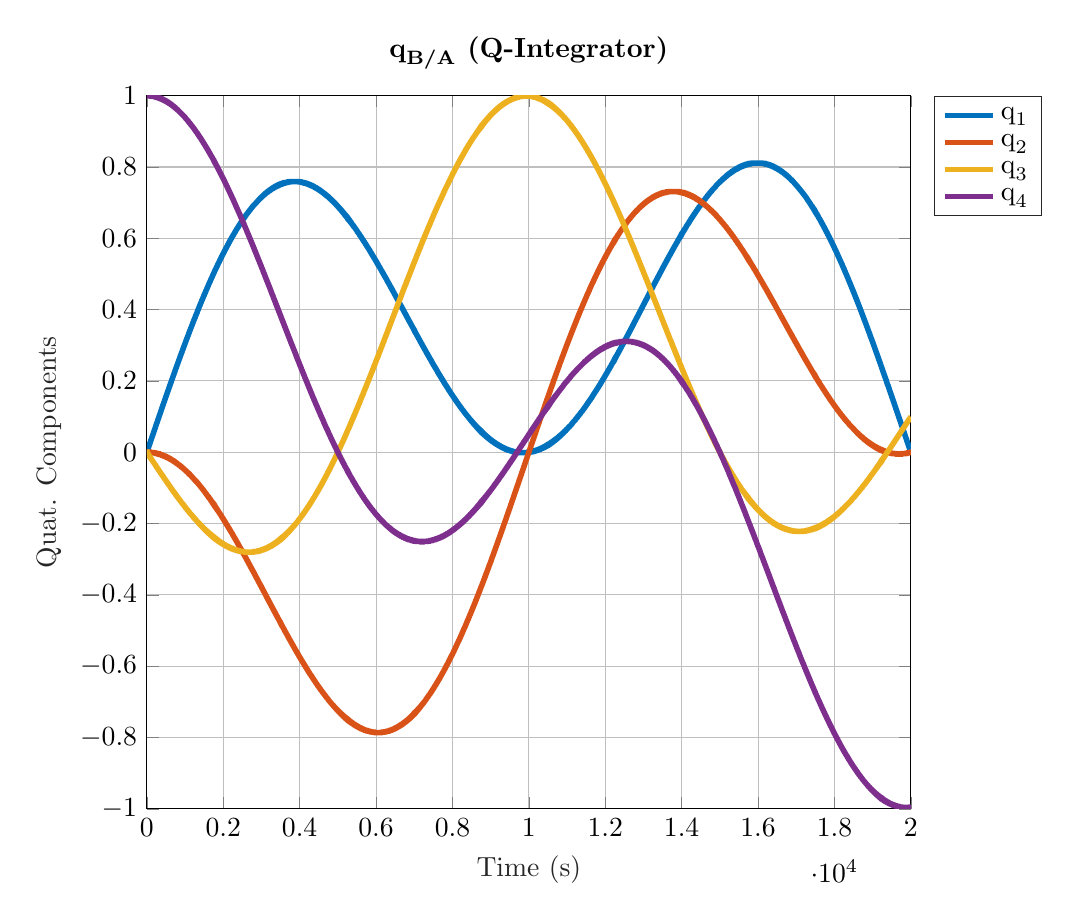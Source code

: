 % This file was created by matlab2tikz.
%
%The latest updates can be retrieved from
%  http://www.mathworks.com/matlabcentral/fileexchange/22022-matlab2tikz-matlab2tikz
%where you can also make suggestions and rate matlab2tikz.
%
\definecolor{mycolor1}{rgb}{0.0,0.447,0.741}%
\definecolor{mycolor2}{rgb}{0.85,0.325,0.098}%
\definecolor{mycolor3}{rgb}{0.929,0.694,0.125}%
\definecolor{mycolor4}{rgb}{0.494,0.184,0.556}%
%
\begin{tikzpicture}

\begin{axis}[%
width=3.82in,
height=3.566in,
at={(0.641in,0.481in)},
scale only axis,
xmin=0,
xmax=20000,
xlabel style={font=\color{white!15!black}},
xlabel={Time (s)},
ymin=-1,
ymax=1,
ylabel style={font=\color{white!15!black}},
ylabel={Quat. Components},
axis background/.style={fill=white},
title style={font=\bfseries},
title={$\text{q}_{\text{B/A}}\text{ (Q-Integrator)}$},
xmajorgrids,
ymajorgrids,
legend style={at={(1.03,1)}, anchor=north west, legend cell align=left, align=left, draw=white!15!black}
]
\addplot [color=mycolor1, line width=2.0pt]
  table[row sep=crcr]{%
0	0\\
3.707e-07	1.165e-10\\
7.415e-07	2.329e-10\\
1.112e-06	3.494e-10\\
1.483e-06	4.659e-10\\
3.337e-06	1.048e-09\\
5.19e-06	1.631e-09\\
7.044e-06	2.213e-09\\
8.898e-06	2.795e-09\\
1.817e-05	5.707e-09\\
2.743e-05	8.619e-09\\
3.67e-05	1.153e-08\\
4.597e-05	1.444e-08\\
9.231e-05	2.9e-08\\
0.0	4.356e-08\\
0.0	5.812e-08\\
0.0	7.268e-08\\
0.0	1.455e-07\\
0.001	2.183e-07\\
0.001	2.911e-07\\
0.001	3.638e-07\\
0.002	7.278e-07\\
0.003	1.092e-06\\
0.005	1.456e-06\\
0.006	1.82e-06\\
0.012	3.64e-06\\
0.017	5.459e-06\\
0.023	7.279e-06\\
0.029	9.099e-06\\
0.058	1.82e-05\\
0.087	2.73e-05\\
0.116	3.64e-05\\
0.145	4.55e-05\\
0.29	9.099e-05\\
0.434	0.0\\
0.579	0.0\\
0.724	0.0\\
1.448	0.0\\
2.172	0.001\\
2.896	0.001\\
3.62	0.001\\
6.559	0.002\\
9.499	0.003\\
12.438	0.004\\
15.377	0.005\\
19.302	0.006\\
23.227	0.007\\
27.152	0.009\\
31.077	0.01\\
35.595	0.011\\
40.114	0.013\\
44.632	0.014\\
49.15	0.015\\
54.103	0.017\\
59.056	0.019\\
64.009	0.02\\
68.961	0.022\\
74.262	0.023\\
79.563	0.025\\
84.864	0.027\\
90.164	0.028\\
95.758	0.03\\
101.352	0.032\\
106.946	0.034\\
112.54	0.035\\
118.389	0.037\\
124.238	0.039\\
130.088	0.041\\
135.937	0.043\\
142.014	0.045\\
148.09	0.046\\
154.167	0.048\\
160.244	0.05\\
166.526	0.052\\
172.809	0.054\\
179.092	0.056\\
185.374	0.058\\
191.846	0.06\\
198.318	0.062\\
204.79	0.064\\
211.262	0.066\\
217.91	0.068\\
224.557	0.07\\
231.205	0.073\\
237.852	0.075\\
244.664	0.077\\
251.476	0.079\\
258.288	0.081\\
265.1	0.083\\
272.067	0.085\\
279.034	0.087\\
286.001	0.09\\
292.968	0.092\\
300.082	0.094\\
307.197	0.096\\
314.311	0.098\\
321.426	0.101\\
328.681	0.103\\
335.936	0.105\\
343.191	0.107\\
350.446	0.11\\
357.837	0.112\\
365.227	0.114\\
372.618	0.117\\
380.008	0.119\\
387.529	0.121\\
395.05	0.124\\
402.571	0.126\\
410.092	0.128\\
417.74	0.131\\
425.388	0.133\\
433.035	0.135\\
440.683	0.138\\
448.454	0.14\\
456.225	0.142\\
463.996	0.145\\
471.767	0.147\\
479.658	0.15\\
487.55	0.152\\
495.441	0.155\\
503.332	0.157\\
511.342	0.159\\
519.352	0.162\\
527.362	0.164\\
535.372	0.167\\
543.498	0.169\\
551.624	0.172\\
559.751	0.174\\
567.877	0.177\\
576.119	0.179\\
584.361	0.182\\
592.603	0.184\\
600.844	0.187\\
609.201	0.189\\
617.557	0.192\\
625.913	0.194\\
634.269	0.197\\
642.74	0.199\\
651.21	0.202\\
659.681	0.205\\
668.151	0.207\\
676.735	0.21\\
685.32	0.212\\
693.904	0.215\\
702.489	0.217\\
711.188	0.22\\
719.887	0.223\\
728.586	0.225\\
737.285	0.228\\
746.099	0.231\\
754.914	0.233\\
763.728	0.236\\
772.543	0.238\\
781.474	0.241\\
790.405	0.244\\
799.337	0.246\\
808.268	0.249\\
817.318	0.252\\
826.368	0.254\\
835.418	0.257\\
844.468	0.26\\
853.639	0.262\\
862.81	0.265\\
871.981	0.268\\
881.152	0.271\\
890.399	0.273\\
899.646	0.276\\
908.893	0.279\\
918.141	0.281\\
927.272	0.284\\
936.403	0.287\\
945.534	0.289\\
954.665	0.292\\
963.681	0.295\\
972.698	0.297\\
981.714	0.3\\
990.731	0.302\\
999.634	0.305\\
1008.538	0.307\\
1017.442	0.31\\
1026.345	0.313\\
1035.138	0.315\\
1043.93	0.318\\
1052.722	0.32\\
1061.515	0.323\\
1070.196	0.325\\
1078.878	0.327\\
1087.56	0.33\\
1096.242	0.332\\
1104.814	0.335\\
1113.385	0.337\\
1121.957	0.34\\
1130.529	0.342\\
1138.99	0.344\\
1147.452	0.347\\
1155.914	0.349\\
1164.375	0.351\\
1172.727	0.354\\
1181.078	0.356\\
1189.429	0.358\\
1197.781	0.361\\
1206.021	0.363\\
1214.261	0.365\\
1222.501	0.367\\
1230.741	0.37\\
1238.869	0.372\\
1246.997	0.374\\
1255.125	0.376\\
1263.253	0.378\\
1271.266	0.381\\
1279.28	0.383\\
1287.294	0.385\\
1295.308	0.387\\
1303.206	0.389\\
1311.103	0.391\\
1319.001	0.393\\
1326.899	0.396\\
1334.678	0.398\\
1342.457	0.4\\
1350.236	0.402\\
1358.015	0.404\\
1365.673	0.406\\
1373.33	0.408\\
1380.987	0.41\\
1388.645	0.412\\
1396.176	0.414\\
1403.708	0.416\\
1411.24	0.418\\
1418.771	0.42\\
1426.173	0.422\\
1433.575	0.424\\
1440.976	0.426\\
1448.378	0.427\\
1455.644	0.429\\
1462.911	0.431\\
1470.177	0.433\\
1477.443	0.435\\
1484.568	0.437\\
1491.692	0.439\\
1498.817	0.44\\
1505.942	0.442\\
1512.917	0.444\\
1519.893	0.446\\
1526.868	0.447\\
1533.844	0.449\\
1540.661	0.451\\
1547.478	0.453\\
1554.296	0.454\\
1561.113	0.456\\
1567.762	0.458\\
1574.411	0.459\\
1581.059	0.461\\
1587.708	0.463\\
1594.174	0.464\\
1600.641	0.466\\
1607.107	0.467\\
1613.574	0.469\\
1619.842	0.471\\
1626.11	0.472\\
1632.378	0.474\\
1638.646	0.475\\
1644.694	0.477\\
1650.742	0.478\\
1656.791	0.479\\
1662.839	0.481\\
1668.64	0.482\\
1674.441	0.484\\
1680.242	0.485\\
1686.043	0.487\\
1691.557	0.488\\
1697.072	0.489\\
1702.586	0.49\\
1708.101	0.492\\
1713.271	0.493\\
1718.441	0.494\\
1723.61	0.495\\
1728.78	0.497\\
1733.506	0.498\\
1738.232	0.499\\
1742.958	0.5\\
1747.684	0.501\\
1751.745	0.502\\
1755.807	0.503\\
1759.868	0.504\\
1763.93	0.505\\
1767.93	0.506\\
1771.93	0.507\\
1775.93	0.508\\
1779.93	0.509\\
1784.5	0.51\\
1789.071	0.511\\
1793.641	0.512\\
1798.212	0.513\\
1803.205	0.514\\
1808.198	0.515\\
1813.191	0.516\\
1818.185	0.517\\
1823.519	0.519\\
1828.853	0.52\\
1834.187	0.521\\
1839.521	0.522\\
1845.144	0.523\\
1850.767	0.525\\
1856.39	0.526\\
1862.012	0.527\\
1867.887	0.529\\
1873.762	0.53\\
1879.636	0.531\\
1885.511	0.532\\
1891.611	0.534\\
1897.71	0.535\\
1903.81	0.536\\
1909.909	0.538\\
1916.213	0.539\\
1922.516	0.541\\
1928.82	0.542\\
1935.124	0.543\\
1941.615	0.545\\
1948.106	0.546\\
1954.597	0.548\\
1961.089	0.549\\
1967.754	0.55\\
1974.42	0.552\\
1981.085	0.553\\
1987.751	0.555\\
1994.58	0.556\\
2001.408	0.557\\
2008.237	0.559\\
2015.066	0.56\\
2022.049	0.562\\
2029.032	0.563\\
2036.015	0.565\\
2042.999	0.566\\
2050.128	0.568\\
2057.258	0.569\\
2064.388	0.571\\
2071.517	0.572\\
2078.787	0.573\\
2086.057	0.575\\
2093.327	0.576\\
2100.597	0.578\\
2108.002	0.579\\
2115.406	0.581\\
2122.811	0.582\\
2130.215	0.584\\
2137.75	0.585\\
2145.285	0.587\\
2152.819	0.588\\
2160.354	0.59\\
2168.015	0.591\\
2175.676	0.593\\
2183.337	0.594\\
2190.998	0.596\\
2198.782	0.597\\
2206.566	0.599\\
2214.349	0.6\\
2222.133	0.602\\
2230.038	0.603\\
2237.942	0.605\\
2245.846	0.606\\
2253.75	0.607\\
2261.772	0.609\\
2269.795	0.61\\
2277.817	0.612\\
2285.839	0.613\\
2293.978	0.615\\
2302.117	0.616\\
2310.256	0.618\\
2318.394	0.619\\
2326.648	0.621\\
2334.902	0.622\\
2343.156	0.624\\
2351.41	0.625\\
2359.779	0.627\\
2368.147	0.628\\
2376.516	0.629\\
2384.884	0.631\\
2393.367	0.632\\
2401.849	0.634\\
2410.332	0.635\\
2418.814	0.637\\
2427.411	0.638\\
2436.008	0.639\\
2444.604	0.641\\
2453.201	0.642\\
2461.912	0.644\\
2470.623	0.645\\
2479.335	0.647\\
2488.046	0.648\\
2496.873	0.649\\
2505.7	0.651\\
2514.527	0.652\\
2523.353	0.654\\
2532.297	0.655\\
2541.241	0.656\\
2550.185	0.658\\
2559.129	0.659\\
2568.191	0.66\\
2577.254	0.662\\
2586.317	0.663\\
2595.38	0.665\\
2604.564	0.666\\
2613.748	0.667\\
2622.932	0.669\\
2632.116	0.67\\
2641.351	0.671\\
2650.585	0.673\\
2659.82	0.674\\
2669.055	0.675\\
2678.174	0.676\\
2687.293	0.678\\
2696.412	0.679\\
2705.53	0.68\\
2714.535	0.681\\
2723.539	0.683\\
2732.544	0.684\\
2741.548	0.685\\
2750.44	0.686\\
2759.332	0.687\\
2768.224	0.689\\
2777.116	0.69\\
2785.896	0.691\\
2794.677	0.692\\
2803.457	0.693\\
2812.238	0.694\\
2820.908	0.695\\
2829.578	0.696\\
2838.248	0.697\\
2846.918	0.698\\
2855.478	0.699\\
2864.038	0.7\\
2872.598	0.701\\
2881.159	0.702\\
2889.609	0.703\\
2898.059	0.704\\
2906.509	0.705\\
2914.959	0.706\\
2923.298	0.707\\
2931.638	0.708\\
2939.977	0.709\\
2948.317	0.71\\
2956.545	0.711\\
2964.774	0.712\\
2973.002	0.712\\
2981.23	0.713\\
2989.346	0.714\\
2997.462	0.715\\
3005.578	0.716\\
3013.694	0.717\\
3021.695	0.717\\
3029.697	0.718\\
3037.698	0.719\\
3045.7	0.72\\
3053.585	0.721\\
3061.471	0.721\\
3069.356	0.722\\
3077.241	0.723\\
3085.008	0.724\\
3092.774	0.724\\
3100.541	0.725\\
3108.307	0.726\\
3115.951	0.726\\
3123.595	0.727\\
3131.239	0.728\\
3138.884	0.728\\
3146.402	0.729\\
3153.92	0.73\\
3161.438	0.73\\
3168.956	0.731\\
3176.344	0.731\\
3183.731	0.732\\
3191.119	0.733\\
3198.507	0.733\\
3205.758	0.734\\
3213.01	0.734\\
3220.261	0.735\\
3227.513	0.735\\
3234.622	0.736\\
3241.731	0.736\\
3248.841	0.737\\
3255.95	0.738\\
3262.909	0.738\\
3269.868	0.739\\
3276.828	0.739\\
3283.787	0.739\\
3290.587	0.74\\
3297.387	0.74\\
3304.187	0.741\\
3310.987	0.741\\
3317.617	0.742\\
3324.247	0.742\\
3330.877	0.743\\
3337.507	0.743\\
3343.953	0.743\\
3350.4	0.744\\
3356.846	0.744\\
3363.292	0.745\\
3369.538	0.745\\
3375.784	0.745\\
3382.03	0.746\\
3388.276	0.746\\
3394.299	0.746\\
3400.323	0.747\\
3406.347	0.747\\
3412.37	0.747\\
3418.143	0.748\\
3423.915	0.748\\
3429.688	0.748\\
3435.461	0.748\\
3440.942	0.749\\
3446.423	0.749\\
3451.904	0.749\\
3457.386	0.75\\
3462.514	0.75\\
3467.643	0.75\\
3472.772	0.75\\
3477.9	0.751\\
3482.57	0.751\\
3487.24	0.751\\
3491.909	0.751\\
3496.579	0.751\\
3500.542	0.752\\
3504.506	0.752\\
3508.47	0.752\\
3512.433	0.752\\
3516.501	0.752\\
3520.569	0.752\\
3524.637	0.753\\
3528.704	0.753\\
3533.322	0.753\\
3537.941	0.753\\
3542.559	0.753\\
3547.177	0.753\\
3552.207	0.754\\
3557.238	0.754\\
3562.268	0.754\\
3567.299	0.754\\
3572.664	0.754\\
3578.03	0.754\\
3583.395	0.755\\
3588.76	0.755\\
3594.41	0.755\\
3600.059	0.755\\
3605.709	0.755\\
3611.358	0.756\\
3617.257	0.756\\
3623.155	0.756\\
3629.054	0.756\\
3634.952	0.756\\
3641.073	0.756\\
3647.194	0.756\\
3653.315	0.757\\
3659.436	0.757\\
3665.759	0.757\\
3672.082	0.757\\
3678.405	0.757\\
3684.728	0.757\\
3691.238	0.757\\
3697.747	0.758\\
3704.256	0.758\\
3710.766	0.758\\
3717.448	0.758\\
3724.131	0.758\\
3730.813	0.758\\
3737.495	0.758\\
3744.34	0.758\\
3751.185	0.758\\
3758.03	0.759\\
3764.875	0.759\\
3771.873	0.759\\
3778.871	0.759\\
3785.869	0.759\\
3792.867	0.759\\
3800.011	0.759\\
3807.156	0.759\\
3814.3	0.759\\
3821.444	0.759\\
3828.727	0.759\\
3836.011	0.759\\
3843.295	0.759\\
3850.578	0.759\\
3857.996	0.759\\
3865.414	0.759\\
3872.832	0.759\\
3880.25	0.759\\
3887.798	0.759\\
3895.345	0.759\\
3902.893	0.759\\
3910.44	0.759\\
3918.114	0.759\\
3925.787	0.759\\
3933.461	0.759\\
3941.134	0.759\\
3948.93	0.759\\
3956.726	0.759\\
3964.522	0.759\\
3972.318	0.759\\
3980.235	0.758\\
3988.151	0.758\\
3996.067	0.758\\
4003.983	0.758\\
4012.017	0.758\\
4020.051	0.758\\
4028.085	0.758\\
4036.119	0.758\\
4044.27	0.757\\
4052.42	0.757\\
4060.571	0.757\\
4068.721	0.757\\
4076.987	0.757\\
4085.252	0.756\\
4093.518	0.756\\
4101.783	0.756\\
4110.163	0.756\\
4118.543	0.755\\
4126.923	0.755\\
4135.303	0.755\\
4143.797	0.755\\
4152.291	0.754\\
4160.785	0.754\\
4169.279	0.754\\
4177.887	0.754\\
4186.495	0.753\\
4195.103	0.753\\
4203.712	0.753\\
4212.434	0.752\\
4221.157	0.752\\
4229.88	0.752\\
4238.603	0.751\\
4247.442	0.751\\
4256.28	0.75\\
4265.119	0.75\\
4273.957	0.75\\
4282.913	0.749\\
4291.869	0.749\\
4300.824	0.748\\
4309.78	0.748\\
4318.855	0.747\\
4327.93	0.747\\
4337.004	0.747\\
4346.079	0.746\\
4355.276	0.746\\
4364.472	0.745\\
4373.669	0.745\\
4382.865	0.744\\
4392.088	0.743\\
4401.311	0.743\\
4410.534	0.742\\
4419.757	0.742\\
4428.865	0.741\\
4437.972	0.741\\
4447.079	0.74\\
4456.186	0.739\\
4465.179	0.739\\
4474.173	0.738\\
4483.166	0.738\\
4492.159	0.737\\
4501.039	0.736\\
4509.92	0.736\\
4518.801	0.735\\
4527.681	0.735\\
4536.451	0.734\\
4545.22	0.733\\
4553.99	0.733\\
4562.759	0.732\\
4571.418	0.731\\
4580.077	0.731\\
4588.736	0.73\\
4597.395	0.729\\
4605.944	0.729\\
4614.494	0.728\\
4623.043	0.727\\
4631.592	0.726\\
4640.031	0.726\\
4648.47	0.725\\
4656.909	0.724\\
4665.348	0.724\\
4673.676	0.723\\
4682.004	0.722\\
4690.333	0.721\\
4698.661	0.721\\
4706.879	0.72\\
4715.096	0.719\\
4723.313	0.718\\
4731.53	0.718\\
4739.634	0.717\\
4747.739	0.716\\
4755.843	0.715\\
4763.948	0.715\\
4771.938	0.714\\
4779.928	0.713\\
4787.918	0.712\\
4795.908	0.711\\
4803.782	0.711\\
4811.655	0.71\\
4819.529	0.709\\
4827.402	0.708\\
4835.156	0.707\\
4842.911	0.707\\
4850.665	0.706\\
4858.419	0.705\\
4866.051	0.704\\
4873.683	0.703\\
4881.314	0.703\\
4888.946	0.702\\
4896.452	0.701\\
4903.957	0.7\\
4911.462	0.699\\
4918.967	0.699\\
4926.342	0.698\\
4933.716	0.697\\
4941.09	0.696\\
4948.464	0.695\\
4955.702	0.694\\
4962.939	0.694\\
4970.177	0.693\\
4977.415	0.692\\
4984.509	0.691\\
4991.604	0.69\\
4998.698	0.689\\
5005.793	0.689\\
5012.737	0.688\\
5019.68	0.687\\
5026.624	0.686\\
5033.568	0.685\\
5040.351	0.684\\
5047.135	0.684\\
5053.918	0.683\\
5060.702	0.682\\
5067.314	0.681\\
5073.926	0.68\\
5080.539	0.68\\
5087.151	0.679\\
5093.578	0.678\\
5100.005	0.677\\
5106.432	0.676\\
5112.859	0.676\\
5119.084	0.675\\
5125.308	0.674\\
5131.533	0.673\\
5137.758	0.672\\
5143.758	0.672\\
5149.757	0.671\\
5155.757	0.67\\
5161.757	0.669\\
5167.503	0.668\\
5173.248	0.668\\
5178.994	0.667\\
5184.739	0.666\\
5190.188	0.665\\
5195.637	0.665\\
5201.087	0.664\\
5206.536	0.663\\
5211.624	0.663\\
5216.713	0.662\\
5221.801	0.661\\
5226.89	0.661\\
5231.504	0.66\\
5236.118	0.659\\
5240.733	0.659\\
5245.347	0.658\\
5249.209	0.657\\
5253.071	0.657\\
5256.933	0.656\\
5260.795	0.656\\
5264.92	0.655\\
5269.046	0.655\\
5273.171	0.654\\
5277.296	0.654\\
5281.956	0.653\\
5286.615	0.652\\
5291.274	0.652\\
5295.933	0.651\\
5300.996	0.65\\
5306.059	0.65\\
5311.122	0.649\\
5316.185	0.648\\
5321.577	0.647\\
5326.97	0.647\\
5332.362	0.646\\
5337.755	0.645\\
5343.428	0.644\\
5349.101	0.643\\
5354.774	0.643\\
5360.447	0.642\\
5366.366	0.641\\
5372.285	0.64\\
5378.204	0.639\\
5384.123	0.638\\
5390.263	0.637\\
5396.403	0.636\\
5402.543	0.635\\
5408.682	0.635\\
5415.023	0.634\\
5421.363	0.633\\
5427.703	0.632\\
5434.044	0.631\\
5440.569	0.63\\
5447.094	0.629\\
5453.62	0.628\\
5460.145	0.627\\
5466.842	0.626\\
5473.539	0.625\\
5480.237	0.624\\
5486.934	0.623\\
5493.793	0.622\\
5500.652	0.621\\
5507.51	0.619\\
5514.369	0.618\\
5521.381	0.617\\
5528.392	0.616\\
5535.404	0.615\\
5542.415	0.614\\
5549.572	0.613\\
5556.729	0.612\\
5563.885	0.611\\
5571.042	0.609\\
5578.338	0.608\\
5585.634	0.607\\
5592.93	0.606\\
5600.226	0.605\\
5607.655	0.604\\
5615.085	0.602\\
5622.514	0.601\\
5629.944	0.6\\
5637.503	0.599\\
5645.062	0.597\\
5652.621	0.596\\
5660.18	0.595\\
5667.864	0.594\\
5675.549	0.592\\
5683.233	0.591\\
5690.918	0.59\\
5698.724	0.589\\
5706.531	0.587\\
5714.338	0.586\\
5722.145	0.585\\
5730.072	0.583\\
5737.999	0.582\\
5745.925	0.581\\
5753.852	0.579\\
5761.897	0.578\\
5769.941	0.576\\
5777.986	0.575\\
5786.03	0.574\\
5794.191	0.572\\
5802.352	0.571\\
5810.512	0.57\\
5818.673	0.568\\
5826.949	0.567\\
5835.225	0.565\\
5843.5	0.564\\
5851.776	0.562\\
5860.166	0.561\\
5868.556	0.559\\
5876.946	0.558\\
5885.337	0.556\\
5893.841	0.555\\
5902.345	0.553\\
5910.849	0.552\\
5919.353	0.55\\
5927.972	0.549\\
5936.59	0.547\\
5945.208	0.546\\
5953.827	0.544\\
5962.56	0.543\\
5971.293	0.541\\
5980.026	0.539\\
5988.759	0.538\\
5997.608	0.536\\
6006.457	0.535\\
6015.306	0.533\\
6024.155	0.531\\
6033.121	0.53\\
6042.087	0.528\\
6051.054	0.526\\
6060.02	0.525\\
6069.105	0.523\\
6078.191	0.521\\
6087.276	0.52\\
6096.362	0.518\\
6105.569	0.516\\
6114.777	0.515\\
6123.984	0.513\\
6133.192	0.511\\
6142.404	0.509\\
6151.617	0.508\\
6160.83	0.506\\
6170.042	0.504\\
6179.139	0.503\\
6188.236	0.501\\
6197.333	0.499\\
6206.43	0.497\\
6215.413	0.496\\
6224.396	0.494\\
6233.379	0.492\\
6242.362	0.491\\
6251.233	0.489\\
6260.104	0.487\\
6268.975	0.486\\
6277.845	0.484\\
6286.605	0.482\\
6295.365	0.48\\
6304.124	0.479\\
6312.884	0.477\\
6321.533	0.475\\
6330.182	0.474\\
6338.832	0.472\\
6347.481	0.47\\
6356.02	0.469\\
6364.559	0.467\\
6373.099	0.465\\
6381.638	0.464\\
6390.067	0.462\\
6398.496	0.461\\
6406.925	0.459\\
6415.355	0.457\\
6423.673	0.456\\
6431.992	0.454\\
6440.31	0.452\\
6448.629	0.451\\
6456.836	0.449\\
6465.043	0.448\\
6473.25	0.446\\
6481.457	0.444\\
6489.552	0.443\\
6497.646	0.441\\
6505.741	0.44\\
6513.835	0.438\\
6521.815	0.436\\
6529.795	0.435\\
6537.774	0.433\\
6545.754	0.432\\
6553.617	0.43\\
6561.48	0.429\\
6569.343	0.427\\
6577.206	0.426\\
6584.95	0.424\\
6592.693	0.423\\
6600.437	0.421\\
6608.18	0.419\\
6615.801	0.418\\
6623.422	0.416\\
6631.042	0.415\\
6638.663	0.413\\
6646.157	0.412\\
6653.651	0.41\\
6661.144	0.409\\
6668.638	0.408\\
6676.001	0.406\\
6683.363	0.405\\
6690.725	0.403\\
6698.087	0.402\\
6705.313	0.4\\
6712.538	0.399\\
6719.763	0.397\\
6726.988	0.396\\
6734.07	0.395\\
6741.151	0.393\\
6748.232	0.392\\
6755.314	0.39\\
6762.244	0.389\\
6769.174	0.388\\
6776.103	0.386\\
6783.033	0.385\\
6789.802	0.384\\
6796.571	0.382\\
6803.34	0.381\\
6810.109	0.379\\
6816.705	0.378\\
6823.301	0.377\\
6829.898	0.376\\
6836.494	0.374\\
6842.904	0.373\\
6849.314	0.372\\
6855.723	0.37\\
6862.133	0.369\\
6868.339	0.368\\
6874.545	0.367\\
6880.75	0.366\\
6886.956	0.364\\
6892.934	0.363\\
6898.913	0.362\\
6904.892	0.361\\
6910.87	0.36\\
6916.591	0.358\\
6922.312	0.357\\
6928.033	0.356\\
6933.754	0.355\\
6939.174	0.354\\
6944.595	0.353\\
6950.015	0.352\\
6955.435	0.351\\
6960.487	0.35\\
6965.539	0.349\\
6970.591	0.348\\
6975.643	0.347\\
6980.206	0.346\\
6984.769	0.345\\
6989.332	0.344\\
6993.895	0.343\\
6997.658	0.342\\
7001.421	0.342\\
7005.184	0.341\\
7008.947	0.34\\
7013.119	0.339\\
7017.29	0.339\\
7021.462	0.338\\
7025.633	0.337\\
7030.326	0.336\\
7035.018	0.335\\
7039.71	0.334\\
7044.403	0.333\\
7049.492	0.332\\
7054.582	0.331\\
7059.671	0.33\\
7064.761	0.329\\
7070.175	0.328\\
7075.59	0.327\\
7081.004	0.326\\
7086.419	0.325\\
7092.111	0.324\\
7097.803	0.323\\
7103.496	0.322\\
7109.188	0.321\\
7115.124	0.319\\
7121.061	0.318\\
7126.997	0.317\\
7132.933	0.316\\
7139.088	0.315\\
7145.243	0.314\\
7151.399	0.312\\
7157.554	0.311\\
7163.908	0.31\\
7170.263	0.309\\
7176.617	0.307\\
7182.972	0.306\\
7189.51	0.305\\
7196.049	0.304\\
7202.587	0.302\\
7209.125	0.301\\
7215.835	0.3\\
7222.544	0.299\\
7229.254	0.297\\
7235.963	0.296\\
7242.834	0.295\\
7249.704	0.293\\
7256.575	0.292\\
7263.445	0.291\\
7270.467	0.289\\
7277.49	0.288\\
7284.512	0.287\\
7291.535	0.285\\
7298.702	0.284\\
7305.869	0.283\\
7313.036	0.281\\
7320.204	0.28\\
7327.51	0.278\\
7334.815	0.277\\
7342.121	0.276\\
7349.427	0.274\\
7356.867	0.273\\
7364.306	0.271\\
7371.745	0.27\\
7379.185	0.269\\
7386.753	0.267\\
7394.321	0.266\\
7401.889	0.264\\
7409.458	0.263\\
7417.151	0.261\\
7424.845	0.26\\
7432.539	0.259\\
7440.232	0.257\\
7448.048	0.256\\
7455.864	0.254\\
7463.68	0.253\\
7471.496	0.251\\
7479.431	0.25\\
7487.367	0.248\\
7495.302	0.247\\
7503.238	0.245\\
7511.291	0.244\\
7519.344	0.242\\
7527.397	0.241\\
7535.45	0.24\\
7543.619	0.238\\
7551.789	0.237\\
7559.958	0.235\\
7568.127	0.234\\
7576.411	0.232\\
7584.696	0.231\\
7592.98	0.229\\
7601.264	0.228\\
7609.663	0.226\\
7618.061	0.224\\
7626.46	0.223\\
7634.858	0.221\\
7643.371	0.22\\
7651.883	0.218\\
7660.396	0.217\\
7668.909	0.215\\
7677.535	0.214\\
7686.162	0.212\\
7694.789	0.211\\
7703.416	0.209\\
7712.158	0.208\\
7720.899	0.206\\
7729.641	0.205\\
7738.382	0.203\\
7747.24	0.202\\
7756.098	0.2\\
7764.955	0.199\\
7773.813	0.197\\
7782.788	0.195\\
7791.762	0.194\\
7800.737	0.192\\
7809.712	0.191\\
7818.807	0.189\\
7827.901	0.188\\
7836.996	0.186\\
7846.09	0.185\\
7855.307	0.183\\
7864.523	0.182\\
7873.74	0.18\\
7882.956	0.178\\
7892.16	0.177\\
7901.365	0.175\\
7910.569	0.174\\
7919.773	0.172\\
7928.861	0.171\\
7937.95	0.169\\
7947.038	0.168\\
7956.127	0.166\\
7965.101	0.165\\
7974.076	0.163\\
7983.051	0.162\\
7992.025	0.161\\
8000.888	0.159\\
8009.75	0.158\\
8018.613	0.156\\
8027.475	0.155\\
8036.227	0.153\\
8044.978	0.152\\
8053.73	0.151\\
8062.481	0.149\\
8071.122	0.148\\
8079.763	0.147\\
8088.404	0.145\\
8097.046	0.144\\
8105.577	0.143\\
8114.108	0.141\\
8122.639	0.14\\
8131.17	0.139\\
8139.591	0.137\\
8148.012	0.136\\
8156.433	0.135\\
8164.854	0.134\\
8173.164	0.132\\
8181.475	0.131\\
8189.785	0.13\\
8198.096	0.129\\
8206.295	0.127\\
8214.493	0.126\\
8222.692	0.125\\
8230.891	0.124\\
8238.977	0.123\\
8247.063	0.121\\
8255.149	0.12\\
8263.235	0.119\\
8271.206	0.118\\
8279.177	0.117\\
8287.149	0.116\\
8295.12	0.115\\
8302.974	0.114\\
8310.829	0.112\\
8318.683	0.111\\
8326.537	0.11\\
8334.272	0.109\\
8342.006	0.108\\
8349.741	0.107\\
8357.475	0.106\\
8365.087	0.105\\
8372.698	0.104\\
8380.31	0.103\\
8387.921	0.102\\
8395.405	0.101\\
8402.89	0.1\\
8410.374	0.099\\
8417.858	0.098\\
8425.211	0.097\\
8432.563	0.096\\
8439.915	0.095\\
8447.268	0.094\\
8454.482	0.093\\
8461.697	0.092\\
8468.912	0.091\\
8476.127	0.09\\
8483.197	0.089\\
8490.268	0.088\\
8497.338	0.088\\
8504.409	0.087\\
8511.327	0.086\\
8518.245	0.085\\
8525.164	0.084\\
8532.082	0.083\\
8538.839	0.082\\
8545.595	0.082\\
8552.351	0.081\\
8559.108	0.08\\
8565.691	0.079\\
8572.274	0.078\\
8578.857	0.078\\
8585.44	0.077\\
8591.836	0.076\\
8598.231	0.075\\
8604.626	0.074\\
8611.022	0.074\\
8617.211	0.073\\
8623.401	0.072\\
8629.591	0.072\\
8635.781	0.071\\
8641.741	0.07\\
8647.702	0.069\\
8653.663	0.069\\
8659.624	0.068\\
8665.324	0.067\\
8671.024	0.067\\
8676.725	0.066\\
8682.425	0.066\\
8687.821	0.065\\
8693.217	0.064\\
8698.612	0.064\\
8704.008	0.063\\
8709.029	0.063\\
8714.05	0.062\\
8719.071	0.062\\
8724.092	0.061\\
8728.611	0.061\\
8733.13	0.06\\
8737.649	0.06\\
8742.168	0.059\\
8745.841	0.059\\
8749.513	0.058\\
8753.186	0.058\\
8756.859	0.058\\
8761.065	0.057\\
8765.271	0.057\\
8769.478	0.056\\
8773.684	0.056\\
8778.402	0.055\\
8783.12	0.055\\
8787.838	0.054\\
8792.556	0.054\\
8797.665	0.053\\
8802.775	0.053\\
8807.885	0.052\\
8812.995	0.052\\
8818.426	0.051\\
8823.858	0.051\\
8829.29	0.05\\
8834.721	0.05\\
8840.428	0.049\\
8846.135	0.049\\
8851.842	0.048\\
8857.549	0.047\\
8863.499	0.047\\
8869.448	0.046\\
8875.398	0.046\\
8881.347	0.045\\
8887.514	0.045\\
8893.681	0.044\\
8899.848	0.043\\
8906.015	0.043\\
8912.381	0.042\\
8918.746	0.042\\
8925.112	0.041\\
8931.477	0.041\\
8938.026	0.04\\
8944.574	0.039\\
8951.123	0.039\\
8957.671	0.038\\
8964.39	0.038\\
8971.109	0.037\\
8977.828	0.036\\
8984.547	0.036\\
8991.427	0.035\\
8998.306	0.035\\
9005.185	0.034\\
9012.065	0.034\\
9019.096	0.033\\
9026.127	0.032\\
9033.158	0.032\\
9040.188	0.031\\
9047.364	0.031\\
9054.539	0.03\\
9061.715	0.03\\
9068.89	0.029\\
9076.204	0.029\\
9083.517	0.028\\
9090.831	0.027\\
9098.145	0.027\\
9105.591	0.026\\
9113.038	0.026\\
9120.485	0.025\\
9127.932	0.025\\
9135.507	0.024\\
9143.083	0.024\\
9150.659	0.023\\
9158.234	0.023\\
9165.935	0.022\\
9173.636	0.022\\
9181.336	0.021\\
9189.037	0.021\\
9196.86	0.02\\
9204.683	0.02\\
9212.505	0.019\\
9220.328	0.019\\
9228.27	0.018\\
9236.213	0.018\\
9244.155	0.017\\
9252.097	0.017\\
9260.157	0.016\\
9268.217	0.016\\
9276.277	0.015\\
9284.337	0.015\\
9292.513	0.014\\
9300.689	0.014\\
9308.864	0.013\\
9317.04	0.013\\
9325.331	0.013\\
9333.622	0.012\\
9341.913	0.012\\
9350.203	0.011\\
9358.609	0.011\\
9367.014	0.01\\
9375.419	0.01\\
9383.824	0.01\\
9392.343	0.009\\
9400.862	0.009\\
9409.381	0.008\\
9417.9	0.008\\
9426.534	0.008\\
9435.167	0.007\\
9443.8	0.007\\
9452.434	0.007\\
9461.182	0.006\\
9469.93	0.006\\
9478.679	0.006\\
9487.427	0.005\\
9496.291	0.005\\
9505.155	0.005\\
9514.02	0.004\\
9522.884	0.004\\
9531.865	0.004\\
9540.847	0.004\\
9549.829	0.003\\
9558.811	0.003\\
9567.912	0.003\\
9577.013	0.002\\
9586.115	0.002\\
9595.216	0.002\\
9604.44	0.002\\
9613.663	0.002\\
9622.887	0.001\\
9632.111	0.001\\
9641.308	0.001\\
9650.506	0.001\\
9659.703	0.001\\
9668.9	0.0\\
9677.982	0.0\\
9687.064	9.415e-05\\
9696.146	-4.886e-05\\
9705.228	-0.0\\
9714.196	-0.0\\
9723.164	-0.0\\
9732.133	-0.001\\
9741.101	-0.001\\
9749.957	-0.001\\
9758.813	-0.001\\
9767.669	-0.001\\
9776.525	-0.001\\
9785.27	-0.001\\
9794.015	-0.001\\
9802.76	-0.001\\
9811.505	-0.001\\
9820.14	-0.001\\
9828.775	-0.001\\
9837.41	-0.001\\
9846.044	-0.001\\
9854.569	-0.001\\
9863.094	-0.001\\
9871.619	-0.001\\
9880.144	-0.001\\
9888.558	-0.001\\
9896.973	-0.001\\
9905.388	-0.001\\
9913.802	-0.001\\
9922.106	-0.001\\
9930.41	-0.001\\
9938.714	-0.001\\
9947.018	-0.001\\
9955.211	-0.001\\
9963.403	-0.001\\
9971.596	-0.0\\
9979.788	-0.0\\
9987.867	-0.0\\
9995.947	-6.262e-05\\
10004.026	6.36e-05\\
10012.106	0.0\\
10020.07	0.0\\
10028.035	0.0\\
10035.999	0.001\\
10043.964	0.001\\
10051.812	0.001\\
10059.659	0.001\\
10067.507	0.001\\
10075.354	0.001\\
10083.082	0.002\\
10090.809	0.002\\
10098.537	0.002\\
10106.264	0.002\\
10113.869	0.002\\
10121.473	0.003\\
10129.077	0.003\\
10136.681	0.003\\
10144.158	0.003\\
10151.635	0.004\\
10159.112	0.004\\
10166.588	0.004\\
10173.933	0.004\\
10181.278	0.004\\
10188.622	0.005\\
10195.967	0.005\\
10203.174	0.005\\
10210.38	0.006\\
10217.587	0.006\\
10224.794	0.006\\
10231.856	0.006\\
10238.918	0.007\\
10245.98	0.007\\
10253.042	0.007\\
10259.951	0.007\\
10266.86	0.008\\
10273.769	0.008\\
10280.679	0.008\\
10287.426	0.009\\
10294.172	0.009\\
10300.919	0.009\\
10307.666	0.01\\
10314.239	0.01\\
10320.812	0.01\\
10327.384	0.011\\
10333.957	0.011\\
10340.341	0.011\\
10346.725	0.011\\
10353.109	0.012\\
10359.493	0.012\\
10365.67	0.012\\
10371.848	0.013\\
10378.025	0.013\\
10384.202	0.013\\
10390.149	0.014\\
10396.096	0.014\\
10402.042	0.014\\
10407.989	0.015\\
10413.673	0.015\\
10419.358	0.015\\
10425.042	0.016\\
10430.726	0.016\\
10436.103	0.016\\
10441.479	0.017\\
10446.855	0.017\\
10452.231	0.017\\
10457.228	0.018\\
10462.224	0.018\\
10467.221	0.018\\
10472.217	0.019\\
10476.701	0.019\\
10481.185	0.019\\
10485.668	0.019\\
10490.152	0.02\\
10493.748	0.02\\
10497.344	0.02\\
10500.941	0.02\\
10504.537	0.021\\
10508.768	0.021\\
10513.0	0.021\\
10517.231	0.022\\
10521.463	0.022\\
10526.199	0.022\\
10530.935	0.022\\
10535.671	0.023\\
10540.407	0.023\\
10545.532	0.023\\
10550.656	0.024\\
10555.781	0.024\\
10560.905	0.025\\
10566.349	0.025\\
10571.793	0.025\\
10577.237	0.026\\
10582.681	0.026\\
10588.399	0.027\\
10594.116	0.027\\
10599.834	0.027\\
10605.552	0.028\\
10611.511	0.028\\
10617.47	0.029\\
10623.429	0.029\\
10629.388	0.03\\
10635.564	0.03\\
10641.74	0.031\\
10647.915	0.031\\
10654.091	0.032\\
10660.464	0.032\\
10666.838	0.033\\
10673.211	0.033\\
10679.585	0.034\\
10686.141	0.034\\
10692.696	0.035\\
10699.252	0.035\\
10705.808	0.036\\
10712.534	0.037\\
10719.26	0.037\\
10725.986	0.038\\
10732.712	0.038\\
10739.598	0.039\\
10746.484	0.039\\
10753.369	0.04\\
10760.255	0.041\\
10767.292	0.041\\
10774.329	0.042\\
10781.367	0.043\\
10788.404	0.043\\
10795.585	0.044\\
10802.766	0.045\\
10809.947	0.045\\
10817.129	0.046\\
10824.448	0.047\\
10831.767	0.047\\
10839.087	0.048\\
10846.406	0.049\\
10853.858	0.05\\
10861.311	0.05\\
10868.763	0.051\\
10876.215	0.052\\
10883.796	0.053\\
10891.377	0.053\\
10898.958	0.054\\
10906.539	0.055\\
10914.245	0.056\\
10921.951	0.057\\
10929.657	0.057\\
10937.363	0.058\\
10945.19	0.059\\
10953.018	0.06\\
10960.846	0.061\\
10968.674	0.062\\
10976.621	0.062\\
10984.568	0.063\\
10992.516	0.064\\
11000.463	0.065\\
11008.528	0.066\\
11016.592	0.067\\
11024.657	0.068\\
11032.722	0.069\\
11040.902	0.07\\
11049.083	0.071\\
11057.264	0.072\\
11065.445	0.072\\
11073.74	0.073\\
11082.036	0.074\\
11090.331	0.075\\
11098.627	0.076\\
11107.037	0.077\\
11115.447	0.078\\
11123.857	0.079\\
11132.266	0.08\\
11140.79	0.082\\
11149.314	0.083\\
11157.838	0.084\\
11166.362	0.085\\
11175.0	0.086\\
11183.638	0.087\\
11192.277	0.088\\
11200.915	0.089\\
11209.668	0.09\\
11218.421	0.091\\
11227.174	0.093\\
11235.927	0.094\\
11244.796	0.095\\
11253.665	0.096\\
11262.534	0.097\\
11271.404	0.098\\
11280.39	0.1\\
11289.377	0.101\\
11298.364	0.102\\
11307.35	0.103\\
11316.457	0.105\\
11325.563	0.106\\
11334.67	0.107\\
11343.776	0.108\\
11353.005	0.11\\
11362.234	0.111\\
11371.463	0.112\\
11380.691	0.114\\
11389.884	0.115\\
11399.076	0.116\\
11408.269	0.117\\
11417.461	0.119\\
11426.539	0.12\\
11435.616	0.121\\
11444.693	0.123\\
11453.77	0.124\\
11462.733	0.125\\
11471.697	0.127\\
11480.66	0.128\\
11489.624	0.129\\
11498.475	0.131\\
11507.326	0.132\\
11516.178	0.134\\
11525.029	0.135\\
11533.769	0.136\\
11542.51	0.138\\
11551.25	0.139\\
11559.991	0.14\\
11568.621	0.142\\
11577.251	0.143\\
11585.881	0.144\\
11594.511	0.146\\
11603.032	0.147\\
11611.552	0.148\\
11620.072	0.15\\
11628.592	0.151\\
11637.002	0.152\\
11645.412	0.154\\
11653.822	0.155\\
11662.232	0.156\\
11670.532	0.158\\
11678.831	0.159\\
11687.13	0.161\\
11695.43	0.162\\
11703.617	0.163\\
11711.805	0.165\\
11719.993	0.166\\
11728.18	0.167\\
11736.255	0.169\\
11744.33	0.17\\
11752.404	0.171\\
11760.479	0.173\\
11768.439	0.174\\
11776.398	0.175\\
11784.358	0.177\\
11792.318	0.178\\
11800.16	0.179\\
11808.003	0.181\\
11815.845	0.182\\
11823.688	0.183\\
11831.41	0.185\\
11839.133	0.186\\
11846.855	0.187\\
11854.578	0.189\\
11862.177	0.19\\
11869.776	0.191\\
11877.375	0.193\\
11884.974	0.194\\
11892.445	0.195\\
11899.916	0.197\\
11907.388	0.198\\
11914.859	0.199\\
11922.198	0.201\\
11929.537	0.202\\
11936.876	0.203\\
11944.215	0.205\\
11951.415	0.206\\
11958.616	0.207\\
11965.817	0.208\\
11973.018	0.21\\
11980.073	0.211\\
11987.129	0.212\\
11994.185	0.214\\
12001.241	0.215\\
12008.143	0.216\\
12015.046	0.217\\
12021.949	0.219\\
12028.851	0.22\\
12035.591	0.221\\
12042.331	0.222\\
12049.071	0.224\\
12055.81	0.225\\
12062.376	0.226\\
12068.941	0.227\\
12075.506	0.229\\
12082.071	0.23\\
12088.447	0.231\\
12094.822	0.232\\
12101.198	0.233\\
12107.574	0.234\\
12113.742	0.236\\
12119.91	0.237\\
12126.078	0.238\\
12132.246	0.239\\
12138.182	0.24\\
12144.119	0.241\\
12150.055	0.242\\
12155.992	0.244\\
12161.664	0.245\\
12167.337	0.246\\
12173.009	0.247\\
12178.681	0.248\\
12184.043	0.249\\
12189.405	0.25\\
12194.767	0.251\\
12200.129	0.252\\
12205.108	0.253\\
12210.086	0.254\\
12215.064	0.255\\
12220.042	0.256\\
12223.579	0.256\\
12227.115	0.257\\
12230.651	0.258\\
12234.188	0.258\\
12237.724	0.259\\
12241.261	0.26\\
12244.797	0.26\\
12248.333	0.261\\
12252.435	0.262\\
12256.536	0.263\\
12260.638	0.264\\
12264.74	0.264\\
12269.382	0.265\\
12274.024	0.266\\
12278.666	0.267\\
12283.308	0.268\\
12288.358	0.269\\
12293.407	0.27\\
12298.457	0.271\\
12303.507	0.272\\
12308.888	0.273\\
12314.269	0.274\\
12319.65	0.275\\
12325.031	0.276\\
12330.694	0.277\\
12336.358	0.278\\
12342.021	0.279\\
12347.684	0.28\\
12353.595	0.282\\
12359.505	0.283\\
12365.416	0.284\\
12371.327	0.285\\
12377.458	0.286\\
12383.59	0.288\\
12389.722	0.289\\
12395.854	0.29\\
12402.187	0.291\\
12408.521	0.292\\
12414.854	0.294\\
12421.187	0.295\\
12427.706	0.296\\
12434.224	0.298\\
12440.743	0.299\\
12447.262	0.3\\
12453.953	0.301\\
12460.644	0.303\\
12467.335	0.304\\
12474.026	0.305\\
12480.879	0.307\\
12487.732	0.308\\
12494.585	0.31\\
12501.438	0.311\\
12508.444	0.312\\
12515.45	0.314\\
12522.456	0.315\\
12529.462	0.317\\
12536.613	0.318\\
12543.765	0.319\\
12550.916	0.321\\
12558.068	0.322\\
12565.358	0.324\\
12572.649	0.325\\
12579.94	0.327\\
12587.231	0.328\\
12594.656	0.33\\
12602.08	0.331\\
12609.505	0.333\\
12616.93	0.334\\
12624.484	0.336\\
12632.038	0.337\\
12639.592	0.339\\
12647.147	0.34\\
12654.826	0.342\\
12662.506	0.344\\
12670.186	0.345\\
12677.866	0.347\\
12685.668	0.348\\
12693.471	0.35\\
12701.273	0.351\\
12709.076	0.353\\
12716.998	0.355\\
12724.92	0.356\\
12732.843	0.358\\
12740.765	0.36\\
12748.805	0.361\\
12756.845	0.363\\
12764.886	0.365\\
12772.926	0.366\\
12781.082	0.368\\
12789.239	0.37\\
12797.395	0.371\\
12805.551	0.373\\
12813.823	0.375\\
12822.094	0.376\\
12830.366	0.378\\
12838.637	0.38\\
12847.023	0.381\\
12855.409	0.383\\
12863.795	0.385\\
12872.181	0.387\\
12880.681	0.388\\
12889.181	0.39\\
12897.681	0.392\\
12906.181	0.394\\
12914.795	0.395\\
12923.409	0.397\\
12932.023	0.399\\
12940.637	0.401\\
12949.366	0.403\\
12958.095	0.404\\
12966.824	0.406\\
12975.552	0.408\\
12984.397	0.41\\
12993.242	0.412\\
13002.086	0.414\\
13010.931	0.415\\
13019.893	0.417\\
13028.855	0.419\\
13037.816	0.421\\
13046.778	0.423\\
13055.859	0.425\\
13064.94	0.427\\
13074.021	0.428\\
13083.102	0.43\\
13092.305	0.432\\
13101.508	0.434\\
13110.711	0.436\\
13119.914	0.438\\
13129.131	0.44\\
13138.348	0.442\\
13147.565	0.444\\
13156.782	0.446\\
13165.883	0.447\\
13174.984	0.449\\
13184.086	0.451\\
13193.187	0.453\\
13202.174	0.455\\
13211.161	0.457\\
13220.149	0.459\\
13229.136	0.46\\
13238.011	0.462\\
13246.886	0.464\\
13255.76	0.466\\
13264.635	0.468\\
13273.399	0.47\\
13282.163	0.471\\
13290.926	0.473\\
13299.69	0.475\\
13308.344	0.477\\
13316.997	0.478\\
13325.65	0.48\\
13334.304	0.482\\
13342.847	0.484\\
13351.39	0.485\\
13359.934	0.487\\
13368.477	0.489\\
13376.91	0.491\\
13385.343	0.492\\
13393.777	0.494\\
13402.21	0.496\\
13410.533	0.497\\
13418.855	0.499\\
13427.178	0.501\\
13435.501	0.503\\
13443.712	0.504\\
13451.923	0.506\\
13460.135	0.507\\
13468.346	0.509\\
13476.445	0.511\\
13484.543	0.512\\
13492.642	0.514\\
13500.74	0.516\\
13508.724	0.517\\
13516.709	0.519\\
13524.693	0.52\\
13532.677	0.522\\
13540.544	0.524\\
13548.412	0.525\\
13556.279	0.527\\
13564.146	0.528\\
13571.894	0.53\\
13579.642	0.531\\
13587.39	0.533\\
13595.138	0.534\\
13602.764	0.536\\
13610.389	0.537\\
13618.014	0.539\\
13625.639	0.54\\
13633.138	0.542\\
13640.637	0.543\\
13648.135	0.545\\
13655.634	0.546\\
13663.001	0.548\\
13670.368	0.549\\
13677.736	0.551\\
13685.103	0.552\\
13692.333	0.553\\
13699.564	0.555\\
13706.794	0.556\\
13714.024	0.558\\
13721.111	0.559\\
13728.198	0.56\\
13735.285	0.562\\
13742.372	0.563\\
13749.308	0.564\\
13756.243	0.566\\
13763.179	0.567\\
13770.115	0.568\\
13776.89	0.57\\
13783.665	0.571\\
13790.44	0.572\\
13797.215	0.574\\
13803.818	0.575\\
13810.421	0.576\\
13817.024	0.577\\
13823.626	0.579\\
13830.044	0.58\\
13836.461	0.581\\
13842.878	0.582\\
13849.295	0.583\\
13855.508	0.585\\
13861.722	0.586\\
13867.935	0.587\\
13874.149	0.588\\
13880.136	0.589\\
13886.124	0.59\\
13892.111	0.591\\
13898.099	0.593\\
13903.83	0.594\\
13909.561	0.595\\
13915.293	0.596\\
13921.024	0.597\\
13926.456	0.598\\
13931.889	0.599\\
13937.321	0.6\\
13942.753	0.601\\
13947.82	0.602\\
13952.888	0.603\\
13957.955	0.604\\
13963.023	0.605\\
13967.607	0.605\\
13972.192	0.606\\
13976.776	0.607\\
13981.361	0.608\\
13985.166	0.609\\
13988.972	0.609\\
13992.777	0.61\\
13996.583	0.611\\
14000.736	0.611\\
14004.888	0.612\\
14009.041	0.613\\
14013.194	0.614\\
14017.873	0.614\\
14022.552	0.615\\
14027.231	0.616\\
14031.91	0.617\\
14036.988	0.618\\
14042.067	0.619\\
14047.146	0.62\\
14052.225	0.621\\
14057.63	0.622\\
14063.036	0.622\\
14068.441	0.623\\
14073.847	0.624\\
14079.531	0.625\\
14085.216	0.626\\
14090.9	0.627\\
14096.584	0.628\\
14102.514	0.629\\
14108.443	0.63\\
14114.372	0.631\\
14120.302	0.633\\
14126.45	0.634\\
14132.599	0.635\\
14138.748	0.636\\
14144.897	0.637\\
14151.246	0.638\\
14157.595	0.639\\
14163.943	0.64\\
14170.292	0.641\\
14176.825	0.642\\
14183.358	0.643\\
14189.891	0.644\\
14196.424	0.646\\
14203.129	0.647\\
14209.833	0.648\\
14216.538	0.649\\
14223.242	0.65\\
14230.108	0.651\\
14236.974	0.652\\
14243.839	0.654\\
14250.705	0.655\\
14257.723	0.656\\
14264.741	0.657\\
14271.759	0.658\\
14278.777	0.659\\
14285.94	0.66\\
14293.103	0.662\\
14300.266	0.663\\
14307.429	0.664\\
14314.73	0.665\\
14322.032	0.666\\
14329.334	0.668\\
14336.636	0.669\\
14344.071	0.67\\
14351.507	0.671\\
14358.942	0.672\\
14366.377	0.673\\
14373.942	0.675\\
14381.506	0.676\\
14389.071	0.677\\
14396.635	0.678\\
14404.325	0.679\\
14412.015	0.681\\
14419.705	0.682\\
14427.395	0.683\\
14435.207	0.684\\
14443.019	0.685\\
14450.831	0.687\\
14458.643	0.688\\
14466.575	0.689\\
14474.507	0.69\\
14482.439	0.691\\
14490.371	0.692\\
14498.421	0.694\\
14506.47	0.695\\
14514.52	0.696\\
14522.57	0.697\\
14530.735	0.698\\
14538.901	0.7\\
14547.067	0.701\\
14555.233	0.702\\
14563.513	0.703\\
14571.794	0.704\\
14580.075	0.706\\
14588.356	0.707\\
14596.751	0.708\\
14605.146	0.709\\
14613.541	0.71\\
14621.936	0.711\\
14630.445	0.713\\
14638.954	0.714\\
14647.464	0.715\\
14655.973	0.716\\
14664.596	0.717\\
14673.219	0.718\\
14681.843	0.72\\
14690.466	0.721\\
14699.204	0.722\\
14707.942	0.723\\
14716.681	0.724\\
14725.419	0.725\\
14734.273	0.727\\
14743.127	0.728\\
14751.981	0.729\\
14760.835	0.73\\
14769.806	0.731\\
14778.778	0.732\\
14787.749	0.733\\
14796.72	0.734\\
14805.811	0.736\\
14814.902	0.737\\
14823.993	0.738\\
14833.084	0.739\\
14842.296	0.74\\
14851.509	0.741\\
14860.722	0.742\\
14869.935	0.743\\
14879.142	0.744\\
14888.35	0.745\\
14897.558	0.747\\
14906.765	0.748\\
14915.857	0.749\\
14924.949	0.75\\
14934.041	0.751\\
14943.133	0.752\\
14952.111	0.753\\
14961.089	0.754\\
14970.067	0.755\\
14979.046	0.756\\
14987.911	0.757\\
14996.777	0.758\\
15005.643	0.758\\
15014.509	0.759\\
15023.264	0.76\\
15032.018	0.761\\
15040.773	0.762\\
15049.528	0.763\\
15058.172	0.764\\
15066.817	0.765\\
15075.461	0.766\\
15084.106	0.766\\
15092.64	0.767\\
15101.175	0.768\\
15109.709	0.769\\
15118.244	0.77\\
15126.668	0.77\\
15135.092	0.771\\
15143.517	0.772\\
15151.941	0.773\\
15160.255	0.774\\
15168.569	0.774\\
15176.882	0.775\\
15185.196	0.776\\
15193.398	0.776\\
15201.601	0.777\\
15209.803	0.778\\
15218.005	0.779\\
15226.094	0.779\\
15234.184	0.78\\
15242.273	0.781\\
15250.363	0.781\\
15258.337	0.782\\
15266.312	0.783\\
15274.287	0.783\\
15282.262	0.784\\
15290.119	0.784\\
15297.977	0.785\\
15305.835	0.786\\
15313.693	0.786\\
15321.431	0.787\\
15329.17	0.787\\
15336.908	0.788\\
15344.646	0.788\\
15352.261	0.789\\
15359.876	0.79\\
15367.492	0.79\\
15375.107	0.791\\
15382.595	0.791\\
15390.083	0.792\\
15397.571	0.792\\
15405.059	0.793\\
15412.416	0.793\\
15419.772	0.794\\
15427.129	0.794\\
15434.485	0.794\\
15441.704	0.795\\
15448.923	0.795\\
15456.142	0.796\\
15463.361	0.796\\
15470.436	0.797\\
15477.511	0.797\\
15484.586	0.797\\
15491.661	0.798\\
15498.584	0.798\\
15505.507	0.799\\
15512.43	0.799\\
15519.353	0.799\\
15526.115	0.8\\
15532.876	0.8\\
15539.638	0.8\\
15546.4	0.801\\
15552.988	0.801\\
15559.577	0.801\\
15566.165	0.802\\
15572.754	0.802\\
15579.155	0.802\\
15585.556	0.802\\
15591.957	0.803\\
15598.359	0.803\\
15604.555	0.803\\
15610.751	0.804\\
15616.947	0.804\\
15623.144	0.804\\
15629.112	0.804\\
15635.08	0.805\\
15641.048	0.805\\
15647.016	0.805\\
15652.725	0.805\\
15658.434	0.805\\
15664.143	0.806\\
15669.852	0.806\\
15675.257	0.806\\
15680.663	0.806\\
15686.068	0.806\\
15691.474	0.807\\
15696.508	0.807\\
15701.542	0.807\\
15706.576	0.807\\
15711.609	0.807\\
15716.147	0.807\\
15720.684	0.808\\
15725.221	0.808\\
15729.758	0.808\\
15733.469	0.808\\
15737.179	0.808\\
15740.89	0.808\\
15744.6	0.808\\
15748.793	0.808\\
15752.985	0.808\\
15757.178	0.809\\
15761.37	0.809\\
15766.078	0.809\\
15770.786	0.809\\
15775.493	0.809\\
15780.201	0.809\\
15785.303	0.809\\
15790.405	0.809\\
15795.506	0.809\\
15800.608	0.81\\
15806.033	0.81\\
15811.457	0.81\\
15816.882	0.81\\
15822.307	0.81\\
15828.008	0.81\\
15833.709	0.81\\
15839.41	0.81\\
15845.112	0.81\\
15851.056	0.811\\
15857.0	0.811\\
15862.944	0.811\\
15868.888	0.811\\
15875.051	0.811\\
15881.213	0.811\\
15887.375	0.811\\
15893.538	0.811\\
15899.899	0.811\\
15906.26	0.811\\
15912.621	0.811\\
15918.982	0.811\\
15925.526	0.811\\
15932.071	0.811\\
15938.615	0.811\\
15945.16	0.811\\
15951.875	0.811\\
15958.59	0.811\\
15965.305	0.811\\
15972.021	0.811\\
15978.896	0.811\\
15985.772	0.811\\
15992.648	0.811\\
15999.523	0.811\\
16006.551	0.811\\
16013.579	0.811\\
16020.606	0.811\\
16027.634	0.811\\
16034.806	0.811\\
16041.978	0.811\\
16049.15	0.811\\
16056.322	0.811\\
16063.633	0.811\\
16070.943	0.811\\
16078.254	0.811\\
16085.564	0.811\\
16093.008	0.811\\
16100.452	0.811\\
16107.896	0.81\\
16115.34	0.81\\
16122.912	0.81\\
16130.485	0.81\\
16138.058	0.81\\
16145.63	0.81\\
16153.328	0.81\\
16161.026	0.81\\
16168.724	0.809\\
16176.422	0.809\\
16184.242	0.809\\
16192.062	0.809\\
16199.882	0.809\\
16207.702	0.808\\
16215.641	0.808\\
16223.581	0.808\\
16231.521	0.808\\
16239.46	0.807\\
16247.517	0.807\\
16255.574	0.807\\
16263.632	0.807\\
16271.689	0.806\\
16279.862	0.806\\
16288.035	0.806\\
16296.208	0.806\\
16304.382	0.805\\
16312.67	0.805\\
16320.958	0.805\\
16329.246	0.804\\
16337.534	0.804\\
16345.937	0.803\\
16354.339	0.803\\
16362.742	0.803\\
16371.144	0.802\\
16379.661	0.802\\
16388.177	0.802\\
16396.694	0.801\\
16405.21	0.801\\
16413.841	0.8\\
16422.472	0.8\\
16431.102	0.799\\
16439.733	0.799\\
16448.479	0.798\\
16457.224	0.798\\
16465.97	0.797\\
16474.716	0.797\\
16483.577	0.796\\
16492.439	0.796\\
16501.3	0.795\\
16510.162	0.795\\
16519.141	0.794\\
16528.12	0.794\\
16537.099	0.793\\
16546.078	0.792\\
16555.176	0.792\\
16564.275	0.791\\
16573.374	0.79\\
16582.472	0.79\\
16591.693	0.789\\
16600.914	0.788\\
16610.135	0.788\\
16619.355	0.787\\
16628.555	0.786\\
16637.756	0.786\\
16646.956	0.785\\
16656.156	0.784\\
16665.24	0.783\\
16674.325	0.783\\
16683.409	0.782\\
16692.494	0.781\\
16701.465	0.78\\
16710.435	0.78\\
16719.406	0.779\\
16728.377	0.778\\
16737.236	0.777\\
16746.094	0.776\\
16754.953	0.776\\
16763.812	0.775\\
16772.559	0.774\\
16781.307	0.773\\
16790.054	0.772\\
16798.802	0.771\\
16807.439	0.771\\
16816.077	0.77\\
16824.714	0.769\\
16833.351	0.768\\
16841.879	0.767\\
16850.406	0.766\\
16858.933	0.765\\
16867.461	0.764\\
16875.878	0.763\\
16884.295	0.763\\
16892.712	0.762\\
16901.13	0.761\\
16909.436	0.76\\
16917.743	0.759\\
16926.049	0.758\\
16934.356	0.757\\
16942.551	0.756\\
16950.746	0.755\\
16958.941	0.754\\
16967.136	0.753\\
16975.218	0.752\\
16983.3	0.751\\
16991.382	0.75\\
16999.464	0.749\\
17007.431	0.748\\
17015.399	0.747\\
17023.366	0.746\\
17031.333	0.745\\
17039.183	0.744\\
17047.034	0.743\\
17054.884	0.742\\
17062.734	0.741\\
17070.464	0.74\\
17078.195	0.739\\
17085.925	0.738\\
17093.655	0.737\\
17101.263	0.736\\
17108.87	0.735\\
17116.477	0.734\\
17124.084	0.733\\
17131.564	0.732\\
17139.044	0.731\\
17146.523	0.73\\
17154.003	0.729\\
17161.351	0.728\\
17168.699	0.727\\
17176.046	0.726\\
17183.394	0.725\\
17190.604	0.724\\
17197.814	0.723\\
17205.024	0.722\\
17212.234	0.721\\
17219.299	0.72\\
17226.365	0.719\\
17233.43	0.718\\
17240.495	0.717\\
17247.408	0.716\\
17254.321	0.715\\
17261.234	0.714\\
17268.147	0.713\\
17274.898	0.712\\
17281.648	0.711\\
17288.399	0.709\\
17295.15	0.708\\
17301.727	0.707\\
17308.304	0.706\\
17314.88	0.705\\
17321.457	0.704\\
17327.846	0.703\\
17334.235	0.702\\
17340.623	0.701\\
17347.012	0.7\\
17353.194	0.699\\
17359.376	0.698\\
17365.559	0.697\\
17371.741	0.696\\
17377.693	0.695\\
17383.645	0.694\\
17389.598	0.693\\
17395.55	0.692\\
17401.241	0.691\\
17406.932	0.69\\
17412.623	0.689\\
17418.313	0.688\\
17423.697	0.688\\
17429.081	0.687\\
17434.466	0.686\\
17439.85	0.685\\
17444.856	0.684\\
17449.862	0.683\\
17454.869	0.682\\
17459.875	0.681\\
17464.373	0.681\\
17468.871	0.68\\
17473.369	0.679\\
17477.867	0.678\\
17481.494	0.678\\
17485.122	0.677\\
17488.75	0.676\\
17492.377	0.676\\
17496.599	0.675\\
17500.82	0.674\\
17505.042	0.673\\
17509.264	0.673\\
17513.993	0.672\\
17518.722	0.671\\
17523.451	0.67\\
17528.18	0.669\\
17533.298	0.668\\
17538.417	0.667\\
17543.536	0.667\\
17548.654	0.666\\
17554.093	0.665\\
17559.533	0.664\\
17564.972	0.663\\
17570.411	0.662\\
17576.124	0.661\\
17581.838	0.659\\
17587.551	0.658\\
17593.265	0.657\\
17599.22	0.656\\
17605.176	0.655\\
17611.131	0.654\\
17617.086	0.653\\
17623.258	0.652\\
17629.431	0.651\\
17635.603	0.649\\
17641.775	0.648\\
17648.146	0.647\\
17654.516	0.646\\
17660.886	0.644\\
17667.257	0.643\\
17673.81	0.642\\
17680.363	0.641\\
17686.915	0.639\\
17693.468	0.638\\
17700.192	0.637\\
17706.915	0.635\\
17713.638	0.634\\
17720.361	0.633\\
17727.245	0.631\\
17734.128	0.63\\
17741.011	0.629\\
17747.894	0.627\\
17754.929	0.626\\
17761.964	0.624\\
17768.998	0.623\\
17776.033	0.621\\
17783.212	0.62\\
17790.391	0.618\\
17797.57	0.617\\
17804.749	0.616\\
17812.066	0.614\\
17819.383	0.612\\
17826.7	0.611\\
17834.017	0.609\\
17841.468	0.608\\
17848.918	0.606\\
17856.368	0.605\\
17863.818	0.603\\
17871.397	0.601\\
17878.976	0.6\\
17886.554	0.598\\
17894.133	0.596\\
17901.837	0.595\\
17909.541	0.593\\
17917.245	0.591\\
17924.949	0.59\\
17932.774	0.588\\
17940.6	0.586\\
17948.426	0.585\\
17956.252	0.583\\
17964.197	0.581\\
17972.143	0.579\\
17980.088	0.578\\
17988.033	0.576\\
17996.096	0.574\\
18004.159	0.572\\
18012.222	0.57\\
18020.284	0.568\\
18028.463	0.567\\
18036.642	0.565\\
18044.821	0.563\\
18053.0	0.561\\
18061.293	0.559\\
18069.587	0.557\\
18077.881	0.555\\
18086.174	0.553\\
18094.582	0.551\\
18102.99	0.549\\
18111.398	0.547\\
18119.806	0.545\\
18128.328	0.543\\
18136.85	0.541\\
18145.372	0.539\\
18153.895	0.537\\
18162.531	0.535\\
18171.167	0.533\\
18179.803	0.531\\
18188.44	0.529\\
18197.191	0.527\\
18205.942	0.525\\
18214.693	0.522\\
18223.444	0.52\\
18232.312	0.518\\
18241.179	0.516\\
18250.046	0.514\\
18258.913	0.511\\
18267.898	0.509\\
18276.883	0.507\\
18285.867	0.505\\
18294.852	0.502\\
18303.957	0.5\\
18313.061	0.498\\
18322.165	0.496\\
18331.27	0.493\\
18340.497	0.491\\
18349.723	0.489\\
18358.95	0.486\\
18368.177	0.484\\
18377.372	0.481\\
18386.566	0.479\\
18395.76	0.477\\
18404.955	0.474\\
18414.034	0.472\\
18423.113	0.47\\
18432.192	0.467\\
18441.271	0.465\\
18450.236	0.462\\
18459.201	0.46\\
18468.167	0.458\\
18477.132	0.455\\
18485.985	0.453\\
18494.838	0.451\\
18503.692	0.448\\
18512.545	0.446\\
18521.287	0.444\\
18530.029	0.441\\
18538.772	0.439\\
18547.514	0.437\\
18556.146	0.434\\
18564.778	0.432\\
18573.41	0.43\\
18582.042	0.427\\
18590.564	0.425\\
18599.086	0.423\\
18607.608	0.42\\
18616.13	0.418\\
18624.542	0.416\\
18632.954	0.413\\
18641.365	0.411\\
18649.777	0.409\\
18658.078	0.406\\
18666.38	0.404\\
18674.681	0.402\\
18682.982	0.399\\
18691.172	0.397\\
18699.361	0.395\\
18707.551	0.393\\
18715.74	0.39\\
18723.817	0.388\\
18731.893	0.386\\
18739.97	0.383\\
18748.046	0.381\\
18756.008	0.379\\
18763.969	0.377\\
18771.931	0.374\\
18779.893	0.372\\
18787.737	0.37\\
18795.582	0.368\\
18803.426	0.365\\
18811.271	0.363\\
18818.995	0.361\\
18826.72	0.359\\
18834.444	0.357\\
18842.169	0.354\\
18849.77	0.352\\
18857.371	0.35\\
18864.972	0.348\\
18872.573	0.346\\
18880.046	0.343\\
18887.52	0.341\\
18894.993	0.339\\
18902.467	0.337\\
18909.808	0.335\\
18917.149	0.333\\
18924.49	0.331\\
18931.831	0.328\\
18939.035	0.326\\
18946.238	0.324\\
18953.441	0.322\\
18960.644	0.32\\
18967.702	0.318\\
18974.76	0.316\\
18981.818	0.314\\
18988.877	0.312\\
18995.782	0.31\\
19002.687	0.308\\
19009.592	0.306\\
19016.498	0.304\\
19023.24	0.302\\
19029.983	0.3\\
19036.725	0.298\\
19043.468	0.296\\
19050.036	0.294\\
19056.604	0.292\\
19063.172	0.29\\
19069.74	0.288\\
19076.119	0.286\\
19082.498	0.284\\
19088.877	0.282\\
19095.257	0.28\\
19101.428	0.278\\
19107.6	0.276\\
19113.771	0.275\\
19119.943	0.273\\
19125.884	0.271\\
19131.824	0.269\\
19137.765	0.267\\
19143.705	0.266\\
19149.382	0.264\\
19155.059	0.262\\
19160.736	0.26\\
19166.413	0.259\\
19171.781	0.257\\
19177.149	0.255\\
19182.516	0.254\\
19187.884	0.252\\
19192.87	0.251\\
19197.855	0.249\\
19202.84	0.248\\
19207.826	0.246\\
19211.386	0.245\\
19214.947	0.244\\
19218.507	0.243\\
19222.068	0.242\\
19225.628	0.241\\
19229.188	0.24\\
19232.749	0.239\\
19236.309	0.238\\
19240.406	0.236\\
19244.502	0.235\\
19248.598	0.234\\
19252.695	0.233\\
19257.333	0.231\\
19261.971	0.23\\
19266.61	0.228\\
19271.248	0.227\\
19276.295	0.225\\
19281.341	0.224\\
19286.388	0.222\\
19291.435	0.221\\
19296.813	0.219\\
19302.192	0.217\\
19307.571	0.216\\
19312.949	0.214\\
19318.611	0.212\\
19324.272	0.211\\
19329.933	0.209\\
19335.594	0.207\\
19341.503	0.205\\
19347.411	0.204\\
19353.32	0.202\\
19359.229	0.2\\
19365.359	0.198\\
19371.489	0.196\\
19377.619	0.194\\
19383.749	0.192\\
19390.081	0.19\\
19396.413	0.188\\
19402.744	0.187\\
19409.076	0.185\\
19415.593	0.183\\
19422.11	0.181\\
19428.627	0.179\\
19435.145	0.177\\
19441.834	0.174\\
19448.524	0.172\\
19455.214	0.17\\
19461.904	0.168\\
19468.755	0.166\\
19475.607	0.164\\
19482.459	0.162\\
19489.31	0.16\\
19496.315	0.158\\
19503.32	0.155\\
19510.325	0.153\\
19517.329	0.151\\
19524.48	0.149\\
19531.63	0.147\\
19538.78	0.144\\
19545.931	0.142\\
19553.22	0.14\\
19560.51	0.138\\
19567.8	0.135\\
19575.089	0.133\\
19582.513	0.131\\
19589.937	0.128\\
19597.36	0.126\\
19604.784	0.124\\
19612.337	0.121\\
19619.89	0.119\\
19627.443	0.117\\
19634.997	0.114\\
19642.675	0.112\\
19650.354	0.11\\
19658.033	0.107\\
19665.712	0.105\\
19673.513	0.102\\
19681.315	0.1\\
19689.116	0.097\\
19696.918	0.095\\
19704.839	0.092\\
19712.76	0.09\\
19720.682	0.088\\
19728.603	0.085\\
19736.642	0.083\\
19744.682	0.08\\
19752.721	0.077\\
19760.76	0.075\\
19768.916	0.072\\
19777.071	0.07\\
19785.227	0.067\\
19793.382	0.065\\
19801.653	0.062\\
19809.923	0.06\\
19818.194	0.057\\
19826.464	0.054\\
19834.849	0.052\\
19843.234	0.049\\
19851.619	0.046\\
19860.004	0.044\\
19868.503	0.041\\
19877.002	0.039\\
19885.501	0.036\\
19894.0	0.033\\
19902.613	0.03\\
19911.226	0.028\\
19919.84	0.025\\
19928.453	0.022\\
19937.181	0.02\\
19945.909	0.017\\
19954.637	0.014\\
19963.364	0.011\\
19972.523	0.009\\
19981.682	0.006\\
19990.841	0.003\\
20000	5.281e-06\\
};
\addlegendentry{$\text{q}_\text{1}$}

\addplot [color=mycolor2, line width=2.0pt]
  table[row sep=crcr]{%
0	0\\
3.707e-07	-6.997e-21\\
7.415e-07	-2.799e-20\\
1.112e-06	-6.298e-20\\
1.483e-06	-1.12e-19\\
3.337e-06	-5.668e-19\\
5.19e-06	-1.371e-18\\
7.044e-06	-2.526e-18\\
8.898e-06	-4.03e-18\\
1.817e-05	-1.68e-17\\
2.743e-05	-3.832e-17\\
3.67e-05	-6.858e-17\\
4.597e-05	-1.076e-16\\
9.231e-05	-4.338e-16\\
0.0	-9.787e-16\\
0.0	-1.742e-15\\
0.0	-2.725e-15\\
0.0	-1.092e-14\\
0.001	-2.457e-14\\
0.001	-4.37e-14\\
0.001	-6.829e-14\\
0.002	-2.732e-13\\
0.003	-6.149e-13\\
0.005	-1.093e-12\\
0.006	-1.708e-12\\
0.012	-6.833e-12\\
0.017	-1.537e-11\\
0.023	-2.733e-11\\
0.029	-4.271e-11\\
0.058	-1.708e-10\\
0.087	-3.844e-10\\
0.116	-6.833e-10\\
0.145	-1.068e-09\\
0.29	-4.271e-09\\
0.434	-9.609e-09\\
0.579	-1.708e-08\\
0.724	-2.669e-08\\
1.448	-1.068e-07\\
2.172	-2.402e-07\\
2.896	-4.271e-07\\
3.62	-6.673e-07\\
6.559	-2.191e-06\\
9.499	-4.593e-06\\
12.438	-7.876e-06\\
15.377	-1.204e-05\\
19.302	-1.897e-05\\
23.227	-2.747e-05\\
27.152	-3.753e-05\\
31.077	-4.917e-05\\
35.595	-6.45e-05\\
40.114	-8.192e-05\\
44.632	-0.0\\
49.15	-0.0\\
54.103	-0.0\\
59.056	-0.0\\
64.009	-0.0\\
68.961	-0.0\\
74.262	-0.0\\
79.563	-0.0\\
84.864	-0.0\\
90.164	-0.0\\
95.758	-0.0\\
101.352	-0.001\\
106.946	-0.001\\
112.54	-0.001\\
118.389	-0.001\\
124.238	-0.001\\
130.088	-0.001\\
135.937	-0.001\\
142.014	-0.001\\
148.09	-0.001\\
154.167	-0.001\\
160.244	-0.001\\
166.526	-0.001\\
172.809	-0.002\\
179.092	-0.002\\
185.374	-0.002\\
191.846	-0.002\\
198.318	-0.002\\
204.79	-0.002\\
211.262	-0.002\\
217.91	-0.002\\
224.557	-0.003\\
231.205	-0.003\\
237.852	-0.003\\
244.664	-0.003\\
251.476	-0.003\\
258.288	-0.003\\
265.1	-0.004\\
272.067	-0.004\\
279.034	-0.004\\
286.001	-0.004\\
292.968	-0.004\\
300.082	-0.005\\
307.197	-0.005\\
314.311	-0.005\\
321.426	-0.005\\
328.681	-0.005\\
335.936	-0.006\\
343.191	-0.006\\
350.446	-0.006\\
357.837	-0.007\\
365.227	-0.007\\
372.618	-0.007\\
380.008	-0.007\\
387.529	-0.008\\
395.05	-0.008\\
402.571	-0.008\\
410.092	-0.009\\
417.74	-0.009\\
425.388	-0.009\\
433.035	-0.01\\
440.683	-0.01\\
448.454	-0.01\\
456.225	-0.011\\
463.996	-0.011\\
471.767	-0.011\\
479.658	-0.012\\
487.55	-0.012\\
495.441	-0.012\\
503.332	-0.013\\
511.342	-0.013\\
519.352	-0.014\\
527.362	-0.014\\
535.372	-0.015\\
543.498	-0.015\\
551.624	-0.015\\
559.751	-0.016\\
567.877	-0.016\\
576.119	-0.017\\
584.361	-0.017\\
592.603	-0.018\\
600.844	-0.018\\
609.201	-0.019\\
617.557	-0.019\\
625.913	-0.02\\
634.269	-0.02\\
642.74	-0.021\\
651.21	-0.021\\
659.681	-0.022\\
668.151	-0.023\\
676.735	-0.023\\
685.32	-0.024\\
693.904	-0.024\\
702.489	-0.025\\
711.188	-0.025\\
719.887	-0.026\\
728.586	-0.027\\
737.285	-0.027\\
746.099	-0.028\\
754.914	-0.029\\
763.728	-0.029\\
772.543	-0.03\\
781.474	-0.031\\
790.405	-0.031\\
799.337	-0.032\\
808.268	-0.033\\
817.318	-0.034\\
826.368	-0.034\\
835.418	-0.035\\
844.468	-0.036\\
853.639	-0.037\\
862.81	-0.037\\
871.981	-0.038\\
881.152	-0.039\\
890.399	-0.04\\
899.646	-0.041\\
908.893	-0.041\\
918.141	-0.042\\
927.272	-0.043\\
936.403	-0.044\\
945.534	-0.045\\
954.665	-0.046\\
963.681	-0.046\\
972.698	-0.047\\
981.714	-0.048\\
990.731	-0.049\\
999.634	-0.05\\
1008.538	-0.051\\
1017.442	-0.052\\
1026.345	-0.052\\
1035.138	-0.053\\
1043.93	-0.054\\
1052.722	-0.055\\
1061.515	-0.056\\
1070.196	-0.057\\
1078.878	-0.058\\
1087.56	-0.059\\
1096.242	-0.06\\
1104.814	-0.061\\
1113.385	-0.061\\
1121.957	-0.062\\
1130.529	-0.063\\
1138.99	-0.064\\
1147.452	-0.065\\
1155.914	-0.066\\
1164.375	-0.067\\
1172.727	-0.068\\
1181.078	-0.069\\
1189.429	-0.07\\
1197.781	-0.071\\
1206.021	-0.072\\
1214.261	-0.073\\
1222.501	-0.074\\
1230.741	-0.075\\
1238.869	-0.076\\
1246.997	-0.077\\
1255.125	-0.078\\
1263.253	-0.079\\
1271.266	-0.08\\
1279.28	-0.081\\
1287.294	-0.081\\
1295.308	-0.082\\
1303.206	-0.083\\
1311.103	-0.084\\
1319.001	-0.085\\
1326.899	-0.086\\
1334.678	-0.087\\
1342.457	-0.088\\
1350.236	-0.089\\
1358.015	-0.09\\
1365.673	-0.091\\
1373.33	-0.092\\
1380.987	-0.093\\
1388.645	-0.094\\
1396.176	-0.095\\
1403.708	-0.096\\
1411.24	-0.097\\
1418.771	-0.098\\
1426.173	-0.099\\
1433.575	-0.1\\
1440.976	-0.101\\
1448.378	-0.102\\
1455.644	-0.103\\
1462.911	-0.104\\
1470.177	-0.105\\
1477.443	-0.106\\
1484.568	-0.107\\
1491.692	-0.108\\
1498.817	-0.109\\
1505.942	-0.11\\
1512.917	-0.111\\
1519.893	-0.112\\
1526.868	-0.113\\
1533.844	-0.114\\
1540.661	-0.115\\
1547.478	-0.116\\
1554.296	-0.117\\
1561.113	-0.118\\
1567.762	-0.119\\
1574.411	-0.12\\
1581.059	-0.121\\
1587.708	-0.122\\
1594.174	-0.123\\
1600.641	-0.124\\
1607.107	-0.125\\
1613.574	-0.126\\
1619.842	-0.126\\
1626.11	-0.127\\
1632.378	-0.128\\
1638.646	-0.129\\
1644.694	-0.13\\
1650.742	-0.131\\
1656.791	-0.132\\
1662.839	-0.133\\
1668.64	-0.134\\
1674.441	-0.135\\
1680.242	-0.135\\
1686.043	-0.136\\
1691.557	-0.137\\
1697.072	-0.138\\
1702.586	-0.139\\
1708.101	-0.14\\
1713.271	-0.141\\
1718.441	-0.141\\
1723.61	-0.142\\
1728.78	-0.143\\
1733.506	-0.144\\
1738.232	-0.144\\
1742.958	-0.145\\
1747.684	-0.146\\
1751.745	-0.146\\
1755.807	-0.147\\
1759.868	-0.148\\
1763.93	-0.148\\
1767.93	-0.149\\
1771.93	-0.15\\
1775.93	-0.15\\
1779.93	-0.151\\
1784.5	-0.152\\
1789.071	-0.152\\
1793.641	-0.153\\
1798.212	-0.154\\
1803.205	-0.155\\
1808.198	-0.155\\
1813.191	-0.156\\
1818.185	-0.157\\
1823.519	-0.158\\
1828.853	-0.159\\
1834.187	-0.16\\
1839.521	-0.16\\
1845.144	-0.161\\
1850.767	-0.162\\
1856.39	-0.163\\
1862.012	-0.164\\
1867.887	-0.165\\
1873.762	-0.166\\
1879.636	-0.167\\
1885.511	-0.168\\
1891.611	-0.169\\
1897.71	-0.17\\
1903.81	-0.171\\
1909.909	-0.172\\
1916.213	-0.173\\
1922.516	-0.174\\
1928.82	-0.175\\
1935.124	-0.176\\
1941.615	-0.177\\
1948.106	-0.178\\
1954.597	-0.179\\
1961.089	-0.181\\
1967.754	-0.182\\
1974.42	-0.183\\
1981.085	-0.184\\
1987.751	-0.185\\
1994.58	-0.186\\
2001.408	-0.187\\
2008.237	-0.189\\
2015.066	-0.19\\
2022.049	-0.191\\
2029.032	-0.192\\
2036.015	-0.193\\
2042.999	-0.195\\
2050.128	-0.196\\
2057.258	-0.197\\
2064.388	-0.198\\
2071.517	-0.2\\
2078.787	-0.201\\
2086.057	-0.202\\
2093.327	-0.203\\
2100.597	-0.205\\
2108.002	-0.206\\
2115.406	-0.207\\
2122.811	-0.209\\
2130.215	-0.21\\
2137.75	-0.211\\
2145.285	-0.213\\
2152.819	-0.214\\
2160.354	-0.215\\
2168.015	-0.217\\
2175.676	-0.218\\
2183.337	-0.219\\
2190.998	-0.221\\
2198.782	-0.222\\
2206.566	-0.224\\
2214.349	-0.225\\
2222.133	-0.226\\
2230.038	-0.228\\
2237.942	-0.229\\
2245.846	-0.231\\
2253.75	-0.232\\
2261.772	-0.234\\
2269.795	-0.235\\
2277.817	-0.237\\
2285.839	-0.238\\
2293.978	-0.24\\
2302.117	-0.241\\
2310.256	-0.243\\
2318.394	-0.244\\
2326.648	-0.246\\
2334.902	-0.247\\
2343.156	-0.249\\
2351.41	-0.25\\
2359.779	-0.252\\
2368.147	-0.254\\
2376.516	-0.255\\
2384.884	-0.257\\
2393.367	-0.258\\
2401.849	-0.26\\
2410.332	-0.262\\
2418.814	-0.263\\
2427.411	-0.265\\
2436.008	-0.266\\
2444.604	-0.268\\
2453.201	-0.27\\
2461.912	-0.271\\
2470.623	-0.273\\
2479.335	-0.275\\
2488.046	-0.276\\
2496.873	-0.278\\
2505.7	-0.28\\
2514.527	-0.282\\
2523.353	-0.283\\
2532.297	-0.285\\
2541.241	-0.287\\
2550.185	-0.288\\
2559.129	-0.29\\
2568.191	-0.292\\
2577.254	-0.294\\
2586.317	-0.295\\
2595.38	-0.297\\
2604.564	-0.299\\
2613.748	-0.301\\
2622.932	-0.303\\
2632.116	-0.304\\
2641.351	-0.306\\
2650.585	-0.308\\
2659.82	-0.31\\
2669.055	-0.312\\
2678.174	-0.314\\
2687.293	-0.315\\
2696.412	-0.317\\
2705.53	-0.319\\
2714.535	-0.321\\
2723.539	-0.323\\
2732.544	-0.324\\
2741.548	-0.326\\
2750.44	-0.328\\
2759.332	-0.33\\
2768.224	-0.331\\
2777.116	-0.333\\
2785.896	-0.335\\
2794.677	-0.337\\
2803.457	-0.338\\
2812.238	-0.34\\
2820.908	-0.342\\
2829.578	-0.344\\
2838.248	-0.345\\
2846.918	-0.347\\
2855.478	-0.349\\
2864.038	-0.351\\
2872.598	-0.352\\
2881.159	-0.354\\
2889.609	-0.356\\
2898.059	-0.357\\
2906.509	-0.359\\
2914.959	-0.361\\
2923.298	-0.363\\
2931.638	-0.364\\
2939.977	-0.366\\
2948.317	-0.368\\
2956.545	-0.369\\
2964.774	-0.371\\
2973.002	-0.373\\
2981.23	-0.374\\
2989.346	-0.376\\
2997.462	-0.377\\
3005.578	-0.379\\
3013.694	-0.381\\
3021.695	-0.382\\
3029.697	-0.384\\
3037.698	-0.386\\
3045.7	-0.387\\
3053.585	-0.389\\
3061.471	-0.39\\
3069.356	-0.392\\
3077.241	-0.394\\
3085.008	-0.395\\
3092.774	-0.397\\
3100.541	-0.398\\
3108.307	-0.4\\
3115.951	-0.401\\
3123.595	-0.403\\
3131.239	-0.405\\
3138.884	-0.406\\
3146.402	-0.408\\
3153.92	-0.409\\
3161.438	-0.411\\
3168.956	-0.412\\
3176.344	-0.414\\
3183.731	-0.415\\
3191.119	-0.417\\
3198.507	-0.418\\
3205.758	-0.42\\
3213.01	-0.421\\
3220.261	-0.423\\
3227.513	-0.424\\
3234.622	-0.425\\
3241.731	-0.427\\
3248.841	-0.428\\
3255.95	-0.43\\
3262.909	-0.431\\
3269.868	-0.433\\
3276.828	-0.434\\
3283.787	-0.435\\
3290.587	-0.437\\
3297.387	-0.438\\
3304.187	-0.44\\
3310.987	-0.441\\
3317.617	-0.442\\
3324.247	-0.444\\
3330.877	-0.445\\
3337.507	-0.446\\
3343.953	-0.448\\
3350.4	-0.449\\
3356.846	-0.45\\
3363.292	-0.451\\
3369.538	-0.453\\
3375.784	-0.454\\
3382.03	-0.455\\
3388.276	-0.456\\
3394.299	-0.458\\
3400.323	-0.459\\
3406.347	-0.46\\
3412.37	-0.461\\
3418.143	-0.462\\
3423.915	-0.464\\
3429.688	-0.465\\
3435.461	-0.466\\
3440.942	-0.467\\
3446.423	-0.468\\
3451.904	-0.469\\
3457.386	-0.47\\
3462.514	-0.471\\
3467.643	-0.472\\
3472.772	-0.473\\
3477.9	-0.474\\
3482.57	-0.475\\
3487.24	-0.476\\
3491.909	-0.477\\
3496.579	-0.478\\
3500.542	-0.479\\
3504.506	-0.48\\
3508.47	-0.48\\
3512.433	-0.481\\
3516.501	-0.482\\
3520.569	-0.483\\
3524.637	-0.484\\
3528.704	-0.484\\
3533.322	-0.485\\
3537.941	-0.486\\
3542.559	-0.487\\
3547.177	-0.488\\
3552.207	-0.489\\
3557.238	-0.49\\
3562.268	-0.491\\
3567.299	-0.492\\
3572.664	-0.493\\
3578.03	-0.494\\
3583.395	-0.495\\
3588.76	-0.496\\
3594.41	-0.497\\
3600.059	-0.498\\
3605.709	-0.5\\
3611.358	-0.501\\
3617.257	-0.502\\
3623.155	-0.503\\
3629.054	-0.504\\
3634.952	-0.505\\
3641.073	-0.506\\
3647.194	-0.508\\
3653.315	-0.509\\
3659.436	-0.51\\
3665.759	-0.511\\
3672.082	-0.512\\
3678.405	-0.514\\
3684.728	-0.515\\
3691.238	-0.516\\
3697.747	-0.517\\
3704.256	-0.519\\
3710.766	-0.52\\
3717.448	-0.521\\
3724.131	-0.523\\
3730.813	-0.524\\
3737.495	-0.525\\
3744.34	-0.526\\
3751.185	-0.528\\
3758.03	-0.529\\
3764.875	-0.53\\
3771.873	-0.532\\
3778.871	-0.533\\
3785.869	-0.534\\
3792.867	-0.536\\
3800.011	-0.537\\
3807.156	-0.538\\
3814.3	-0.54\\
3821.444	-0.541\\
3828.727	-0.542\\
3836.011	-0.544\\
3843.295	-0.545\\
3850.578	-0.547\\
3857.996	-0.548\\
3865.414	-0.549\\
3872.832	-0.551\\
3880.25	-0.552\\
3887.798	-0.554\\
3895.345	-0.555\\
3902.893	-0.556\\
3910.44	-0.558\\
3918.114	-0.559\\
3925.787	-0.561\\
3933.461	-0.562\\
3941.134	-0.563\\
3948.93	-0.565\\
3956.726	-0.566\\
3964.522	-0.568\\
3972.318	-0.569\\
3980.235	-0.571\\
3988.151	-0.572\\
3996.067	-0.574\\
4003.983	-0.575\\
4012.017	-0.576\\
4020.051	-0.578\\
4028.085	-0.579\\
4036.119	-0.581\\
4044.27	-0.582\\
4052.42	-0.584\\
4060.571	-0.585\\
4068.721	-0.587\\
4076.987	-0.588\\
4085.252	-0.59\\
4093.518	-0.591\\
4101.783	-0.592\\
4110.163	-0.594\\
4118.543	-0.595\\
4126.923	-0.597\\
4135.303	-0.598\\
4143.797	-0.6\\
4152.291	-0.601\\
4160.785	-0.603\\
4169.279	-0.604\\
4177.887	-0.606\\
4186.495	-0.607\\
4195.103	-0.609\\
4203.712	-0.61\\
4212.434	-0.612\\
4221.157	-0.613\\
4229.88	-0.615\\
4238.603	-0.616\\
4247.442	-0.618\\
4256.28	-0.619\\
4265.119	-0.621\\
4273.957	-0.622\\
4282.913	-0.624\\
4291.869	-0.625\\
4300.824	-0.626\\
4309.78	-0.628\\
4318.855	-0.629\\
4327.93	-0.631\\
4337.004	-0.632\\
4346.079	-0.634\\
4355.276	-0.635\\
4364.472	-0.637\\
4373.669	-0.638\\
4382.865	-0.64\\
4392.088	-0.641\\
4401.311	-0.643\\
4410.534	-0.644\\
4419.757	-0.646\\
4428.865	-0.647\\
4437.972	-0.649\\
4447.079	-0.65\\
4456.186	-0.651\\
4465.179	-0.653\\
4474.173	-0.654\\
4483.166	-0.656\\
4492.159	-0.657\\
4501.039	-0.658\\
4509.92	-0.66\\
4518.801	-0.661\\
4527.681	-0.662\\
4536.451	-0.664\\
4545.22	-0.665\\
4553.99	-0.666\\
4562.759	-0.668\\
4571.418	-0.669\\
4580.077	-0.67\\
4588.736	-0.671\\
4597.395	-0.673\\
4605.944	-0.674\\
4614.494	-0.675\\
4623.043	-0.676\\
4631.592	-0.677\\
4640.031	-0.679\\
4648.47	-0.68\\
4656.909	-0.681\\
4665.348	-0.682\\
4673.676	-0.683\\
4682.004	-0.685\\
4690.333	-0.686\\
4698.661	-0.687\\
4706.879	-0.688\\
4715.096	-0.689\\
4723.313	-0.69\\
4731.53	-0.691\\
4739.634	-0.692\\
4747.739	-0.694\\
4755.843	-0.695\\
4763.948	-0.696\\
4771.938	-0.697\\
4779.928	-0.698\\
4787.918	-0.699\\
4795.908	-0.7\\
4803.782	-0.701\\
4811.655	-0.702\\
4819.529	-0.703\\
4827.402	-0.704\\
4835.156	-0.705\\
4842.911	-0.706\\
4850.665	-0.707\\
4858.419	-0.708\\
4866.051	-0.709\\
4873.683	-0.71\\
4881.314	-0.711\\
4888.946	-0.712\\
4896.452	-0.712\\
4903.957	-0.713\\
4911.462	-0.714\\
4918.967	-0.715\\
4926.342	-0.716\\
4933.716	-0.717\\
4941.09	-0.718\\
4948.464	-0.719\\
4955.702	-0.719\\
4962.939	-0.72\\
4970.177	-0.721\\
4977.415	-0.722\\
4984.509	-0.723\\
4991.604	-0.724\\
4998.698	-0.724\\
5005.793	-0.725\\
5012.737	-0.726\\
5019.68	-0.727\\
5026.624	-0.727\\
5033.568	-0.728\\
5040.351	-0.729\\
5047.135	-0.73\\
5053.918	-0.73\\
5060.702	-0.731\\
5067.314	-0.732\\
5073.926	-0.732\\
5080.539	-0.733\\
5087.151	-0.734\\
5093.578	-0.735\\
5100.005	-0.735\\
5106.432	-0.736\\
5112.859	-0.736\\
5119.084	-0.737\\
5125.308	-0.738\\
5131.533	-0.738\\
5137.758	-0.739\\
5143.758	-0.74\\
5149.757	-0.74\\
5155.757	-0.741\\
5161.757	-0.741\\
5167.503	-0.742\\
5173.248	-0.742\\
5178.994	-0.743\\
5184.739	-0.744\\
5190.188	-0.744\\
5195.637	-0.745\\
5201.087	-0.745\\
5206.536	-0.746\\
5211.624	-0.746\\
5216.713	-0.746\\
5221.801	-0.747\\
5226.89	-0.747\\
5231.504	-0.748\\
5236.118	-0.748\\
5240.733	-0.749\\
5245.347	-0.749\\
5249.209	-0.749\\
5253.071	-0.75\\
5256.933	-0.75\\
5260.795	-0.75\\
5264.92	-0.751\\
5269.046	-0.751\\
5273.171	-0.751\\
5277.296	-0.752\\
5281.956	-0.752\\
5286.615	-0.753\\
5291.274	-0.753\\
5295.933	-0.753\\
5300.996	-0.754\\
5306.059	-0.754\\
5311.122	-0.755\\
5316.185	-0.755\\
5321.577	-0.756\\
5326.97	-0.756\\
5332.362	-0.756\\
5337.755	-0.757\\
5343.428	-0.757\\
5349.101	-0.758\\
5354.774	-0.758\\
5360.447	-0.759\\
5366.366	-0.759\\
5372.285	-0.759\\
5378.204	-0.76\\
5384.123	-0.76\\
5390.263	-0.761\\
5396.403	-0.761\\
5402.543	-0.762\\
5408.682	-0.762\\
5415.023	-0.763\\
5421.363	-0.763\\
5427.703	-0.764\\
5434.044	-0.764\\
5440.569	-0.764\\
5447.094	-0.765\\
5453.62	-0.765\\
5460.145	-0.766\\
5466.842	-0.766\\
5473.539	-0.767\\
5480.237	-0.767\\
5486.934	-0.767\\
5493.793	-0.768\\
5500.652	-0.768\\
5507.51	-0.769\\
5514.369	-0.769\\
5521.381	-0.77\\
5528.392	-0.77\\
5535.404	-0.77\\
5542.415	-0.771\\
5549.572	-0.771\\
5556.729	-0.772\\
5563.885	-0.772\\
5571.042	-0.772\\
5578.338	-0.773\\
5585.634	-0.773\\
5592.93	-0.774\\
5600.226	-0.774\\
5607.655	-0.774\\
5615.085	-0.775\\
5622.514	-0.775\\
5629.944	-0.776\\
5637.503	-0.776\\
5645.062	-0.776\\
5652.621	-0.777\\
5660.18	-0.777\\
5667.864	-0.777\\
5675.549	-0.778\\
5683.233	-0.778\\
5690.918	-0.778\\
5698.724	-0.779\\
5706.531	-0.779\\
5714.338	-0.779\\
5722.145	-0.78\\
5730.072	-0.78\\
5737.999	-0.78\\
5745.925	-0.78\\
5753.852	-0.781\\
5761.897	-0.781\\
5769.941	-0.781\\
5777.986	-0.781\\
5786.03	-0.782\\
5794.191	-0.782\\
5802.352	-0.782\\
5810.512	-0.782\\
5818.673	-0.783\\
5826.949	-0.783\\
5835.225	-0.783\\
5843.5	-0.783\\
5851.776	-0.784\\
5860.166	-0.784\\
5868.556	-0.784\\
5876.946	-0.784\\
5885.337	-0.784\\
5893.841	-0.784\\
5902.345	-0.785\\
5910.849	-0.785\\
5919.353	-0.785\\
5927.972	-0.785\\
5936.59	-0.785\\
5945.208	-0.785\\
5953.827	-0.785\\
5962.56	-0.785\\
5971.293	-0.786\\
5980.026	-0.786\\
5988.759	-0.786\\
5997.608	-0.786\\
6006.457	-0.786\\
6015.306	-0.786\\
6024.155	-0.786\\
6033.121	-0.786\\
6042.087	-0.786\\
6051.054	-0.786\\
6060.02	-0.786\\
6069.105	-0.786\\
6078.191	-0.786\\
6087.276	-0.786\\
6096.362	-0.786\\
6105.569	-0.786\\
6114.777	-0.786\\
6123.984	-0.786\\
6133.192	-0.786\\
6142.404	-0.786\\
6151.617	-0.785\\
6160.83	-0.785\\
6170.042	-0.785\\
6179.139	-0.785\\
6188.236	-0.785\\
6197.333	-0.785\\
6206.43	-0.785\\
6215.413	-0.784\\
6224.396	-0.784\\
6233.379	-0.784\\
6242.362	-0.784\\
6251.233	-0.784\\
6260.104	-0.784\\
6268.975	-0.783\\
6277.845	-0.783\\
6286.605	-0.783\\
6295.365	-0.783\\
6304.124	-0.782\\
6312.884	-0.782\\
6321.533	-0.782\\
6330.182	-0.782\\
6338.832	-0.781\\
6347.481	-0.781\\
6356.02	-0.781\\
6364.559	-0.78\\
6373.099	-0.78\\
6381.638	-0.78\\
6390.067	-0.779\\
6398.496	-0.779\\
6406.925	-0.779\\
6415.355	-0.778\\
6423.673	-0.778\\
6431.992	-0.778\\
6440.31	-0.777\\
6448.629	-0.777\\
6456.836	-0.777\\
6465.043	-0.776\\
6473.25	-0.776\\
6481.457	-0.775\\
6489.552	-0.775\\
6497.646	-0.774\\
6505.741	-0.774\\
6513.835	-0.774\\
6521.815	-0.773\\
6529.795	-0.773\\
6537.774	-0.772\\
6545.754	-0.772\\
6553.617	-0.771\\
6561.48	-0.771\\
6569.343	-0.77\\
6577.206	-0.77\\
6584.95	-0.769\\
6592.693	-0.769\\
6600.437	-0.768\\
6608.18	-0.768\\
6615.801	-0.767\\
6623.422	-0.767\\
6631.042	-0.766\\
6638.663	-0.766\\
6646.157	-0.765\\
6653.651	-0.765\\
6661.144	-0.764\\
6668.638	-0.764\\
6676.001	-0.763\\
6683.363	-0.763\\
6690.725	-0.762\\
6698.087	-0.762\\
6705.313	-0.761\\
6712.538	-0.76\\
6719.763	-0.76\\
6726.988	-0.759\\
6734.07	-0.759\\
6741.151	-0.758\\
6748.232	-0.758\\
6755.314	-0.757\\
6762.244	-0.756\\
6769.174	-0.756\\
6776.103	-0.755\\
6783.033	-0.755\\
6789.802	-0.754\\
6796.571	-0.754\\
6803.34	-0.753\\
6810.109	-0.752\\
6816.705	-0.752\\
6823.301	-0.751\\
6829.898	-0.751\\
6836.494	-0.75\\
6842.904	-0.749\\
6849.314	-0.749\\
6855.723	-0.748\\
6862.133	-0.748\\
6868.339	-0.747\\
6874.545	-0.746\\
6880.75	-0.746\\
6886.956	-0.745\\
6892.934	-0.745\\
6898.913	-0.744\\
6904.892	-0.743\\
6910.87	-0.743\\
6916.591	-0.742\\
6922.312	-0.742\\
6928.033	-0.741\\
6933.754	-0.74\\
6939.174	-0.74\\
6944.595	-0.739\\
6950.015	-0.739\\
6955.435	-0.738\\
6960.487	-0.738\\
6965.539	-0.737\\
6970.591	-0.736\\
6975.643	-0.736\\
6980.206	-0.735\\
6984.769	-0.735\\
6989.332	-0.734\\
6993.895	-0.734\\
6997.658	-0.733\\
7001.421	-0.733\\
7005.184	-0.733\\
7008.947	-0.732\\
7013.119	-0.732\\
7017.29	-0.731\\
7021.462	-0.731\\
7025.633	-0.73\\
7030.326	-0.73\\
7035.018	-0.729\\
7039.71	-0.729\\
7044.403	-0.728\\
7049.492	-0.728\\
7054.582	-0.727\\
7059.671	-0.726\\
7064.761	-0.726\\
7070.175	-0.725\\
7075.59	-0.724\\
7081.004	-0.724\\
7086.419	-0.723\\
7092.111	-0.722\\
7097.803	-0.722\\
7103.496	-0.721\\
7109.188	-0.72\\
7115.124	-0.72\\
7121.061	-0.719\\
7126.997	-0.718\\
7132.933	-0.717\\
7139.088	-0.716\\
7145.243	-0.716\\
7151.399	-0.715\\
7157.554	-0.714\\
7163.908	-0.713\\
7170.263	-0.712\\
7176.617	-0.712\\
7182.972	-0.711\\
7189.51	-0.71\\
7196.049	-0.709\\
7202.587	-0.708\\
7209.125	-0.707\\
7215.835	-0.706\\
7222.544	-0.705\\
7229.254	-0.704\\
7235.963	-0.704\\
7242.834	-0.703\\
7249.704	-0.702\\
7256.575	-0.701\\
7263.445	-0.7\\
7270.467	-0.699\\
7277.49	-0.698\\
7284.512	-0.697\\
7291.535	-0.696\\
7298.702	-0.695\\
7305.869	-0.694\\
7313.036	-0.692\\
7320.204	-0.691\\
7327.51	-0.69\\
7334.815	-0.689\\
7342.121	-0.688\\
7349.427	-0.687\\
7356.867	-0.686\\
7364.306	-0.685\\
7371.745	-0.684\\
7379.185	-0.682\\
7386.753	-0.681\\
7394.321	-0.68\\
7401.889	-0.679\\
7409.458	-0.678\\
7417.151	-0.677\\
7424.845	-0.675\\
7432.539	-0.674\\
7440.232	-0.673\\
7448.048	-0.672\\
7455.864	-0.67\\
7463.68	-0.669\\
7471.496	-0.668\\
7479.431	-0.666\\
7487.367	-0.665\\
7495.302	-0.664\\
7503.238	-0.662\\
7511.291	-0.661\\
7519.344	-0.66\\
7527.397	-0.658\\
7535.45	-0.657\\
7543.619	-0.655\\
7551.789	-0.654\\
7559.958	-0.653\\
7568.127	-0.651\\
7576.411	-0.65\\
7584.696	-0.648\\
7592.98	-0.647\\
7601.264	-0.645\\
7609.663	-0.644\\
7618.061	-0.642\\
7626.46	-0.641\\
7634.858	-0.639\\
7643.371	-0.638\\
7651.883	-0.636\\
7660.396	-0.635\\
7668.909	-0.633\\
7677.535	-0.631\\
7686.162	-0.63\\
7694.789	-0.628\\
7703.416	-0.626\\
7712.158	-0.625\\
7720.899	-0.623\\
7729.641	-0.621\\
7738.382	-0.62\\
7747.24	-0.618\\
7756.098	-0.616\\
7764.955	-0.615\\
7773.813	-0.613\\
7782.788	-0.611\\
7791.762	-0.609\\
7800.737	-0.608\\
7809.712	-0.606\\
7818.807	-0.604\\
7827.901	-0.602\\
7836.996	-0.6\\
7846.09	-0.598\\
7855.307	-0.596\\
7864.523	-0.595\\
7873.74	-0.593\\
7882.956	-0.591\\
7892.16	-0.589\\
7901.365	-0.587\\
7910.569	-0.585\\
7919.773	-0.583\\
7928.861	-0.581\\
7937.95	-0.579\\
7947.038	-0.577\\
7956.127	-0.575\\
7965.101	-0.573\\
7974.076	-0.571\\
7983.051	-0.569\\
7992.025	-0.568\\
8000.888	-0.566\\
8009.75	-0.564\\
8018.613	-0.562\\
8027.475	-0.56\\
8036.227	-0.558\\
8044.978	-0.556\\
8053.73	-0.554\\
8062.481	-0.552\\
8071.122	-0.55\\
8079.763	-0.548\\
8088.404	-0.546\\
8097.046	-0.544\\
8105.577	-0.542\\
8114.108	-0.54\\
8122.639	-0.538\\
8131.17	-0.536\\
8139.591	-0.534\\
8148.012	-0.532\\
8156.433	-0.53\\
8164.854	-0.528\\
8173.164	-0.527\\
8181.475	-0.525\\
8189.785	-0.523\\
8198.096	-0.521\\
8206.295	-0.519\\
8214.493	-0.517\\
8222.692	-0.515\\
8230.891	-0.513\\
8238.977	-0.511\\
8247.063	-0.509\\
8255.149	-0.507\\
8263.235	-0.505\\
8271.206	-0.503\\
8279.177	-0.501\\
8287.149	-0.499\\
8295.12	-0.497\\
8302.974	-0.495\\
8310.829	-0.493\\
8318.683	-0.492\\
8326.537	-0.49\\
8334.272	-0.488\\
8342.006	-0.486\\
8349.741	-0.484\\
8357.475	-0.482\\
8365.087	-0.48\\
8372.698	-0.478\\
8380.31	-0.476\\
8387.921	-0.474\\
8395.405	-0.472\\
8402.89	-0.47\\
8410.374	-0.469\\
8417.858	-0.467\\
8425.211	-0.465\\
8432.563	-0.463\\
8439.915	-0.461\\
8447.268	-0.459\\
8454.482	-0.457\\
8461.697	-0.455\\
8468.912	-0.454\\
8476.127	-0.452\\
8483.197	-0.45\\
8490.268	-0.448\\
8497.338	-0.446\\
8504.409	-0.444\\
8511.327	-0.443\\
8518.245	-0.441\\
8525.164	-0.439\\
8532.082	-0.437\\
8538.839	-0.435\\
8545.595	-0.434\\
8552.351	-0.432\\
8559.108	-0.43\\
8565.691	-0.428\\
8572.274	-0.427\\
8578.857	-0.425\\
8585.44	-0.423\\
8591.836	-0.421\\
8598.231	-0.42\\
8604.626	-0.418\\
8611.022	-0.416\\
8617.211	-0.415\\
8623.401	-0.413\\
8629.591	-0.411\\
8635.781	-0.409\\
8641.741	-0.408\\
8647.702	-0.406\\
8653.663	-0.405\\
8659.624	-0.403\\
8665.324	-0.401\\
8671.024	-0.4\\
8676.725	-0.398\\
8682.425	-0.397\\
8687.821	-0.395\\
8693.217	-0.394\\
8698.612	-0.392\\
8704.008	-0.391\\
8709.029	-0.39\\
8714.05	-0.388\\
8719.071	-0.387\\
8724.092	-0.385\\
8728.611	-0.384\\
8733.13	-0.383\\
8737.649	-0.382\\
8742.168	-0.38\\
8745.841	-0.379\\
8749.513	-0.378\\
8753.186	-0.377\\
8756.859	-0.376\\
8761.065	-0.375\\
8765.271	-0.374\\
8769.478	-0.373\\
8773.684	-0.372\\
8778.402	-0.37\\
8783.12	-0.369\\
8787.838	-0.368\\
8792.556	-0.366\\
8797.665	-0.365\\
8802.775	-0.364\\
8807.885	-0.362\\
8812.995	-0.361\\
8818.426	-0.359\\
8823.858	-0.358\\
8829.29	-0.356\\
8834.721	-0.355\\
8840.428	-0.353\\
8846.135	-0.351\\
8851.842	-0.35\\
8857.549	-0.348\\
8863.499	-0.346\\
8869.448	-0.345\\
8875.398	-0.343\\
8881.347	-0.341\\
8887.514	-0.34\\
8893.681	-0.338\\
8899.848	-0.336\\
8906.015	-0.334\\
8912.381	-0.332\\
8918.746	-0.331\\
8925.112	-0.329\\
8931.477	-0.327\\
8938.026	-0.325\\
8944.574	-0.323\\
8951.123	-0.321\\
8957.671	-0.319\\
8964.39	-0.317\\
8971.109	-0.315\\
8977.828	-0.314\\
8984.547	-0.312\\
8991.427	-0.31\\
8998.306	-0.308\\
9005.185	-0.306\\
9012.065	-0.304\\
9019.096	-0.302\\
9026.127	-0.299\\
9033.158	-0.297\\
9040.188	-0.295\\
9047.364	-0.293\\
9054.539	-0.291\\
9061.715	-0.289\\
9068.89	-0.287\\
9076.204	-0.285\\
9083.517	-0.283\\
9090.831	-0.28\\
9098.145	-0.278\\
9105.591	-0.276\\
9113.038	-0.274\\
9120.485	-0.272\\
9127.932	-0.269\\
9135.507	-0.267\\
9143.083	-0.265\\
9150.659	-0.263\\
9158.234	-0.26\\
9165.935	-0.258\\
9173.636	-0.256\\
9181.336	-0.253\\
9189.037	-0.251\\
9196.86	-0.249\\
9204.683	-0.246\\
9212.505	-0.244\\
9220.328	-0.242\\
9228.27	-0.239\\
9236.213	-0.237\\
9244.155	-0.235\\
9252.097	-0.232\\
9260.157	-0.23\\
9268.217	-0.227\\
9276.277	-0.225\\
9284.337	-0.222\\
9292.513	-0.22\\
9300.689	-0.217\\
9308.864	-0.215\\
9317.04	-0.213\\
9325.331	-0.21\\
9333.622	-0.207\\
9341.913	-0.205\\
9350.203	-0.202\\
9358.609	-0.2\\
9367.014	-0.197\\
9375.419	-0.195\\
9383.824	-0.192\\
9392.343	-0.19\\
9400.862	-0.187\\
9409.381	-0.184\\
9417.9	-0.182\\
9426.534	-0.179\\
9435.167	-0.176\\
9443.8	-0.174\\
9452.434	-0.171\\
9461.182	-0.168\\
9469.93	-0.166\\
9478.679	-0.163\\
9487.427	-0.16\\
9496.291	-0.158\\
9505.155	-0.155\\
9514.02	-0.152\\
9522.884	-0.149\\
9531.865	-0.146\\
9540.847	-0.144\\
9549.829	-0.141\\
9558.811	-0.138\\
9567.912	-0.135\\
9577.013	-0.132\\
9586.115	-0.13\\
9595.216	-0.127\\
9604.44	-0.124\\
9613.663	-0.121\\
9622.887	-0.118\\
9632.111	-0.115\\
9641.308	-0.112\\
9650.506	-0.11\\
9659.703	-0.107\\
9668.9	-0.104\\
9677.982	-0.101\\
9687.064	-0.098\\
9696.146	-0.095\\
9705.228	-0.092\\
9714.196	-0.09\\
9723.164	-0.087\\
9732.133	-0.084\\
9741.101	-0.081\\
9749.957	-0.078\\
9758.813	-0.076\\
9767.669	-0.073\\
9776.525	-0.07\\
9785.27	-0.067\\
9794.015	-0.065\\
9802.76	-0.062\\
9811.505	-0.059\\
9820.14	-0.056\\
9828.775	-0.054\\
9837.41	-0.051\\
9846.044	-0.048\\
9854.569	-0.046\\
9863.094	-0.043\\
9871.619	-0.04\\
9880.144	-0.038\\
9888.558	-0.035\\
9896.973	-0.032\\
9905.388	-0.03\\
9913.802	-0.027\\
9922.106	-0.024\\
9930.41	-0.022\\
9938.714	-0.019\\
9947.018	-0.017\\
9955.211	-0.014\\
9963.403	-0.011\\
9971.596	-0.009\\
9979.788	-0.006\\
9987.867	-0.004\\
9995.947	-0.001\\
10004.026	0.001\\
10012.106	0.004\\
10020.07	0.006\\
10028.035	0.009\\
10035.999	0.011\\
10043.964	0.014\\
10051.812	0.016\\
10059.659	0.019\\
10067.507	0.021\\
10075.354	0.024\\
10083.082	0.026\\
10090.809	0.028\\
10098.537	0.031\\
10106.264	0.033\\
10113.869	0.036\\
10121.473	0.038\\
10129.077	0.04\\
10136.681	0.043\\
10144.158	0.045\\
10151.635	0.047\\
10159.112	0.05\\
10166.588	0.052\\
10173.933	0.054\\
10181.278	0.057\\
10188.622	0.059\\
10195.967	0.061\\
10203.174	0.064\\
10210.38	0.066\\
10217.587	0.068\\
10224.794	0.07\\
10231.856	0.072\\
10238.918	0.075\\
10245.98	0.077\\
10253.042	0.079\\
10259.951	0.081\\
10266.86	0.083\\
10273.769	0.086\\
10280.679	0.088\\
10287.426	0.09\\
10294.172	0.092\\
10300.919	0.094\\
10307.666	0.096\\
10314.239	0.098\\
10320.812	0.1\\
10327.384	0.102\\
10333.957	0.104\\
10340.341	0.106\\
10346.725	0.108\\
10353.109	0.11\\
10359.493	0.112\\
10365.67	0.114\\
10371.848	0.116\\
10378.025	0.118\\
10384.202	0.12\\
10390.149	0.121\\
10396.096	0.123\\
10402.042	0.125\\
10407.989	0.127\\
10413.673	0.129\\
10419.358	0.13\\
10425.042	0.132\\
10430.726	0.134\\
10436.103	0.136\\
10441.479	0.137\\
10446.855	0.139\\
10452.231	0.141\\
10457.228	0.142\\
10462.224	0.144\\
10467.221	0.145\\
10472.217	0.147\\
10476.701	0.148\\
10481.185	0.149\\
10485.668	0.151\\
10490.152	0.152\\
10493.748	0.153\\
10497.344	0.154\\
10500.941	0.155\\
10504.537	0.156\\
10508.768	0.158\\
10513.0	0.159\\
10517.231	0.16\\
10521.463	0.162\\
10526.199	0.163\\
10530.935	0.164\\
10535.671	0.166\\
10540.407	0.167\\
10545.532	0.169\\
10550.656	0.17\\
10555.781	0.172\\
10560.905	0.174\\
10566.349	0.175\\
10571.793	0.177\\
10577.237	0.179\\
10582.681	0.18\\
10588.399	0.182\\
10594.116	0.184\\
10599.834	0.185\\
10605.552	0.187\\
10611.511	0.189\\
10617.47	0.191\\
10623.429	0.192\\
10629.388	0.194\\
10635.564	0.196\\
10641.74	0.198\\
10647.915	0.2\\
10654.091	0.202\\
10660.464	0.203\\
10666.838	0.205\\
10673.211	0.207\\
10679.585	0.209\\
10686.141	0.211\\
10692.696	0.213\\
10699.252	0.215\\
10705.808	0.217\\
10712.534	0.219\\
10719.26	0.221\\
10725.986	0.223\\
10732.712	0.225\\
10739.598	0.227\\
10746.484	0.229\\
10753.369	0.231\\
10760.255	0.233\\
10767.292	0.235\\
10774.329	0.237\\
10781.367	0.239\\
10788.404	0.241\\
10795.585	0.243\\
10802.766	0.246\\
10809.947	0.248\\
10817.129	0.25\\
10824.448	0.252\\
10831.767	0.254\\
10839.087	0.256\\
10846.406	0.258\\
10853.858	0.26\\
10861.311	0.263\\
10868.763	0.265\\
10876.215	0.267\\
10883.796	0.269\\
10891.377	0.271\\
10898.958	0.273\\
10906.539	0.276\\
10914.245	0.278\\
10921.951	0.28\\
10929.657	0.282\\
10937.363	0.284\\
10945.19	0.287\\
10953.018	0.289\\
10960.846	0.291\\
10968.674	0.293\\
10976.621	0.296\\
10984.568	0.298\\
10992.516	0.3\\
11000.463	0.302\\
11008.528	0.305\\
11016.592	0.307\\
11024.657	0.309\\
11032.722	0.311\\
11040.902	0.314\\
11049.083	0.316\\
11057.264	0.318\\
11065.445	0.32\\
11073.74	0.323\\
11082.036	0.325\\
11090.331	0.327\\
11098.627	0.33\\
11107.037	0.332\\
11115.447	0.334\\
11123.857	0.337\\
11132.266	0.339\\
11140.79	0.341\\
11149.314	0.343\\
11157.838	0.346\\
11166.362	0.348\\
11175.0	0.35\\
11183.638	0.353\\
11192.277	0.355\\
11200.915	0.357\\
11209.668	0.36\\
11218.421	0.362\\
11227.174	0.364\\
11235.927	0.367\\
11244.796	0.369\\
11253.665	0.372\\
11262.534	0.374\\
11271.404	0.376\\
11280.39	0.379\\
11289.377	0.381\\
11298.364	0.383\\
11307.35	0.386\\
11316.457	0.388\\
11325.563	0.39\\
11334.67	0.393\\
11343.776	0.395\\
11353.005	0.398\\
11362.234	0.4\\
11371.463	0.402\\
11380.691	0.405\\
11389.884	0.407\\
11399.076	0.409\\
11408.269	0.412\\
11417.461	0.414\\
11426.539	0.416\\
11435.616	0.419\\
11444.693	0.421\\
11453.77	0.423\\
11462.733	0.425\\
11471.697	0.428\\
11480.66	0.43\\
11489.624	0.432\\
11498.475	0.434\\
11507.326	0.436\\
11516.178	0.439\\
11525.029	0.441\\
11533.769	0.443\\
11542.51	0.445\\
11551.25	0.447\\
11559.991	0.449\\
11568.621	0.451\\
11577.251	0.453\\
11585.881	0.456\\
11594.511	0.458\\
11603.032	0.46\\
11611.552	0.462\\
11620.072	0.464\\
11628.592	0.466\\
11637.002	0.468\\
11645.412	0.47\\
11653.822	0.472\\
11662.232	0.474\\
11670.532	0.476\\
11678.831	0.477\\
11687.13	0.479\\
11695.43	0.481\\
11703.617	0.483\\
11711.805	0.485\\
11719.993	0.487\\
11728.18	0.489\\
11736.255	0.491\\
11744.33	0.492\\
11752.404	0.494\\
11760.479	0.496\\
11768.439	0.498\\
11776.398	0.5\\
11784.358	0.501\\
11792.318	0.503\\
11800.16	0.505\\
11808.003	0.507\\
11815.845	0.508\\
11823.688	0.51\\
11831.41	0.512\\
11839.133	0.513\\
11846.855	0.515\\
11854.578	0.517\\
11862.177	0.518\\
11869.776	0.52\\
11877.375	0.522\\
11884.974	0.523\\
11892.445	0.525\\
11899.916	0.526\\
11907.388	0.528\\
11914.859	0.53\\
11922.198	0.531\\
11929.537	0.533\\
11936.876	0.534\\
11944.215	0.536\\
11951.415	0.537\\
11958.616	0.539\\
11965.817	0.54\\
11973.018	0.542\\
11980.073	0.543\\
11987.129	0.545\\
11994.185	0.546\\
12001.241	0.547\\
12008.143	0.549\\
12015.046	0.55\\
12021.949	0.552\\
12028.851	0.553\\
12035.591	0.554\\
12042.331	0.556\\
12049.071	0.557\\
12055.81	0.558\\
12062.376	0.56\\
12068.941	0.561\\
12075.506	0.562\\
12082.071	0.563\\
12088.447	0.565\\
12094.822	0.566\\
12101.198	0.567\\
12107.574	0.568\\
12113.742	0.569\\
12119.91	0.571\\
12126.078	0.572\\
12132.246	0.573\\
12138.182	0.574\\
12144.119	0.575\\
12150.055	0.576\\
12155.992	0.577\\
12161.664	0.578\\
12167.337	0.58\\
12173.009	0.581\\
12178.681	0.582\\
12184.043	0.583\\
12189.405	0.584\\
12194.767	0.585\\
12200.129	0.586\\
12205.108	0.586\\
12210.086	0.587\\
12215.064	0.588\\
12220.042	0.589\\
12223.579	0.59\\
12227.115	0.59\\
12230.651	0.591\\
12234.188	0.592\\
12237.724	0.592\\
12241.261	0.593\\
12244.797	0.594\\
12248.333	0.594\\
12252.435	0.595\\
12256.536	0.596\\
12260.638	0.596\\
12264.74	0.597\\
12269.382	0.598\\
12274.024	0.599\\
12278.666	0.599\\
12283.308	0.6\\
12288.358	0.601\\
12293.407	0.602\\
12298.457	0.603\\
12303.507	0.604\\
12308.888	0.605\\
12314.269	0.606\\
12319.65	0.607\\
12325.031	0.607\\
12330.694	0.608\\
12336.358	0.609\\
12342.021	0.61\\
12347.684	0.611\\
12353.595	0.612\\
12359.505	0.613\\
12365.416	0.614\\
12371.327	0.615\\
12377.458	0.616\\
12383.59	0.617\\
12389.722	0.618\\
12395.854	0.619\\
12402.187	0.62\\
12408.521	0.621\\
12414.854	0.622\\
12421.187	0.623\\
12427.706	0.624\\
12434.224	0.625\\
12440.743	0.626\\
12447.262	0.627\\
12453.953	0.628\\
12460.644	0.629\\
12467.335	0.63\\
12474.026	0.631\\
12480.879	0.632\\
12487.732	0.633\\
12494.585	0.634\\
12501.438	0.635\\
12508.444	0.636\\
12515.45	0.637\\
12522.456	0.639\\
12529.462	0.64\\
12536.613	0.641\\
12543.765	0.642\\
12550.916	0.643\\
12558.068	0.644\\
12565.358	0.645\\
12572.649	0.646\\
12579.94	0.647\\
12587.231	0.648\\
12594.656	0.649\\
12602.08	0.65\\
12609.505	0.651\\
12616.93	0.652\\
12624.484	0.653\\
12632.038	0.654\\
12639.592	0.655\\
12647.147	0.656\\
12654.826	0.657\\
12662.506	0.658\\
12670.186	0.659\\
12677.866	0.66\\
12685.668	0.661\\
12693.471	0.662\\
12701.273	0.663\\
12709.076	0.664\\
12716.998	0.665\\
12724.92	0.666\\
12732.843	0.667\\
12740.765	0.668\\
12748.805	0.669\\
12756.845	0.67\\
12764.886	0.671\\
12772.926	0.672\\
12781.082	0.673\\
12789.239	0.674\\
12797.395	0.675\\
12805.551	0.676\\
12813.823	0.676\\
12822.094	0.677\\
12830.366	0.678\\
12838.637	0.679\\
12847.023	0.68\\
12855.409	0.681\\
12863.795	0.682\\
12872.181	0.683\\
12880.681	0.684\\
12889.181	0.685\\
12897.681	0.686\\
12906.181	0.686\\
12914.795	0.687\\
12923.409	0.688\\
12932.023	0.689\\
12940.637	0.69\\
12949.366	0.691\\
12958.095	0.692\\
12966.824	0.692\\
12975.552	0.693\\
12984.397	0.694\\
12993.242	0.695\\
13002.086	0.696\\
13010.931	0.697\\
13019.893	0.697\\
13028.855	0.698\\
13037.816	0.699\\
13046.778	0.7\\
13055.859	0.701\\
13064.94	0.701\\
13074.021	0.702\\
13083.102	0.703\\
13092.305	0.704\\
13101.508	0.704\\
13110.711	0.705\\
13119.914	0.706\\
13129.131	0.706\\
13138.348	0.707\\
13147.565	0.708\\
13156.782	0.709\\
13165.883	0.709\\
13174.984	0.71\\
13184.086	0.71\\
13193.187	0.711\\
13202.174	0.712\\
13211.161	0.712\\
13220.149	0.713\\
13229.136	0.714\\
13238.011	0.714\\
13246.886	0.715\\
13255.76	0.715\\
13264.635	0.716\\
13273.399	0.716\\
13282.163	0.717\\
13290.926	0.717\\
13299.69	0.718\\
13308.344	0.718\\
13316.997	0.719\\
13325.65	0.719\\
13334.304	0.72\\
13342.847	0.72\\
13351.39	0.721\\
13359.934	0.721\\
13368.477	0.721\\
13376.91	0.722\\
13385.343	0.722\\
13393.777	0.723\\
13402.21	0.723\\
13410.533	0.723\\
13418.855	0.724\\
13427.178	0.724\\
13435.501	0.724\\
13443.712	0.725\\
13451.923	0.725\\
13460.135	0.725\\
13468.346	0.726\\
13476.445	0.726\\
13484.543	0.726\\
13492.642	0.727\\
13500.74	0.727\\
13508.724	0.727\\
13516.709	0.727\\
13524.693	0.728\\
13532.677	0.728\\
13540.544	0.728\\
13548.412	0.728\\
13556.279	0.728\\
13564.146	0.729\\
13571.894	0.729\\
13579.642	0.729\\
13587.39	0.729\\
13595.138	0.729\\
13602.764	0.729\\
13610.389	0.73\\
13618.014	0.73\\
13625.639	0.73\\
13633.138	0.73\\
13640.637	0.73\\
13648.135	0.73\\
13655.634	0.73\\
13663.001	0.731\\
13670.368	0.731\\
13677.736	0.731\\
13685.103	0.731\\
13692.333	0.731\\
13699.564	0.731\\
13706.794	0.731\\
13714.024	0.731\\
13721.111	0.731\\
13728.198	0.731\\
13735.285	0.731\\
13742.372	0.731\\
13749.308	0.731\\
13756.243	0.731\\
13763.179	0.731\\
13770.115	0.731\\
13776.89	0.731\\
13783.665	0.731\\
13790.44	0.731\\
13797.215	0.731\\
13803.818	0.731\\
13810.421	0.731\\
13817.024	0.731\\
13823.626	0.731\\
13830.044	0.731\\
13836.461	0.731\\
13842.878	0.731\\
13849.295	0.731\\
13855.508	0.731\\
13861.722	0.731\\
13867.935	0.731\\
13874.149	0.731\\
13880.136	0.731\\
13886.124	0.731\\
13892.111	0.731\\
13898.099	0.731\\
13903.83	0.731\\
13909.561	0.73\\
13915.293	0.73\\
13921.024	0.73\\
13926.456	0.73\\
13931.889	0.73\\
13937.321	0.73\\
13942.753	0.73\\
13947.82	0.73\\
13952.888	0.73\\
13957.955	0.73\\
13963.023	0.729\\
13967.607	0.729\\
13972.192	0.729\\
13976.776	0.729\\
13981.361	0.729\\
13985.166	0.729\\
13988.972	0.729\\
13992.777	0.729\\
13996.583	0.729\\
14000.736	0.729\\
14004.888	0.729\\
14009.041	0.728\\
14013.194	0.728\\
14017.873	0.728\\
14022.552	0.728\\
14027.231	0.728\\
14031.91	0.728\\
14036.988	0.728\\
14042.067	0.728\\
14047.146	0.727\\
14052.225	0.727\\
14057.63	0.727\\
14063.036	0.727\\
14068.441	0.727\\
14073.847	0.727\\
14079.531	0.726\\
14085.216	0.726\\
14090.9	0.726\\
14096.584	0.726\\
14102.514	0.726\\
14108.443	0.725\\
14114.372	0.725\\
14120.302	0.725\\
14126.45	0.725\\
14132.599	0.724\\
14138.748	0.724\\
14144.897	0.724\\
14151.246	0.724\\
14157.595	0.723\\
14163.943	0.723\\
14170.292	0.723\\
14176.825	0.723\\
14183.358	0.722\\
14189.891	0.722\\
14196.424	0.722\\
14203.129	0.721\\
14209.833	0.721\\
14216.538	0.721\\
14223.242	0.72\\
14230.108	0.72\\
14236.974	0.72\\
14243.839	0.719\\
14250.705	0.719\\
14257.723	0.719\\
14264.741	0.718\\
14271.759	0.718\\
14278.777	0.718\\
14285.94	0.717\\
14293.103	0.717\\
14300.266	0.716\\
14307.429	0.716\\
14314.73	0.715\\
14322.032	0.715\\
14329.334	0.715\\
14336.636	0.714\\
14344.071	0.714\\
14351.507	0.713\\
14358.942	0.713\\
14366.377	0.712\\
14373.942	0.712\\
14381.506	0.711\\
14389.071	0.711\\
14396.635	0.71\\
14404.325	0.71\\
14412.015	0.709\\
14419.705	0.709\\
14427.395	0.708\\
14435.207	0.708\\
14443.019	0.707\\
14450.831	0.707\\
14458.643	0.706\\
14466.575	0.705\\
14474.507	0.705\\
14482.439	0.704\\
14490.371	0.704\\
14498.421	0.703\\
14506.47	0.702\\
14514.52	0.702\\
14522.57	0.701\\
14530.735	0.7\\
14538.901	0.7\\
14547.067	0.699\\
14555.233	0.698\\
14563.513	0.698\\
14571.794	0.697\\
14580.075	0.696\\
14588.356	0.696\\
14596.751	0.695\\
14605.146	0.694\\
14613.541	0.693\\
14621.936	0.693\\
14630.445	0.692\\
14638.954	0.691\\
14647.464	0.69\\
14655.973	0.69\\
14664.596	0.689\\
14673.219	0.688\\
14681.843	0.687\\
14690.466	0.686\\
14699.204	0.685\\
14707.942	0.685\\
14716.681	0.684\\
14725.419	0.683\\
14734.273	0.682\\
14743.127	0.681\\
14751.981	0.68\\
14760.835	0.679\\
14769.806	0.678\\
14778.778	0.678\\
14787.749	0.677\\
14796.72	0.676\\
14805.811	0.675\\
14814.902	0.674\\
14823.993	0.673\\
14833.084	0.672\\
14842.296	0.671\\
14851.509	0.67\\
14860.722	0.669\\
14869.935	0.668\\
14879.142	0.667\\
14888.35	0.666\\
14897.558	0.665\\
14906.765	0.664\\
14915.857	0.662\\
14924.949	0.661\\
14934.041	0.66\\
14943.133	0.659\\
14952.111	0.658\\
14961.089	0.657\\
14970.067	0.656\\
14979.046	0.655\\
14987.911	0.654\\
14996.777	0.653\\
15005.643	0.652\\
15014.509	0.651\\
15023.264	0.65\\
15032.018	0.648\\
15040.773	0.647\\
15049.528	0.646\\
15058.172	0.645\\
15066.817	0.644\\
15075.461	0.643\\
15084.106	0.642\\
15092.64	0.641\\
15101.175	0.64\\
15109.709	0.638\\
15118.244	0.637\\
15126.668	0.636\\
15135.092	0.635\\
15143.517	0.634\\
15151.941	0.633\\
15160.255	0.632\\
15168.569	0.631\\
15176.882	0.629\\
15185.196	0.628\\
15193.398	0.627\\
15201.601	0.626\\
15209.803	0.625\\
15218.005	0.624\\
15226.094	0.623\\
15234.184	0.622\\
15242.273	0.62\\
15250.363	0.619\\
15258.337	0.618\\
15266.312	0.617\\
15274.287	0.616\\
15282.262	0.615\\
15290.119	0.614\\
15297.977	0.612\\
15305.835	0.611\\
15313.693	0.61\\
15321.431	0.609\\
15329.17	0.608\\
15336.908	0.607\\
15344.646	0.606\\
15352.261	0.604\\
15359.876	0.603\\
15367.492	0.602\\
15375.107	0.601\\
15382.595	0.6\\
15390.083	0.599\\
15397.571	0.598\\
15405.059	0.596\\
15412.416	0.595\\
15419.772	0.594\\
15427.129	0.593\\
15434.485	0.592\\
15441.704	0.591\\
15448.923	0.59\\
15456.142	0.589\\
15463.361	0.587\\
15470.436	0.586\\
15477.511	0.585\\
15484.586	0.584\\
15491.661	0.583\\
15498.584	0.582\\
15505.507	0.581\\
15512.43	0.58\\
15519.353	0.579\\
15526.115	0.578\\
15532.876	0.576\\
15539.638	0.575\\
15546.4	0.574\\
15552.988	0.573\\
15559.577	0.572\\
15566.165	0.571\\
15572.754	0.57\\
15579.155	0.569\\
15585.556	0.568\\
15591.957	0.567\\
15598.359	0.566\\
15604.555	0.565\\
15610.751	0.564\\
15616.947	0.563\\
15623.144	0.562\\
15629.112	0.561\\
15635.08	0.56\\
15641.048	0.559\\
15647.016	0.558\\
15652.725	0.557\\
15658.434	0.556\\
15664.143	0.555\\
15669.852	0.554\\
15675.257	0.553\\
15680.663	0.552\\
15686.068	0.551\\
15691.474	0.55\\
15696.508	0.549\\
15701.542	0.549\\
15706.576	0.548\\
15711.609	0.547\\
15716.147	0.546\\
15720.684	0.545\\
15725.221	0.545\\
15729.758	0.544\\
15733.469	0.543\\
15737.179	0.543\\
15740.89	0.542\\
15744.6	0.541\\
15748.793	0.541\\
15752.985	0.54\\
15757.178	0.539\\
15761.37	0.538\\
15766.078	0.538\\
15770.786	0.537\\
15775.493	0.536\\
15780.201	0.535\\
15785.303	0.534\\
15790.405	0.533\\
15795.506	0.532\\
15800.608	0.532\\
15806.033	0.531\\
15811.457	0.53\\
15816.882	0.529\\
15822.307	0.528\\
15828.008	0.527\\
15833.709	0.526\\
15839.41	0.525\\
15845.112	0.524\\
15851.056	0.523\\
15857.0	0.522\\
15862.944	0.521\\
15868.888	0.52\\
15875.051	0.519\\
15881.213	0.517\\
15887.375	0.516\\
15893.538	0.515\\
15899.899	0.514\\
15906.26	0.513\\
15912.621	0.512\\
15918.982	0.511\\
15925.526	0.51\\
15932.071	0.508\\
15938.615	0.507\\
15945.16	0.506\\
15951.875	0.505\\
15958.59	0.504\\
15965.305	0.502\\
15972.021	0.501\\
15978.896	0.5\\
15985.772	0.499\\
15992.648	0.497\\
15999.523	0.496\\
16006.551	0.495\\
16013.579	0.494\\
16020.606	0.492\\
16027.634	0.491\\
16034.806	0.49\\
16041.978	0.488\\
16049.15	0.487\\
16056.322	0.486\\
16063.633	0.484\\
16070.943	0.483\\
16078.254	0.482\\
16085.564	0.48\\
16093.008	0.479\\
16100.452	0.478\\
16107.896	0.476\\
16115.34	0.475\\
16122.912	0.473\\
16130.485	0.472\\
16138.058	0.471\\
16145.63	0.469\\
16153.328	0.468\\
16161.026	0.466\\
16168.724	0.465\\
16176.422	0.463\\
16184.242	0.462\\
16192.062	0.46\\
16199.882	0.459\\
16207.702	0.458\\
16215.641	0.456\\
16223.581	0.455\\
16231.521	0.453\\
16239.46	0.452\\
16247.517	0.45\\
16255.574	0.449\\
16263.632	0.447\\
16271.689	0.445\\
16279.862	0.444\\
16288.035	0.442\\
16296.208	0.441\\
16304.382	0.439\\
16312.67	0.438\\
16320.958	0.436\\
16329.246	0.434\\
16337.534	0.433\\
16345.937	0.431\\
16354.339	0.43\\
16362.742	0.428\\
16371.144	0.426\\
16379.661	0.425\\
16388.177	0.423\\
16396.694	0.422\\
16405.21	0.42\\
16413.841	0.418\\
16422.472	0.417\\
16431.102	0.415\\
16439.733	0.413\\
16448.479	0.412\\
16457.224	0.41\\
16465.97	0.408\\
16474.716	0.407\\
16483.577	0.405\\
16492.439	0.403\\
16501.3	0.401\\
16510.162	0.4\\
16519.141	0.398\\
16528.12	0.396\\
16537.099	0.395\\
16546.078	0.393\\
16555.176	0.391\\
16564.275	0.389\\
16573.374	0.387\\
16582.472	0.386\\
16591.693	0.384\\
16600.914	0.382\\
16610.135	0.38\\
16619.355	0.379\\
16628.555	0.377\\
16637.756	0.375\\
16646.956	0.373\\
16656.156	0.371\\
16665.24	0.37\\
16674.325	0.368\\
16683.409	0.366\\
16692.494	0.364\\
16701.465	0.363\\
16710.435	0.361\\
16719.406	0.359\\
16728.377	0.357\\
16737.236	0.356\\
16746.094	0.354\\
16754.953	0.352\\
16763.812	0.351\\
16772.559	0.349\\
16781.307	0.347\\
16790.054	0.345\\
16798.802	0.344\\
16807.439	0.342\\
16816.077	0.34\\
16824.714	0.339\\
16833.351	0.337\\
16841.879	0.335\\
16850.406	0.334\\
16858.933	0.332\\
16867.461	0.331\\
16875.878	0.329\\
16884.295	0.327\\
16892.712	0.326\\
16901.13	0.324\\
16909.436	0.322\\
16917.743	0.321\\
16926.049	0.319\\
16934.356	0.318\\
16942.551	0.316\\
16950.746	0.315\\
16958.941	0.313\\
16967.136	0.311\\
16975.218	0.31\\
16983.3	0.308\\
16991.382	0.307\\
16999.464	0.305\\
17007.431	0.304\\
17015.399	0.302\\
17023.366	0.301\\
17031.333	0.299\\
17039.183	0.298\\
17047.034	0.296\\
17054.884	0.295\\
17062.734	0.293\\
17070.464	0.292\\
17078.195	0.29\\
17085.925	0.289\\
17093.655	0.287\\
17101.263	0.286\\
17108.87	0.284\\
17116.477	0.283\\
17124.084	0.282\\
17131.564	0.28\\
17139.044	0.279\\
17146.523	0.277\\
17154.003	0.276\\
17161.351	0.275\\
17168.699	0.273\\
17176.046	0.272\\
17183.394	0.27\\
17190.604	0.269\\
17197.814	0.268\\
17205.024	0.266\\
17212.234	0.265\\
17219.299	0.264\\
17226.365	0.262\\
17233.43	0.261\\
17240.495	0.26\\
17247.408	0.258\\
17254.321	0.257\\
17261.234	0.256\\
17268.147	0.255\\
17274.898	0.253\\
17281.648	0.252\\
17288.399	0.251\\
17295.15	0.25\\
17301.727	0.248\\
17308.304	0.247\\
17314.88	0.246\\
17321.457	0.245\\
17327.846	0.244\\
17334.235	0.243\\
17340.623	0.241\\
17347.012	0.24\\
17353.194	0.239\\
17359.376	0.238\\
17365.559	0.237\\
17371.741	0.236\\
17377.693	0.235\\
17383.645	0.234\\
17389.598	0.232\\
17395.55	0.231\\
17401.241	0.23\\
17406.932	0.229\\
17412.623	0.228\\
17418.313	0.227\\
17423.697	0.226\\
17429.081	0.225\\
17434.466	0.224\\
17439.85	0.223\\
17444.856	0.223\\
17449.862	0.222\\
17454.869	0.221\\
17459.875	0.22\\
17464.373	0.219\\
17468.871	0.218\\
17473.369	0.217\\
17477.867	0.217\\
17481.494	0.216\\
17485.122	0.215\\
17488.75	0.215\\
17492.377	0.214\\
17496.599	0.213\\
17500.82	0.213\\
17505.042	0.212\\
17509.264	0.211\\
17513.993	0.21\\
17518.722	0.209\\
17523.451	0.209\\
17528.18	0.208\\
17533.298	0.207\\
17538.417	0.206\\
17543.536	0.205\\
17548.654	0.204\\
17554.093	0.203\\
17559.533	0.202\\
17564.972	0.201\\
17570.411	0.2\\
17576.124	0.199\\
17581.838	0.198\\
17587.551	0.198\\
17593.265	0.197\\
17599.22	0.196\\
17605.176	0.194\\
17611.131	0.193\\
17617.086	0.192\\
17623.258	0.191\\
17629.431	0.19\\
17635.603	0.189\\
17641.775	0.188\\
17648.146	0.187\\
17654.516	0.186\\
17660.886	0.185\\
17667.257	0.184\\
17673.81	0.183\\
17680.363	0.182\\
17686.915	0.181\\
17693.468	0.18\\
17700.192	0.178\\
17706.915	0.177\\
17713.638	0.176\\
17720.361	0.175\\
17727.245	0.174\\
17734.128	0.173\\
17741.011	0.172\\
17747.894	0.171\\
17754.929	0.169\\
17761.964	0.168\\
17768.998	0.167\\
17776.033	0.166\\
17783.212	0.165\\
17790.391	0.164\\
17797.57	0.162\\
17804.749	0.161\\
17812.066	0.16\\
17819.383	0.159\\
17826.7	0.158\\
17834.017	0.157\\
17841.468	0.155\\
17848.918	0.154\\
17856.368	0.153\\
17863.818	0.152\\
17871.397	0.151\\
17878.976	0.149\\
17886.554	0.148\\
17894.133	0.147\\
17901.837	0.146\\
17909.541	0.145\\
17917.245	0.143\\
17924.949	0.142\\
17932.774	0.141\\
17940.6	0.14\\
17948.426	0.139\\
17956.252	0.138\\
17964.197	0.136\\
17972.143	0.135\\
17980.088	0.134\\
17988.033	0.133\\
17996.096	0.131\\
18004.159	0.13\\
18012.222	0.129\\
18020.284	0.128\\
18028.463	0.127\\
18036.642	0.125\\
18044.821	0.124\\
18053.0	0.123\\
18061.293	0.122\\
18069.587	0.121\\
18077.881	0.119\\
18086.174	0.118\\
18094.582	0.117\\
18102.99	0.116\\
18111.398	0.115\\
18119.806	0.113\\
18128.328	0.112\\
18136.85	0.111\\
18145.372	0.11\\
18153.895	0.109\\
18162.531	0.107\\
18171.167	0.106\\
18179.803	0.105\\
18188.44	0.104\\
18197.191	0.103\\
18205.942	0.102\\
18214.693	0.1\\
18223.444	0.099\\
18232.312	0.098\\
18241.179	0.097\\
18250.046	0.096\\
18258.913	0.094\\
18267.898	0.093\\
18276.883	0.092\\
18285.867	0.091\\
18294.852	0.09\\
18303.957	0.089\\
18313.061	0.087\\
18322.165	0.086\\
18331.27	0.085\\
18340.497	0.084\\
18349.723	0.083\\
18358.95	0.082\\
18368.177	0.081\\
18377.372	0.079\\
18386.566	0.078\\
18395.76	0.077\\
18404.955	0.076\\
18414.034	0.075\\
18423.113	0.074\\
18432.192	0.073\\
18441.271	0.072\\
18450.236	0.071\\
18459.201	0.07\\
18468.167	0.069\\
18477.132	0.068\\
18485.985	0.067\\
18494.838	0.066\\
18503.692	0.065\\
18512.545	0.064\\
18521.287	0.063\\
18530.029	0.062\\
18538.772	0.061\\
18547.514	0.06\\
18556.146	0.059\\
18564.778	0.058\\
18573.41	0.057\\
18582.042	0.056\\
18590.564	0.055\\
18599.086	0.054\\
18607.608	0.053\\
18616.13	0.052\\
18624.542	0.052\\
18632.954	0.051\\
18641.365	0.05\\
18649.777	0.049\\
18658.078	0.048\\
18666.38	0.047\\
18674.681	0.047\\
18682.982	0.046\\
18691.172	0.045\\
18699.361	0.044\\
18707.551	0.043\\
18715.74	0.043\\
18723.817	0.042\\
18731.893	0.041\\
18739.97	0.04\\
18748.046	0.04\\
18756.008	0.039\\
18763.969	0.038\\
18771.931	0.037\\
18779.893	0.037\\
18787.737	0.036\\
18795.582	0.035\\
18803.426	0.035\\
18811.271	0.034\\
18818.995	0.033\\
18826.72	0.033\\
18834.444	0.032\\
18842.169	0.031\\
18849.77	0.031\\
18857.371	0.03\\
18864.972	0.029\\
18872.573	0.029\\
18880.046	0.028\\
18887.52	0.028\\
18894.993	0.027\\
18902.467	0.026\\
18909.808	0.026\\
18917.149	0.025\\
18924.49	0.025\\
18931.831	0.024\\
18939.035	0.024\\
18946.238	0.023\\
18953.441	0.023\\
18960.644	0.022\\
18967.702	0.022\\
18974.76	0.021\\
18981.818	0.021\\
18988.877	0.02\\
18995.782	0.02\\
19002.687	0.019\\
19009.592	0.019\\
19016.498	0.018\\
19023.24	0.018\\
19029.983	0.017\\
19036.725	0.017\\
19043.468	0.016\\
19050.036	0.016\\
19056.604	0.016\\
19063.172	0.015\\
19069.74	0.015\\
19076.119	0.014\\
19082.498	0.014\\
19088.877	0.014\\
19095.257	0.013\\
19101.428	0.013\\
19107.6	0.012\\
19113.771	0.012\\
19119.943	0.012\\
19125.884	0.011\\
19131.824	0.011\\
19137.765	0.011\\
19143.705	0.01\\
19149.382	0.01\\
19155.059	0.01\\
19160.736	0.01\\
19166.413	0.009\\
19171.781	0.009\\
19177.149	0.009\\
19182.516	0.008\\
19187.884	0.008\\
19192.87	0.008\\
19197.855	0.008\\
19202.84	0.007\\
19207.826	0.007\\
19211.386	0.007\\
19214.947	0.007\\
19218.507	0.007\\
19222.068	0.006\\
19225.628	0.006\\
19229.188	0.006\\
19232.749	0.006\\
19236.309	0.006\\
19240.406	0.006\\
19244.502	0.005\\
19248.598	0.005\\
19252.695	0.005\\
19257.333	0.005\\
19261.971	0.005\\
19266.61	0.004\\
19271.248	0.004\\
19276.295	0.004\\
19281.341	0.004\\
19286.388	0.004\\
19291.435	0.003\\
19296.813	0.003\\
19302.192	0.003\\
19307.571	0.003\\
19312.949	0.003\\
19318.611	0.002\\
19324.272	0.002\\
19329.933	0.002\\
19335.594	0.002\\
19341.503	0.001\\
19347.411	0.001\\
19353.32	0.001\\
19359.229	0.001\\
19365.359	0.001\\
19371.489	0.0\\
19377.619	0.0\\
19383.749	6.91e-05\\
19390.081	-0.0\\
19396.413	-0.0\\
19402.744	-0.001\\
19409.076	-0.001\\
19415.593	-0.001\\
19422.11	-0.001\\
19428.627	-0.001\\
19435.145	-0.001\\
19441.834	-0.002\\
19448.524	-0.002\\
19455.214	-0.002\\
19461.904	-0.002\\
19468.755	-0.002\\
19475.607	-0.002\\
19482.459	-0.003\\
19489.31	-0.003\\
19496.315	-0.003\\
19503.32	-0.003\\
19510.325	-0.003\\
19517.329	-0.003\\
19524.48	-0.003\\
19531.63	-0.003\\
19538.78	-0.004\\
19545.931	-0.004\\
19553.22	-0.004\\
19560.51	-0.004\\
19567.8	-0.004\\
19575.089	-0.004\\
19582.513	-0.004\\
19589.937	-0.004\\
19597.36	-0.004\\
19604.784	-0.004\\
19612.337	-0.004\\
19619.89	-0.005\\
19627.443	-0.005\\
19634.997	-0.005\\
19642.675	-0.005\\
19650.354	-0.005\\
19658.033	-0.005\\
19665.712	-0.005\\
19673.513	-0.005\\
19681.315	-0.005\\
19689.116	-0.005\\
19696.918	-0.005\\
19704.839	-0.005\\
19712.76	-0.005\\
19720.682	-0.005\\
19728.603	-0.005\\
19736.642	-0.005\\
19744.682	-0.005\\
19752.721	-0.005\\
19760.76	-0.005\\
19768.916	-0.004\\
19777.071	-0.004\\
19785.227	-0.004\\
19793.382	-0.004\\
19801.653	-0.004\\
19809.923	-0.004\\
19818.194	-0.004\\
19826.464	-0.004\\
19834.849	-0.004\\
19843.234	-0.004\\
19851.619	-0.004\\
19860.004	-0.003\\
19868.503	-0.003\\
19877.002	-0.003\\
19885.501	-0.003\\
19894.0	-0.003\\
19902.613	-0.003\\
19911.226	-0.002\\
19919.84	-0.002\\
19928.453	-0.002\\
19937.181	-0.002\\
19945.909	-0.002\\
19954.637	-0.001\\
19963.364	-0.001\\
19972.523	-0.001\\
19981.682	-0.001\\
19990.841	-0.0\\
20000	-5.272e-07\\
};
\addlegendentry{$\text{q}_\text{2}$}

\addplot [color=mycolor3, line width=2.0pt]
  table[row sep=crcr]{%
0	0\\
3.707e-07	-6.008e-11\\
7.415e-07	-1.202e-10\\
1.112e-06	-1.802e-10\\
1.483e-06	-2.403e-10\\
3.337e-06	-5.407e-10\\
5.19e-06	-8.411e-10\\
7.044e-06	-1.141e-09\\
8.898e-06	-1.442e-09\\
1.817e-05	-2.944e-09\\
2.743e-05	-4.446e-09\\
3.67e-05	-5.948e-09\\
4.597e-05	-7.45e-09\\
9.231e-05	-1.496e-08\\
0.0	-2.247e-08\\
0.0	-2.998e-08\\
0.0	-3.749e-08\\
0.0	-7.504e-08\\
0.001	-1.126e-07\\
0.001	-1.501e-07\\
0.001	-1.877e-07\\
0.002	-3.754e-07\\
0.003	-5.632e-07\\
0.005	-7.509e-07\\
0.006	-9.387e-07\\
0.012	-1.877e-06\\
0.017	-2.816e-06\\
0.023	-3.755e-06\\
0.029	-4.694e-06\\
0.058	-9.387e-06\\
0.087	-1.408e-05\\
0.116	-1.877e-05\\
0.145	-2.347e-05\\
0.29	-4.694e-05\\
0.434	-7.04e-05\\
0.579	-9.387e-05\\
0.724	-0.0\\
1.448	-0.0\\
2.172	-0.0\\
2.896	-0.0\\
3.62	-0.001\\
6.559	-0.001\\
9.499	-0.002\\
12.438	-0.002\\
15.377	-0.002\\
19.302	-0.003\\
23.227	-0.004\\
27.152	-0.004\\
31.077	-0.005\\
35.595	-0.006\\
40.114	-0.007\\
44.632	-0.007\\
49.15	-0.008\\
54.103	-0.009\\
59.056	-0.01\\
64.009	-0.01\\
68.961	-0.011\\
74.262	-0.012\\
79.563	-0.013\\
84.864	-0.014\\
90.164	-0.015\\
95.758	-0.016\\
101.352	-0.016\\
106.946	-0.017\\
112.54	-0.018\\
118.389	-0.019\\
124.238	-0.02\\
130.088	-0.021\\
135.937	-0.022\\
142.014	-0.023\\
148.09	-0.024\\
154.167	-0.025\\
160.244	-0.026\\
166.526	-0.027\\
172.809	-0.028\\
179.092	-0.029\\
185.374	-0.03\\
191.846	-0.031\\
198.318	-0.032\\
204.79	-0.033\\
211.262	-0.034\\
217.91	-0.035\\
224.557	-0.036\\
231.205	-0.037\\
237.852	-0.038\\
244.664	-0.04\\
251.476	-0.041\\
258.288	-0.042\\
265.1	-0.043\\
272.067	-0.044\\
279.034	-0.045\\
286.001	-0.046\\
292.968	-0.047\\
300.082	-0.048\\
307.197	-0.05\\
314.311	-0.051\\
321.426	-0.052\\
328.681	-0.053\\
335.936	-0.054\\
343.191	-0.055\\
350.446	-0.056\\
357.837	-0.058\\
365.227	-0.059\\
372.618	-0.06\\
380.008	-0.061\\
387.529	-0.062\\
395.05	-0.063\\
402.571	-0.065\\
410.092	-0.066\\
417.74	-0.067\\
425.388	-0.068\\
433.035	-0.069\\
440.683	-0.071\\
448.454	-0.072\\
456.225	-0.073\\
463.996	-0.074\\
471.767	-0.076\\
479.658	-0.077\\
487.55	-0.078\\
495.441	-0.079\\
503.332	-0.08\\
511.342	-0.082\\
519.352	-0.083\\
527.362	-0.084\\
535.372	-0.085\\
543.498	-0.087\\
551.624	-0.088\\
559.751	-0.089\\
567.877	-0.09\\
576.119	-0.092\\
584.361	-0.093\\
592.603	-0.094\\
600.844	-0.095\\
609.201	-0.097\\
617.557	-0.098\\
625.913	-0.099\\
634.269	-0.101\\
642.74	-0.102\\
651.21	-0.103\\
659.681	-0.104\\
668.151	-0.106\\
676.735	-0.107\\
685.32	-0.108\\
693.904	-0.11\\
702.489	-0.111\\
711.188	-0.112\\
719.887	-0.113\\
728.586	-0.115\\
737.285	-0.116\\
746.099	-0.117\\
754.914	-0.119\\
763.728	-0.12\\
772.543	-0.121\\
781.474	-0.123\\
790.405	-0.124\\
799.337	-0.125\\
808.268	-0.126\\
817.318	-0.128\\
826.368	-0.129\\
835.418	-0.13\\
844.468	-0.132\\
853.639	-0.133\\
862.81	-0.134\\
871.981	-0.136\\
881.152	-0.137\\
890.399	-0.138\\
899.646	-0.14\\
908.893	-0.141\\
918.141	-0.142\\
927.272	-0.143\\
936.403	-0.145\\
945.534	-0.146\\
954.665	-0.147\\
963.681	-0.148\\
972.698	-0.15\\
981.714	-0.151\\
990.731	-0.152\\
999.634	-0.153\\
1008.538	-0.155\\
1017.442	-0.156\\
1026.345	-0.157\\
1035.138	-0.158\\
1043.93	-0.159\\
1052.722	-0.161\\
1061.515	-0.162\\
1070.196	-0.163\\
1078.878	-0.164\\
1087.56	-0.165\\
1096.242	-0.166\\
1104.814	-0.167\\
1113.385	-0.169\\
1121.957	-0.17\\
1130.529	-0.171\\
1138.99	-0.172\\
1147.452	-0.173\\
1155.914	-0.174\\
1164.375	-0.175\\
1172.727	-0.176\\
1181.078	-0.177\\
1189.429	-0.178\\
1197.781	-0.179\\
1206.021	-0.18\\
1214.261	-0.181\\
1222.501	-0.182\\
1230.741	-0.184\\
1238.869	-0.185\\
1246.997	-0.186\\
1255.125	-0.186\\
1263.253	-0.187\\
1271.266	-0.188\\
1279.28	-0.189\\
1287.294	-0.19\\
1295.308	-0.191\\
1303.206	-0.192\\
1311.103	-0.193\\
1319.001	-0.194\\
1326.899	-0.195\\
1334.678	-0.196\\
1342.457	-0.197\\
1350.236	-0.198\\
1358.015	-0.199\\
1365.673	-0.2\\
1373.33	-0.2\\
1380.987	-0.201\\
1388.645	-0.202\\
1396.176	-0.203\\
1403.708	-0.204\\
1411.24	-0.205\\
1418.771	-0.206\\
1426.173	-0.206\\
1433.575	-0.207\\
1440.976	-0.208\\
1448.378	-0.209\\
1455.644	-0.21\\
1462.911	-0.21\\
1470.177	-0.211\\
1477.443	-0.212\\
1484.568	-0.213\\
1491.692	-0.214\\
1498.817	-0.214\\
1505.942	-0.215\\
1512.917	-0.216\\
1519.893	-0.217\\
1526.868	-0.217\\
1533.844	-0.218\\
1540.661	-0.219\\
1547.478	-0.219\\
1554.296	-0.22\\
1561.113	-0.221\\
1567.762	-0.221\\
1574.411	-0.222\\
1581.059	-0.223\\
1587.708	-0.223\\
1594.174	-0.224\\
1600.641	-0.225\\
1607.107	-0.225\\
1613.574	-0.226\\
1619.842	-0.227\\
1626.11	-0.227\\
1632.378	-0.228\\
1638.646	-0.228\\
1644.694	-0.229\\
1650.742	-0.23\\
1656.791	-0.23\\
1662.839	-0.231\\
1668.64	-0.231\\
1674.441	-0.232\\
1680.242	-0.232\\
1686.043	-0.233\\
1691.557	-0.233\\
1697.072	-0.234\\
1702.586	-0.234\\
1708.101	-0.235\\
1713.271	-0.235\\
1718.441	-0.236\\
1723.61	-0.236\\
1728.78	-0.237\\
1733.506	-0.237\\
1738.232	-0.238\\
1742.958	-0.238\\
1747.684	-0.238\\
1751.745	-0.239\\
1755.807	-0.239\\
1759.868	-0.239\\
1763.93	-0.24\\
1767.93	-0.24\\
1771.93	-0.24\\
1775.93	-0.241\\
1779.93	-0.241\\
1784.5	-0.242\\
1789.071	-0.242\\
1793.641	-0.242\\
1798.212	-0.243\\
1803.205	-0.243\\
1808.198	-0.243\\
1813.191	-0.244\\
1818.185	-0.244\\
1823.519	-0.245\\
1828.853	-0.245\\
1834.187	-0.246\\
1839.521	-0.246\\
1845.144	-0.246\\
1850.767	-0.247\\
1856.39	-0.247\\
1862.012	-0.248\\
1867.887	-0.248\\
1873.762	-0.249\\
1879.636	-0.249\\
1885.511	-0.25\\
1891.611	-0.25\\
1897.71	-0.25\\
1903.81	-0.251\\
1909.909	-0.251\\
1916.213	-0.252\\
1922.516	-0.252\\
1928.82	-0.253\\
1935.124	-0.253\\
1941.615	-0.254\\
1948.106	-0.254\\
1954.597	-0.255\\
1961.089	-0.255\\
1967.754	-0.255\\
1974.42	-0.256\\
1981.085	-0.256\\
1987.751	-0.257\\
1994.58	-0.257\\
2001.408	-0.258\\
2008.237	-0.258\\
2015.066	-0.259\\
2022.049	-0.259\\
2029.032	-0.26\\
2036.015	-0.26\\
2042.999	-0.26\\
2050.128	-0.261\\
2057.258	-0.261\\
2064.388	-0.262\\
2071.517	-0.262\\
2078.787	-0.263\\
2086.057	-0.263\\
2093.327	-0.263\\
2100.597	-0.264\\
2108.002	-0.264\\
2115.406	-0.265\\
2122.811	-0.265\\
2130.215	-0.265\\
2137.75	-0.266\\
2145.285	-0.266\\
2152.819	-0.267\\
2160.354	-0.267\\
2168.015	-0.267\\
2175.676	-0.268\\
2183.337	-0.268\\
2190.998	-0.268\\
2198.782	-0.269\\
2206.566	-0.269\\
2214.349	-0.27\\
2222.133	-0.27\\
2230.038	-0.27\\
2237.942	-0.271\\
2245.846	-0.271\\
2253.75	-0.271\\
2261.772	-0.272\\
2269.795	-0.272\\
2277.817	-0.272\\
2285.839	-0.273\\
2293.978	-0.273\\
2302.117	-0.273\\
2310.256	-0.274\\
2318.394	-0.274\\
2326.648	-0.274\\
2334.902	-0.274\\
2343.156	-0.275\\
2351.41	-0.275\\
2359.779	-0.275\\
2368.147	-0.275\\
2376.516	-0.276\\
2384.884	-0.276\\
2393.367	-0.276\\
2401.849	-0.276\\
2410.332	-0.277\\
2418.814	-0.277\\
2427.411	-0.277\\
2436.008	-0.277\\
2444.604	-0.278\\
2453.201	-0.278\\
2461.912	-0.278\\
2470.623	-0.278\\
2479.335	-0.278\\
2488.046	-0.278\\
2496.873	-0.279\\
2505.7	-0.279\\
2514.527	-0.279\\
2523.353	-0.279\\
2532.297	-0.279\\
2541.241	-0.279\\
2550.185	-0.279\\
2559.129	-0.28\\
2568.191	-0.28\\
2577.254	-0.28\\
2586.317	-0.28\\
2595.38	-0.28\\
2604.564	-0.28\\
2613.748	-0.28\\
2622.932	-0.28\\
2632.116	-0.28\\
2641.351	-0.28\\
2650.585	-0.28\\
2659.82	-0.28\\
2669.055	-0.28\\
2678.174	-0.28\\
2687.293	-0.28\\
2696.412	-0.28\\
2705.53	-0.28\\
2714.535	-0.28\\
2723.539	-0.28\\
2732.544	-0.28\\
2741.548	-0.28\\
2750.44	-0.28\\
2759.332	-0.28\\
2768.224	-0.28\\
2777.116	-0.28\\
2785.896	-0.28\\
2794.677	-0.279\\
2803.457	-0.279\\
2812.238	-0.279\\
2820.908	-0.279\\
2829.578	-0.279\\
2838.248	-0.279\\
2846.918	-0.279\\
2855.478	-0.279\\
2864.038	-0.278\\
2872.598	-0.278\\
2881.159	-0.278\\
2889.609	-0.278\\
2898.059	-0.278\\
2906.509	-0.277\\
2914.959	-0.277\\
2923.298	-0.277\\
2931.638	-0.277\\
2939.977	-0.277\\
2948.317	-0.276\\
2956.545	-0.276\\
2964.774	-0.276\\
2973.002	-0.276\\
2981.23	-0.275\\
2989.346	-0.275\\
2997.462	-0.275\\
3005.578	-0.274\\
3013.694	-0.274\\
3021.695	-0.274\\
3029.697	-0.274\\
3037.698	-0.273\\
3045.7	-0.273\\
3053.585	-0.273\\
3061.471	-0.272\\
3069.356	-0.272\\
3077.241	-0.272\\
3085.008	-0.271\\
3092.774	-0.271\\
3100.541	-0.271\\
3108.307	-0.27\\
3115.951	-0.27\\
3123.595	-0.27\\
3131.239	-0.269\\
3138.884	-0.269\\
3146.402	-0.268\\
3153.92	-0.268\\
3161.438	-0.268\\
3168.956	-0.267\\
3176.344	-0.267\\
3183.731	-0.266\\
3191.119	-0.266\\
3198.507	-0.266\\
3205.758	-0.265\\
3213.01	-0.265\\
3220.261	-0.264\\
3227.513	-0.264\\
3234.622	-0.264\\
3241.731	-0.263\\
3248.841	-0.263\\
3255.95	-0.262\\
3262.909	-0.262\\
3269.868	-0.261\\
3276.828	-0.261\\
3283.787	-0.261\\
3290.587	-0.26\\
3297.387	-0.26\\
3304.187	-0.259\\
3310.987	-0.259\\
3317.617	-0.258\\
3324.247	-0.258\\
3330.877	-0.257\\
3337.507	-0.257\\
3343.953	-0.256\\
3350.4	-0.256\\
3356.846	-0.255\\
3363.292	-0.255\\
3369.538	-0.255\\
3375.784	-0.254\\
3382.03	-0.254\\
3388.276	-0.253\\
3394.299	-0.253\\
3400.323	-0.252\\
3406.347	-0.252\\
3412.37	-0.251\\
3418.143	-0.251\\
3423.915	-0.25\\
3429.688	-0.25\\
3435.461	-0.249\\
3440.942	-0.249\\
3446.423	-0.248\\
3451.904	-0.248\\
3457.386	-0.248\\
3462.514	-0.247\\
3467.643	-0.247\\
3472.772	-0.246\\
3477.9	-0.246\\
3482.57	-0.245\\
3487.24	-0.245\\
3491.909	-0.245\\
3496.579	-0.244\\
3500.542	-0.244\\
3504.506	-0.244\\
3508.47	-0.243\\
3512.433	-0.243\\
3516.501	-0.242\\
3520.569	-0.242\\
3524.637	-0.242\\
3528.704	-0.241\\
3533.322	-0.241\\
3537.941	-0.24\\
3542.559	-0.24\\
3547.177	-0.24\\
3552.207	-0.239\\
3557.238	-0.239\\
3562.268	-0.238\\
3567.299	-0.238\\
3572.664	-0.237\\
3578.03	-0.237\\
3583.395	-0.236\\
3588.76	-0.236\\
3594.41	-0.235\\
3600.059	-0.235\\
3605.709	-0.234\\
3611.358	-0.233\\
3617.257	-0.233\\
3623.155	-0.232\\
3629.054	-0.232\\
3634.952	-0.231\\
3641.073	-0.23\\
3647.194	-0.23\\
3653.315	-0.229\\
3659.436	-0.228\\
3665.759	-0.228\\
3672.082	-0.227\\
3678.405	-0.226\\
3684.728	-0.226\\
3691.238	-0.225\\
3697.747	-0.224\\
3704.256	-0.224\\
3710.766	-0.223\\
3717.448	-0.222\\
3724.131	-0.221\\
3730.813	-0.221\\
3737.495	-0.22\\
3744.34	-0.219\\
3751.185	-0.218\\
3758.03	-0.218\\
3764.875	-0.217\\
3771.873	-0.216\\
3778.871	-0.215\\
3785.869	-0.214\\
3792.867	-0.213\\
3800.011	-0.213\\
3807.156	-0.212\\
3814.3	-0.211\\
3821.444	-0.21\\
3828.727	-0.209\\
3836.011	-0.208\\
3843.295	-0.207\\
3850.578	-0.206\\
3857.996	-0.206\\
3865.414	-0.205\\
3872.832	-0.204\\
3880.25	-0.203\\
3887.798	-0.202\\
3895.345	-0.201\\
3902.893	-0.2\\
3910.44	-0.199\\
3918.114	-0.198\\
3925.787	-0.197\\
3933.461	-0.196\\
3941.134	-0.195\\
3948.93	-0.194\\
3956.726	-0.193\\
3964.522	-0.191\\
3972.318	-0.19\\
3980.235	-0.189\\
3988.151	-0.188\\
3996.067	-0.187\\
4003.983	-0.186\\
4012.017	-0.185\\
4020.051	-0.184\\
4028.085	-0.183\\
4036.119	-0.181\\
4044.27	-0.18\\
4052.42	-0.179\\
4060.571	-0.178\\
4068.721	-0.177\\
4076.987	-0.175\\
4085.252	-0.174\\
4093.518	-0.173\\
4101.783	-0.172\\
4110.163	-0.17\\
4118.543	-0.169\\
4126.923	-0.168\\
4135.303	-0.167\\
4143.797	-0.165\\
4152.291	-0.164\\
4160.785	-0.163\\
4169.279	-0.161\\
4177.887	-0.16\\
4186.495	-0.159\\
4195.103	-0.157\\
4203.712	-0.156\\
4212.434	-0.154\\
4221.157	-0.153\\
4229.88	-0.152\\
4238.603	-0.15\\
4247.442	-0.149\\
4256.28	-0.147\\
4265.119	-0.146\\
4273.957	-0.144\\
4282.913	-0.143\\
4291.869	-0.141\\
4300.824	-0.14\\
4309.78	-0.138\\
4318.855	-0.137\\
4327.93	-0.135\\
4337.004	-0.134\\
4346.079	-0.132\\
4355.276	-0.13\\
4364.472	-0.129\\
4373.669	-0.127\\
4382.865	-0.126\\
4392.088	-0.124\\
4401.311	-0.122\\
4410.534	-0.121\\
4419.757	-0.119\\
4428.865	-0.117\\
4437.972	-0.116\\
4447.079	-0.114\\
4456.186	-0.112\\
4465.179	-0.111\\
4474.173	-0.109\\
4483.166	-0.107\\
4492.159	-0.106\\
4501.039	-0.104\\
4509.92	-0.102\\
4518.801	-0.101\\
4527.681	-0.099\\
4536.451	-0.097\\
4545.22	-0.096\\
4553.99	-0.094\\
4562.759	-0.092\\
4571.418	-0.091\\
4580.077	-0.089\\
4588.736	-0.087\\
4597.395	-0.086\\
4605.944	-0.084\\
4614.494	-0.082\\
4623.043	-0.08\\
4631.592	-0.079\\
4640.031	-0.077\\
4648.47	-0.075\\
4656.909	-0.074\\
4665.348	-0.072\\
4673.676	-0.07\\
4682.004	-0.069\\
4690.333	-0.067\\
4698.661	-0.065\\
4706.879	-0.064\\
4715.096	-0.062\\
4723.313	-0.06\\
4731.53	-0.058\\
4739.634	-0.057\\
4747.739	-0.055\\
4755.843	-0.053\\
4763.948	-0.052\\
4771.938	-0.05\\
4779.928	-0.048\\
4787.918	-0.047\\
4795.908	-0.045\\
4803.782	-0.043\\
4811.655	-0.042\\
4819.529	-0.04\\
4827.402	-0.038\\
4835.156	-0.037\\
4842.911	-0.035\\
4850.665	-0.033\\
4858.419	-0.032\\
4866.051	-0.03\\
4873.683	-0.028\\
4881.314	-0.027\\
4888.946	-0.025\\
4896.452	-0.023\\
4903.957	-0.022\\
4911.462	-0.02\\
4918.967	-0.018\\
4926.342	-0.017\\
4933.716	-0.015\\
4941.09	-0.013\\
4948.464	-0.012\\
4955.702	-0.01\\
4962.939	-0.008\\
4970.177	-0.007\\
4977.415	-0.005\\
4984.509	-0.004\\
4991.604	-0.002\\
4998.698	-0.0\\
5005.793	0.001\\
5012.737	0.003\\
5019.68	0.004\\
5026.624	0.006\\
5033.568	0.008\\
5040.351	0.009\\
5047.135	0.011\\
5053.918	0.012\\
5060.702	0.014\\
5067.314	0.015\\
5073.926	0.017\\
5080.539	0.019\\
5087.151	0.02\\
5093.578	0.022\\
5100.005	0.023\\
5106.432	0.025\\
5112.859	0.026\\
5119.084	0.028\\
5125.308	0.029\\
5131.533	0.031\\
5137.758	0.032\\
5143.758	0.033\\
5149.757	0.035\\
5155.757	0.036\\
5161.757	0.038\\
5167.503	0.039\\
5173.248	0.04\\
5178.994	0.042\\
5184.739	0.043\\
5190.188	0.045\\
5195.637	0.046\\
5201.087	0.047\\
5206.536	0.048\\
5211.624	0.05\\
5216.713	0.051\\
5221.801	0.052\\
5226.89	0.053\\
5231.504	0.054\\
5236.118	0.056\\
5240.733	0.057\\
5245.347	0.058\\
5249.209	0.059\\
5253.071	0.06\\
5256.933	0.061\\
5260.795	0.062\\
5264.92	0.063\\
5269.046	0.064\\
5273.171	0.065\\
5277.296	0.066\\
5281.956	0.067\\
5286.615	0.068\\
5291.274	0.069\\
5295.933	0.07\\
5300.996	0.071\\
5306.059	0.073\\
5311.122	0.074\\
5316.185	0.075\\
5321.577	0.077\\
5326.97	0.078\\
5332.362	0.079\\
5337.755	0.081\\
5343.428	0.082\\
5349.101	0.083\\
5354.774	0.085\\
5360.447	0.086\\
5366.366	0.088\\
5372.285	0.089\\
5378.204	0.091\\
5384.123	0.092\\
5390.263	0.094\\
5396.403	0.095\\
5402.543	0.097\\
5408.682	0.098\\
5415.023	0.1\\
5421.363	0.102\\
5427.703	0.103\\
5434.044	0.105\\
5440.569	0.106\\
5447.094	0.108\\
5453.62	0.11\\
5460.145	0.111\\
5466.842	0.113\\
5473.539	0.115\\
5480.237	0.117\\
5486.934	0.118\\
5493.793	0.12\\
5500.652	0.122\\
5507.51	0.124\\
5514.369	0.125\\
5521.381	0.127\\
5528.392	0.129\\
5535.404	0.131\\
5542.415	0.133\\
5549.572	0.135\\
5556.729	0.136\\
5563.885	0.138\\
5571.042	0.14\\
5578.338	0.142\\
5585.634	0.144\\
5592.93	0.146\\
5600.226	0.148\\
5607.655	0.15\\
5615.085	0.152\\
5622.514	0.154\\
5629.944	0.156\\
5637.503	0.158\\
5645.062	0.159\\
5652.621	0.161\\
5660.18	0.163\\
5667.864	0.166\\
5675.549	0.168\\
5683.233	0.17\\
5690.918	0.172\\
5698.724	0.174\\
5706.531	0.176\\
5714.338	0.178\\
5722.145	0.18\\
5730.072	0.182\\
5737.999	0.184\\
5745.925	0.186\\
5753.852	0.188\\
5761.897	0.191\\
5769.941	0.193\\
5777.986	0.195\\
5786.03	0.197\\
5794.191	0.199\\
5802.352	0.201\\
5810.512	0.204\\
5818.673	0.206\\
5826.949	0.208\\
5835.225	0.21\\
5843.5	0.213\\
5851.776	0.215\\
5860.166	0.217\\
5868.556	0.219\\
5876.946	0.222\\
5885.337	0.224\\
5893.841	0.226\\
5902.345	0.229\\
5910.849	0.231\\
5919.353	0.233\\
5927.972	0.236\\
5936.59	0.238\\
5945.208	0.24\\
5953.827	0.243\\
5962.56	0.245\\
5971.293	0.247\\
5980.026	0.25\\
5988.759	0.252\\
5997.608	0.255\\
6006.457	0.257\\
6015.306	0.26\\
6024.155	0.262\\
6033.121	0.264\\
6042.087	0.267\\
6051.054	0.269\\
6060.02	0.272\\
6069.105	0.274\\
6078.191	0.277\\
6087.276	0.279\\
6096.362	0.282\\
6105.569	0.284\\
6114.777	0.287\\
6123.984	0.29\\
6133.192	0.292\\
6142.404	0.295\\
6151.617	0.297\\
6160.83	0.3\\
6170.042	0.302\\
6179.139	0.305\\
6188.236	0.307\\
6197.333	0.31\\
6206.43	0.312\\
6215.413	0.315\\
6224.396	0.318\\
6233.379	0.32\\
6242.362	0.323\\
6251.233	0.325\\
6260.104	0.327\\
6268.975	0.33\\
6277.845	0.332\\
6286.605	0.335\\
6295.365	0.337\\
6304.124	0.34\\
6312.884	0.342\\
6321.533	0.345\\
6330.182	0.347\\
6338.832	0.349\\
6347.481	0.352\\
6356.02	0.354\\
6364.559	0.357\\
6373.099	0.359\\
6381.638	0.361\\
6390.067	0.364\\
6398.496	0.366\\
6406.925	0.369\\
6415.355	0.371\\
6423.673	0.373\\
6431.992	0.376\\
6440.31	0.378\\
6448.629	0.38\\
6456.836	0.382\\
6465.043	0.385\\
6473.25	0.387\\
6481.457	0.389\\
6489.552	0.392\\
6497.646	0.394\\
6505.741	0.396\\
6513.835	0.398\\
6521.815	0.401\\
6529.795	0.403\\
6537.774	0.405\\
6545.754	0.407\\
6553.617	0.41\\
6561.48	0.412\\
6569.343	0.414\\
6577.206	0.416\\
6584.95	0.418\\
6592.693	0.42\\
6600.437	0.423\\
6608.18	0.425\\
6615.801	0.427\\
6623.422	0.429\\
6631.042	0.431\\
6638.663	0.433\\
6646.157	0.435\\
6653.651	0.437\\
6661.144	0.44\\
6668.638	0.442\\
6676.001	0.444\\
6683.363	0.446\\
6690.725	0.448\\
6698.087	0.45\\
6705.313	0.452\\
6712.538	0.454\\
6719.763	0.456\\
6726.988	0.458\\
6734.07	0.46\\
6741.151	0.462\\
6748.232	0.464\\
6755.314	0.466\\
6762.244	0.468\\
6769.174	0.469\\
6776.103	0.471\\
6783.033	0.473\\
6789.802	0.475\\
6796.571	0.477\\
6803.34	0.479\\
6810.109	0.481\\
6816.705	0.483\\
6823.301	0.484\\
6829.898	0.486\\
6836.494	0.488\\
6842.904	0.49\\
6849.314	0.492\\
6855.723	0.493\\
6862.133	0.495\\
6868.339	0.497\\
6874.545	0.499\\
6880.75	0.5\\
6886.956	0.502\\
6892.934	0.504\\
6898.913	0.505\\
6904.892	0.507\\
6910.87	0.508\\
6916.591	0.51\\
6922.312	0.512\\
6928.033	0.513\\
6933.754	0.515\\
6939.174	0.516\\
6944.595	0.518\\
6950.015	0.519\\
6955.435	0.521\\
6960.487	0.522\\
6965.539	0.523\\
6970.591	0.525\\
6975.643	0.526\\
6980.206	0.527\\
6984.769	0.529\\
6989.332	0.53\\
6993.895	0.531\\
6997.658	0.532\\
7001.421	0.533\\
7005.184	0.534\\
7008.947	0.535\\
7013.119	0.536\\
7017.29	0.537\\
7021.462	0.538\\
7025.633	0.54\\
7030.326	0.541\\
7035.018	0.542\\
7039.71	0.543\\
7044.403	0.545\\
7049.492	0.546\\
7054.582	0.547\\
7059.671	0.549\\
7064.761	0.55\\
7070.175	0.552\\
7075.59	0.553\\
7081.004	0.555\\
7086.419	0.556\\
7092.111	0.557\\
7097.803	0.559\\
7103.496	0.561\\
7109.188	0.562\\
7115.124	0.564\\
7121.061	0.565\\
7126.997	0.567\\
7132.933	0.568\\
7139.088	0.57\\
7145.243	0.572\\
7151.399	0.573\\
7157.554	0.575\\
7163.908	0.577\\
7170.263	0.578\\
7176.617	0.58\\
7182.972	0.582\\
7189.51	0.583\\
7196.049	0.585\\
7202.587	0.587\\
7209.125	0.589\\
7215.835	0.59\\
7222.544	0.592\\
7229.254	0.594\\
7235.963	0.596\\
7242.834	0.597\\
7249.704	0.599\\
7256.575	0.601\\
7263.445	0.603\\
7270.467	0.605\\
7277.49	0.606\\
7284.512	0.608\\
7291.535	0.61\\
7298.702	0.612\\
7305.869	0.614\\
7313.036	0.616\\
7320.204	0.617\\
7327.51	0.619\\
7334.815	0.621\\
7342.121	0.623\\
7349.427	0.625\\
7356.867	0.627\\
7364.306	0.629\\
7371.745	0.631\\
7379.185	0.633\\
7386.753	0.634\\
7394.321	0.636\\
7401.889	0.638\\
7409.458	0.64\\
7417.151	0.642\\
7424.845	0.644\\
7432.539	0.646\\
7440.232	0.648\\
7448.048	0.65\\
7455.864	0.652\\
7463.68	0.654\\
7471.496	0.656\\
7479.431	0.658\\
7487.367	0.66\\
7495.302	0.662\\
7503.238	0.664\\
7511.291	0.666\\
7519.344	0.668\\
7527.397	0.67\\
7535.45	0.672\\
7543.619	0.674\\
7551.789	0.676\\
7559.958	0.678\\
7568.127	0.68\\
7576.411	0.682\\
7584.696	0.684\\
7592.98	0.686\\
7601.264	0.688\\
7609.663	0.69\\
7618.061	0.692\\
7626.46	0.694\\
7634.858	0.696\\
7643.371	0.698\\
7651.883	0.7\\
7660.396	0.702\\
7668.909	0.704\\
7677.535	0.706\\
7686.162	0.708\\
7694.789	0.71\\
7703.416	0.712\\
7712.158	0.714\\
7720.899	0.716\\
7729.641	0.718\\
7738.382	0.72\\
7747.24	0.722\\
7756.098	0.724\\
7764.955	0.726\\
7773.813	0.729\\
7782.788	0.731\\
7791.762	0.733\\
7800.737	0.735\\
7809.712	0.737\\
7818.807	0.739\\
7827.901	0.741\\
7836.996	0.743\\
7846.09	0.745\\
7855.307	0.747\\
7864.523	0.749\\
7873.74	0.751\\
7882.956	0.753\\
7892.16	0.755\\
7901.365	0.757\\
7910.569	0.759\\
7919.773	0.761\\
7928.861	0.763\\
7937.95	0.765\\
7947.038	0.767\\
7956.127	0.769\\
7965.101	0.771\\
7974.076	0.773\\
7983.051	0.775\\
7992.025	0.777\\
8000.888	0.779\\
8009.75	0.781\\
8018.613	0.783\\
8027.475	0.785\\
8036.227	0.786\\
8044.978	0.788\\
8053.73	0.79\\
8062.481	0.792\\
8071.122	0.794\\
8079.763	0.796\\
8088.404	0.797\\
8097.046	0.799\\
8105.577	0.801\\
8114.108	0.803\\
8122.639	0.804\\
8131.17	0.806\\
8139.591	0.808\\
8148.012	0.809\\
8156.433	0.811\\
8164.854	0.813\\
8173.164	0.814\\
8181.475	0.816\\
8189.785	0.818\\
8198.096	0.819\\
8206.295	0.821\\
8214.493	0.823\\
8222.692	0.824\\
8230.891	0.826\\
8238.977	0.827\\
8247.063	0.829\\
8255.149	0.83\\
8263.235	0.832\\
8271.206	0.833\\
8279.177	0.835\\
8287.149	0.836\\
8295.12	0.838\\
8302.974	0.839\\
8310.829	0.841\\
8318.683	0.842\\
8326.537	0.844\\
8334.272	0.845\\
8342.006	0.847\\
8349.741	0.848\\
8357.475	0.85\\
8365.087	0.851\\
8372.698	0.852\\
8380.31	0.854\\
8387.921	0.855\\
8395.405	0.856\\
8402.89	0.858\\
8410.374	0.859\\
8417.858	0.86\\
8425.211	0.862\\
8432.563	0.863\\
8439.915	0.864\\
8447.268	0.865\\
8454.482	0.867\\
8461.697	0.868\\
8468.912	0.869\\
8476.127	0.87\\
8483.197	0.872\\
8490.268	0.873\\
8497.338	0.874\\
8504.409	0.875\\
8511.327	0.876\\
8518.245	0.877\\
8525.164	0.879\\
8532.082	0.88\\
8538.839	0.881\\
8545.595	0.882\\
8552.351	0.883\\
8559.108	0.884\\
8565.691	0.885\\
8572.274	0.886\\
8578.857	0.887\\
8585.44	0.888\\
8591.836	0.889\\
8598.231	0.89\\
8604.626	0.891\\
8611.022	0.892\\
8617.211	0.893\\
8623.401	0.894\\
8629.591	0.895\\
8635.781	0.896\\
8641.741	0.897\\
8647.702	0.898\\
8653.663	0.899\\
8659.624	0.9\\
8665.324	0.901\\
8671.024	0.902\\
8676.725	0.902\\
8682.425	0.903\\
8687.821	0.904\\
8693.217	0.905\\
8698.612	0.906\\
8704.008	0.906\\
8709.029	0.907\\
8714.05	0.908\\
8719.071	0.909\\
8724.092	0.909\\
8728.611	0.91\\
8733.13	0.911\\
8737.649	0.911\\
8742.168	0.912\\
8745.841	0.913\\
8749.513	0.913\\
8753.186	0.914\\
8756.859	0.914\\
8761.065	0.915\\
8765.271	0.915\\
8769.478	0.916\\
8773.684	0.916\\
8778.402	0.917\\
8783.12	0.918\\
8787.838	0.918\\
8792.556	0.919\\
8797.665	0.92\\
8802.775	0.92\\
8807.885	0.921\\
8812.995	0.922\\
8818.426	0.923\\
8823.858	0.923\\
8829.29	0.924\\
8834.721	0.925\\
8840.428	0.925\\
8846.135	0.926\\
8851.842	0.927\\
8857.549	0.928\\
8863.499	0.928\\
8869.448	0.929\\
8875.398	0.93\\
8881.347	0.931\\
8887.514	0.932\\
8893.681	0.932\\
8899.848	0.933\\
8906.015	0.934\\
8912.381	0.935\\
8918.746	0.935\\
8925.112	0.936\\
8931.477	0.937\\
8938.026	0.938\\
8944.574	0.939\\
8951.123	0.939\\
8957.671	0.94\\
8964.39	0.941\\
8971.109	0.942\\
8977.828	0.943\\
8984.547	0.943\\
8991.427	0.944\\
8998.306	0.945\\
9005.185	0.946\\
9012.065	0.946\\
9019.096	0.947\\
9026.127	0.948\\
9033.158	0.949\\
9040.188	0.95\\
9047.364	0.95\\
9054.539	0.951\\
9061.715	0.952\\
9068.89	0.953\\
9076.204	0.953\\
9083.517	0.954\\
9090.831	0.955\\
9098.145	0.956\\
9105.591	0.956\\
9113.038	0.957\\
9120.485	0.958\\
9127.932	0.959\\
9135.507	0.959\\
9143.083	0.96\\
9150.659	0.961\\
9158.234	0.962\\
9165.935	0.962\\
9173.636	0.963\\
9181.336	0.964\\
9189.037	0.964\\
9196.86	0.965\\
9204.683	0.966\\
9212.505	0.967\\
9220.328	0.967\\
9228.27	0.968\\
9236.213	0.969\\
9244.155	0.969\\
9252.097	0.97\\
9260.157	0.971\\
9268.217	0.971\\
9276.277	0.972\\
9284.337	0.973\\
9292.513	0.973\\
9300.689	0.974\\
9308.864	0.975\\
9317.04	0.975\\
9325.331	0.976\\
9333.622	0.977\\
9341.913	0.977\\
9350.203	0.978\\
9358.609	0.978\\
9367.014	0.979\\
9375.419	0.98\\
9383.824	0.98\\
9392.343	0.981\\
9400.862	0.981\\
9409.381	0.982\\
9417.9	0.982\\
9426.534	0.983\\
9435.167	0.983\\
9443.8	0.984\\
9452.434	0.984\\
9461.182	0.985\\
9469.93	0.986\\
9478.679	0.986\\
9487.427	0.987\\
9496.291	0.987\\
9505.155	0.987\\
9514.02	0.988\\
9522.884	0.988\\
9531.865	0.989\\
9540.847	0.989\\
9549.829	0.99\\
9558.811	0.99\\
9567.912	0.991\\
9577.013	0.991\\
9586.115	0.991\\
9595.216	0.992\\
9604.44	0.992\\
9613.663	0.993\\
9622.887	0.993\\
9632.111	0.993\\
9641.308	0.994\\
9650.506	0.994\\
9659.703	0.994\\
9668.9	0.995\\
9677.982	0.995\\
9687.064	0.995\\
9696.146	0.995\\
9705.228	0.996\\
9714.196	0.996\\
9723.164	0.996\\
9732.133	0.996\\
9741.101	0.997\\
9749.957	0.997\\
9758.813	0.997\\
9767.669	0.997\\
9776.525	0.997\\
9785.27	0.998\\
9794.015	0.998\\
9802.76	0.998\\
9811.505	0.998\\
9820.14	0.998\\
9828.775	0.998\\
9837.41	0.998\\
9846.044	0.999\\
9854.569	0.999\\
9863.094	0.999\\
9871.619	0.999\\
9880.144	0.999\\
9888.558	0.999\\
9896.973	0.999\\
9905.388	0.999\\
9913.802	0.999\\
9922.106	0.999\\
9930.41	0.999\\
9938.714	0.999\\
9947.018	0.999\\
9955.211	0.999\\
9963.403	0.999\\
9971.596	0.999\\
9979.788	0.999\\
9987.867	0.999\\
9995.947	0.999\\
10004.026	0.999\\
10012.106	0.999\\
10020.07	0.999\\
10028.035	0.998\\
10035.999	0.998\\
10043.964	0.998\\
10051.812	0.998\\
10059.659	0.998\\
10067.507	0.998\\
10075.354	0.998\\
10083.082	0.998\\
10090.809	0.998\\
10098.537	0.997\\
10106.264	0.997\\
10113.869	0.997\\
10121.473	0.997\\
10129.077	0.997\\
10136.681	0.996\\
10144.158	0.996\\
10151.635	0.996\\
10159.112	0.996\\
10166.588	0.996\\
10173.933	0.995\\
10181.278	0.995\\
10188.622	0.995\\
10195.967	0.995\\
10203.174	0.995\\
10210.38	0.994\\
10217.587	0.994\\
10224.794	0.994\\
10231.856	0.994\\
10238.918	0.993\\
10245.98	0.993\\
10253.042	0.993\\
10259.951	0.992\\
10266.86	0.992\\
10273.769	0.992\\
10280.679	0.992\\
10287.426	0.991\\
10294.172	0.991\\
10300.919	0.991\\
10307.666	0.99\\
10314.239	0.99\\
10320.812	0.99\\
10327.384	0.989\\
10333.957	0.989\\
10340.341	0.989\\
10346.725	0.989\\
10353.109	0.988\\
10359.493	0.988\\
10365.67	0.988\\
10371.848	0.987\\
10378.025	0.987\\
10384.202	0.987\\
10390.149	0.986\\
10396.096	0.986\\
10402.042	0.985\\
10407.989	0.985\\
10413.673	0.985\\
10419.358	0.984\\
10425.042	0.984\\
10430.726	0.984\\
10436.103	0.983\\
10441.479	0.983\\
10446.855	0.983\\
10452.231	0.982\\
10457.228	0.982\\
10462.224	0.982\\
10467.221	0.981\\
10472.217	0.981\\
10476.701	0.981\\
10481.185	0.981\\
10485.668	0.98\\
10490.152	0.98\\
10493.748	0.98\\
10497.344	0.979\\
10500.941	0.979\\
10504.537	0.979\\
10508.768	0.979\\
10513.0	0.978\\
10517.231	0.978\\
10521.463	0.978\\
10526.199	0.977\\
10530.935	0.977\\
10535.671	0.977\\
10540.407	0.976\\
10545.532	0.976\\
10550.656	0.976\\
10555.781	0.975\\
10560.905	0.975\\
10566.349	0.974\\
10571.793	0.974\\
10577.237	0.974\\
10582.681	0.973\\
10588.399	0.973\\
10594.116	0.972\\
10599.834	0.972\\
10605.552	0.971\\
10611.511	0.971\\
10617.47	0.97\\
10623.429	0.97\\
10629.388	0.969\\
10635.564	0.969\\
10641.74	0.968\\
10647.915	0.968\\
10654.091	0.967\\
10660.464	0.967\\
10666.838	0.966\\
10673.211	0.965\\
10679.585	0.965\\
10686.141	0.964\\
10692.696	0.964\\
10699.252	0.963\\
10705.808	0.962\\
10712.534	0.962\\
10719.26	0.961\\
10725.986	0.96\\
10732.712	0.96\\
10739.598	0.959\\
10746.484	0.958\\
10753.369	0.958\\
10760.255	0.957\\
10767.292	0.956\\
10774.329	0.956\\
10781.367	0.955\\
10788.404	0.954\\
10795.585	0.954\\
10802.766	0.953\\
10809.947	0.952\\
10817.129	0.951\\
10824.448	0.95\\
10831.767	0.95\\
10839.087	0.949\\
10846.406	0.948\\
10853.858	0.947\\
10861.311	0.946\\
10868.763	0.946\\
10876.215	0.945\\
10883.796	0.944\\
10891.377	0.943\\
10898.958	0.942\\
10906.539	0.941\\
10914.245	0.94\\
10921.951	0.939\\
10929.657	0.938\\
10937.363	0.938\\
10945.19	0.937\\
10953.018	0.936\\
10960.846	0.935\\
10968.674	0.934\\
10976.621	0.933\\
10984.568	0.932\\
10992.516	0.931\\
11000.463	0.93\\
11008.528	0.929\\
11016.592	0.928\\
11024.657	0.927\\
11032.722	0.926\\
11040.902	0.925\\
11049.083	0.923\\
11057.264	0.922\\
11065.445	0.921\\
11073.74	0.92\\
11082.036	0.919\\
11090.331	0.918\\
11098.627	0.917\\
11107.037	0.916\\
11115.447	0.914\\
11123.857	0.913\\
11132.266	0.912\\
11140.79	0.911\\
11149.314	0.91\\
11157.838	0.908\\
11166.362	0.907\\
11175.0	0.906\\
11183.638	0.905\\
11192.277	0.903\\
11200.915	0.902\\
11209.668	0.901\\
11218.421	0.899\\
11227.174	0.898\\
11235.927	0.897\\
11244.796	0.895\\
11253.665	0.894\\
11262.534	0.893\\
11271.404	0.891\\
11280.39	0.89\\
11289.377	0.888\\
11298.364	0.887\\
11307.35	0.886\\
11316.457	0.884\\
11325.563	0.883\\
11334.67	0.881\\
11343.776	0.88\\
11353.005	0.878\\
11362.234	0.877\\
11371.463	0.875\\
11380.691	0.874\\
11389.884	0.872\\
11399.076	0.871\\
11408.269	0.869\\
11417.461	0.867\\
11426.539	0.866\\
11435.616	0.864\\
11444.693	0.863\\
11453.77	0.861\\
11462.733	0.86\\
11471.697	0.858\\
11480.66	0.857\\
11489.624	0.855\\
11498.475	0.853\\
11507.326	0.852\\
11516.178	0.85\\
11525.029	0.849\\
11533.769	0.847\\
11542.51	0.845\\
11551.25	0.844\\
11559.991	0.842\\
11568.621	0.841\\
11577.251	0.839\\
11585.881	0.837\\
11594.511	0.836\\
11603.032	0.834\\
11611.552	0.833\\
11620.072	0.831\\
11628.592	0.829\\
11637.002	0.828\\
11645.412	0.826\\
11653.822	0.825\\
11662.232	0.823\\
11670.532	0.821\\
11678.831	0.82\\
11687.13	0.818\\
11695.43	0.817\\
11703.617	0.815\\
11711.805	0.813\\
11719.993	0.812\\
11728.18	0.81\\
11736.255	0.808\\
11744.33	0.807\\
11752.404	0.805\\
11760.479	0.804\\
11768.439	0.802\\
11776.398	0.8\\
11784.358	0.799\\
11792.318	0.797\\
11800.16	0.796\\
11808.003	0.794\\
11815.845	0.792\\
11823.688	0.791\\
11831.41	0.789\\
11839.133	0.788\\
11846.855	0.786\\
11854.578	0.784\\
11862.177	0.783\\
11869.776	0.781\\
11877.375	0.78\\
11884.974	0.778\\
11892.445	0.776\\
11899.916	0.775\\
11907.388	0.773\\
11914.859	0.772\\
11922.198	0.77\\
11929.537	0.768\\
11936.876	0.767\\
11944.215	0.765\\
11951.415	0.764\\
11958.616	0.762\\
11965.817	0.761\\
11973.018	0.759\\
11980.073	0.757\\
11987.129	0.756\\
11994.185	0.754\\
12001.241	0.753\\
12008.143	0.751\\
12015.046	0.75\\
12021.949	0.748\\
12028.851	0.747\\
12035.591	0.745\\
12042.331	0.744\\
12049.071	0.742\\
12055.81	0.741\\
12062.376	0.739\\
12068.941	0.738\\
12075.506	0.736\\
12082.071	0.735\\
12088.447	0.733\\
12094.822	0.732\\
12101.198	0.731\\
12107.574	0.729\\
12113.742	0.728\\
12119.91	0.726\\
12126.078	0.725\\
12132.246	0.723\\
12138.182	0.722\\
12144.119	0.721\\
12150.055	0.719\\
12155.992	0.718\\
12161.664	0.717\\
12167.337	0.715\\
12173.009	0.714\\
12178.681	0.713\\
12184.043	0.712\\
12189.405	0.71\\
12194.767	0.709\\
12200.129	0.708\\
12205.108	0.707\\
12210.086	0.705\\
12215.064	0.704\\
12220.042	0.703\\
12223.579	0.702\\
12227.115	0.701\\
12230.651	0.701\\
12234.188	0.7\\
12237.724	0.699\\
12241.261	0.698\\
12244.797	0.697\\
12248.333	0.696\\
12252.435	0.695\\
12256.536	0.695\\
12260.638	0.694\\
12264.74	0.693\\
12269.382	0.691\\
12274.024	0.69\\
12278.666	0.689\\
12283.308	0.688\\
12288.358	0.687\\
12293.407	0.686\\
12298.457	0.685\\
12303.507	0.683\\
12308.888	0.682\\
12314.269	0.681\\
12319.65	0.679\\
12325.031	0.678\\
12330.694	0.677\\
12336.358	0.675\\
12342.021	0.674\\
12347.684	0.673\\
12353.595	0.671\\
12359.505	0.67\\
12365.416	0.668\\
12371.327	0.667\\
12377.458	0.665\\
12383.59	0.664\\
12389.722	0.662\\
12395.854	0.661\\
12402.187	0.659\\
12408.521	0.658\\
12414.854	0.656\\
12421.187	0.655\\
12427.706	0.653\\
12434.224	0.652\\
12440.743	0.65\\
12447.262	0.648\\
12453.953	0.647\\
12460.644	0.645\\
12467.335	0.643\\
12474.026	0.642\\
12480.879	0.64\\
12487.732	0.638\\
12494.585	0.637\\
12501.438	0.635\\
12508.444	0.633\\
12515.45	0.631\\
12522.456	0.63\\
12529.462	0.628\\
12536.613	0.626\\
12543.765	0.624\\
12550.916	0.622\\
12558.068	0.621\\
12565.358	0.619\\
12572.649	0.617\\
12579.94	0.615\\
12587.231	0.613\\
12594.656	0.611\\
12602.08	0.609\\
12609.505	0.608\\
12616.93	0.606\\
12624.484	0.604\\
12632.038	0.602\\
12639.592	0.6\\
12647.147	0.598\\
12654.826	0.596\\
12662.506	0.594\\
12670.186	0.592\\
12677.866	0.59\\
12685.668	0.588\\
12693.471	0.586\\
12701.273	0.584\\
12709.076	0.582\\
12716.998	0.58\\
12724.92	0.578\\
12732.843	0.576\\
12740.765	0.574\\
12748.805	0.572\\
12756.845	0.57\\
12764.886	0.567\\
12772.926	0.565\\
12781.082	0.563\\
12789.239	0.561\\
12797.395	0.559\\
12805.551	0.557\\
12813.823	0.555\\
12822.094	0.553\\
12830.366	0.55\\
12838.637	0.548\\
12847.023	0.546\\
12855.409	0.544\\
12863.795	0.542\\
12872.181	0.539\\
12880.681	0.537\\
12889.181	0.535\\
12897.681	0.533\\
12906.181	0.53\\
12914.795	0.528\\
12923.409	0.526\\
12932.023	0.523\\
12940.637	0.521\\
12949.366	0.519\\
12958.095	0.517\\
12966.824	0.514\\
12975.552	0.512\\
12984.397	0.51\\
12993.242	0.507\\
13002.086	0.505\\
13010.931	0.502\\
13019.893	0.5\\
13028.855	0.498\\
13037.816	0.495\\
13046.778	0.493\\
13055.859	0.49\\
13064.94	0.488\\
13074.021	0.486\\
13083.102	0.483\\
13092.305	0.481\\
13101.508	0.478\\
13110.711	0.476\\
13119.914	0.473\\
13129.131	0.471\\
13138.348	0.468\\
13147.565	0.466\\
13156.782	0.463\\
13165.883	0.461\\
13174.984	0.458\\
13184.086	0.456\\
13193.187	0.453\\
13202.174	0.451\\
13211.161	0.449\\
13220.149	0.446\\
13229.136	0.444\\
13238.011	0.441\\
13246.886	0.439\\
13255.76	0.437\\
13264.635	0.434\\
13273.399	0.432\\
13282.163	0.429\\
13290.926	0.427\\
13299.69	0.425\\
13308.344	0.422\\
13316.997	0.42\\
13325.65	0.418\\
13334.304	0.415\\
13342.847	0.413\\
13351.39	0.411\\
13359.934	0.408\\
13368.477	0.406\\
13376.91	0.404\\
13385.343	0.401\\
13393.777	0.399\\
13402.21	0.397\\
13410.533	0.395\\
13418.855	0.392\\
13427.178	0.39\\
13435.501	0.388\\
13443.712	0.386\\
13451.923	0.383\\
13460.135	0.381\\
13468.346	0.379\\
13476.445	0.377\\
13484.543	0.374\\
13492.642	0.372\\
13500.74	0.37\\
13508.724	0.368\\
13516.709	0.366\\
13524.693	0.364\\
13532.677	0.361\\
13540.544	0.359\\
13548.412	0.357\\
13556.279	0.355\\
13564.146	0.353\\
13571.894	0.351\\
13579.642	0.349\\
13587.39	0.347\\
13595.138	0.345\\
13602.764	0.343\\
13610.389	0.34\\
13618.014	0.338\\
13625.639	0.336\\
13633.138	0.334\\
13640.637	0.332\\
13648.135	0.33\\
13655.634	0.328\\
13663.001	0.326\\
13670.368	0.324\\
13677.736	0.322\\
13685.103	0.32\\
13692.333	0.318\\
13699.564	0.316\\
13706.794	0.314\\
13714.024	0.313\\
13721.111	0.311\\
13728.198	0.309\\
13735.285	0.307\\
13742.372	0.305\\
13749.308	0.303\\
13756.243	0.301\\
13763.179	0.299\\
13770.115	0.298\\
13776.89	0.296\\
13783.665	0.294\\
13790.44	0.292\\
13797.215	0.29\\
13803.818	0.289\\
13810.421	0.287\\
13817.024	0.285\\
13823.626	0.283\\
13830.044	0.282\\
13836.461	0.28\\
13842.878	0.278\\
13849.295	0.276\\
13855.508	0.275\\
13861.722	0.273\\
13867.935	0.272\\
13874.149	0.27\\
13880.136	0.268\\
13886.124	0.267\\
13892.111	0.265\\
13898.099	0.264\\
13903.83	0.262\\
13909.561	0.26\\
13915.293	0.259\\
13921.024	0.257\\
13926.456	0.256\\
13931.889	0.255\\
13937.321	0.253\\
13942.753	0.252\\
13947.82	0.25\\
13952.888	0.249\\
13957.955	0.248\\
13963.023	0.246\\
13967.607	0.245\\
13972.192	0.244\\
13976.776	0.243\\
13981.361	0.242\\
13985.166	0.241\\
13988.972	0.24\\
13992.777	0.239\\
13996.583	0.238\\
14000.736	0.237\\
14004.888	0.235\\
14009.041	0.234\\
14013.194	0.233\\
14017.873	0.232\\
14022.552	0.231\\
14027.231	0.23\\
14031.91	0.228\\
14036.988	0.227\\
14042.067	0.226\\
14047.146	0.224\\
14052.225	0.223\\
14057.63	0.222\\
14063.036	0.22\\
14068.441	0.219\\
14073.847	0.218\\
14079.531	0.216\\
14085.216	0.215\\
14090.9	0.213\\
14096.584	0.212\\
14102.514	0.21\\
14108.443	0.209\\
14114.372	0.207\\
14120.302	0.206\\
14126.45	0.204\\
14132.599	0.202\\
14138.748	0.201\\
14144.897	0.199\\
14151.246	0.198\\
14157.595	0.196\\
14163.943	0.194\\
14170.292	0.193\\
14176.825	0.191\\
14183.358	0.189\\
14189.891	0.188\\
14196.424	0.186\\
14203.129	0.184\\
14209.833	0.183\\
14216.538	0.181\\
14223.242	0.179\\
14230.108	0.178\\
14236.974	0.176\\
14243.839	0.174\\
14250.705	0.172\\
14257.723	0.171\\
14264.741	0.169\\
14271.759	0.167\\
14278.777	0.165\\
14285.94	0.164\\
14293.103	0.162\\
14300.266	0.16\\
14307.429	0.158\\
14314.73	0.156\\
14322.032	0.155\\
14329.334	0.153\\
14336.636	0.151\\
14344.071	0.149\\
14351.507	0.147\\
14358.942	0.146\\
14366.377	0.144\\
14373.942	0.142\\
14381.506	0.14\\
14389.071	0.138\\
14396.635	0.136\\
14404.325	0.134\\
14412.015	0.133\\
14419.705	0.131\\
14427.395	0.129\\
14435.207	0.127\\
14443.019	0.125\\
14450.831	0.123\\
14458.643	0.121\\
14466.575	0.119\\
14474.507	0.117\\
14482.439	0.116\\
14490.371	0.114\\
14498.421	0.112\\
14506.47	0.11\\
14514.52	0.108\\
14522.57	0.106\\
14530.735	0.104\\
14538.901	0.102\\
14547.067	0.1\\
14555.233	0.098\\
14563.513	0.096\\
14571.794	0.094\\
14580.075	0.092\\
14588.356	0.09\\
14596.751	0.089\\
14605.146	0.087\\
14613.541	0.085\\
14621.936	0.083\\
14630.445	0.081\\
14638.954	0.079\\
14647.464	0.077\\
14655.973	0.075\\
14664.596	0.073\\
14673.219	0.071\\
14681.843	0.069\\
14690.466	0.067\\
14699.204	0.065\\
14707.942	0.063\\
14716.681	0.061\\
14725.419	0.059\\
14734.273	0.057\\
14743.127	0.055\\
14751.981	0.053\\
14760.835	0.051\\
14769.806	0.049\\
14778.778	0.047\\
14787.749	0.045\\
14796.72	0.043\\
14805.811	0.041\\
14814.902	0.039\\
14823.993	0.037\\
14833.084	0.035\\
14842.296	0.033\\
14851.509	0.031\\
14860.722	0.029\\
14869.935	0.027\\
14879.142	0.025\\
14888.35	0.023\\
14897.558	0.021\\
14906.765	0.019\\
14915.857	0.018\\
14924.949	0.016\\
14934.041	0.014\\
14943.133	0.012\\
14952.111	0.01\\
14961.089	0.008\\
14970.067	0.006\\
14979.046	0.004\\
14987.911	0.002\\
14996.777	0.001\\
15005.643	-0.001\\
15014.509	-0.003\\
15023.264	-0.005\\
15032.018	-0.007\\
15040.773	-0.008\\
15049.528	-0.01\\
15058.172	-0.012\\
15066.817	-0.014\\
15075.461	-0.015\\
15084.106	-0.017\\
15092.64	-0.019\\
15101.175	-0.02\\
15109.709	-0.022\\
15118.244	-0.024\\
15126.668	-0.025\\
15135.092	-0.027\\
15143.517	-0.029\\
15151.941	-0.03\\
15160.255	-0.032\\
15168.569	-0.033\\
15176.882	-0.035\\
15185.196	-0.037\\
15193.398	-0.038\\
15201.601	-0.04\\
15209.803	-0.041\\
15218.005	-0.043\\
15226.094	-0.044\\
15234.184	-0.046\\
15242.273	-0.047\\
15250.363	-0.049\\
15258.337	-0.05\\
15266.312	-0.052\\
15274.287	-0.053\\
15282.262	-0.055\\
15290.119	-0.056\\
15297.977	-0.057\\
15305.835	-0.059\\
15313.693	-0.06\\
15321.431	-0.062\\
15329.17	-0.063\\
15336.908	-0.064\\
15344.646	-0.066\\
15352.261	-0.067\\
15359.876	-0.068\\
15367.492	-0.07\\
15375.107	-0.071\\
15382.595	-0.072\\
15390.083	-0.074\\
15397.571	-0.075\\
15405.059	-0.076\\
15412.416	-0.078\\
15419.772	-0.079\\
15427.129	-0.08\\
15434.485	-0.081\\
15441.704	-0.083\\
15448.923	-0.084\\
15456.142	-0.085\\
15463.361	-0.086\\
15470.436	-0.087\\
15477.511	-0.088\\
15484.586	-0.09\\
15491.661	-0.091\\
15498.584	-0.092\\
15505.507	-0.093\\
15512.43	-0.094\\
15519.353	-0.095\\
15526.115	-0.096\\
15532.876	-0.097\\
15539.638	-0.098\\
15546.4	-0.1\\
15552.988	-0.101\\
15559.577	-0.102\\
15566.165	-0.103\\
15572.754	-0.104\\
15579.155	-0.105\\
15585.556	-0.106\\
15591.957	-0.107\\
15598.359	-0.108\\
15604.555	-0.109\\
15610.751	-0.11\\
15616.947	-0.11\\
15623.144	-0.111\\
15629.112	-0.112\\
15635.08	-0.113\\
15641.048	-0.114\\
15647.016	-0.115\\
15652.725	-0.116\\
15658.434	-0.117\\
15664.143	-0.117\\
15669.852	-0.118\\
15675.257	-0.119\\
15680.663	-0.12\\
15686.068	-0.121\\
15691.474	-0.121\\
15696.508	-0.122\\
15701.542	-0.123\\
15706.576	-0.124\\
15711.609	-0.124\\
15716.147	-0.125\\
15720.684	-0.126\\
15725.221	-0.126\\
15729.758	-0.127\\
15733.469	-0.127\\
15737.179	-0.128\\
15740.89	-0.128\\
15744.6	-0.129\\
15748.793	-0.13\\
15752.985	-0.13\\
15757.178	-0.131\\
15761.37	-0.131\\
15766.078	-0.132\\
15770.786	-0.133\\
15775.493	-0.133\\
15780.201	-0.134\\
15785.303	-0.135\\
15790.405	-0.135\\
15795.506	-0.136\\
15800.608	-0.137\\
15806.033	-0.137\\
15811.457	-0.138\\
15816.882	-0.139\\
15822.307	-0.139\\
15828.008	-0.14\\
15833.709	-0.141\\
15839.41	-0.142\\
15845.112	-0.142\\
15851.056	-0.143\\
15857.0	-0.144\\
15862.944	-0.145\\
15868.888	-0.145\\
15875.051	-0.146\\
15881.213	-0.147\\
15887.375	-0.148\\
15893.538	-0.149\\
15899.899	-0.149\\
15906.26	-0.15\\
15912.621	-0.151\\
15918.982	-0.152\\
15925.526	-0.152\\
15932.071	-0.153\\
15938.615	-0.154\\
15945.16	-0.155\\
15951.875	-0.156\\
15958.59	-0.156\\
15965.305	-0.157\\
15972.021	-0.158\\
15978.896	-0.159\\
15985.772	-0.16\\
15992.648	-0.16\\
15999.523	-0.161\\
16006.551	-0.162\\
16013.579	-0.163\\
16020.606	-0.163\\
16027.634	-0.164\\
16034.806	-0.165\\
16041.978	-0.166\\
16049.15	-0.167\\
16056.322	-0.167\\
16063.633	-0.168\\
16070.943	-0.169\\
16078.254	-0.17\\
16085.564	-0.17\\
16093.008	-0.171\\
16100.452	-0.172\\
16107.896	-0.173\\
16115.34	-0.174\\
16122.912	-0.174\\
16130.485	-0.175\\
16138.058	-0.176\\
16145.63	-0.177\\
16153.328	-0.177\\
16161.026	-0.178\\
16168.724	-0.179\\
16176.422	-0.18\\
16184.242	-0.18\\
16192.062	-0.181\\
16199.882	-0.182\\
16207.702	-0.182\\
16215.641	-0.183\\
16223.581	-0.184\\
16231.521	-0.185\\
16239.46	-0.185\\
16247.517	-0.186\\
16255.574	-0.187\\
16263.632	-0.187\\
16271.689	-0.188\\
16279.862	-0.189\\
16288.035	-0.189\\
16296.208	-0.19\\
16304.382	-0.191\\
16312.67	-0.191\\
16320.958	-0.192\\
16329.246	-0.193\\
16337.534	-0.193\\
16345.937	-0.194\\
16354.339	-0.195\\
16362.742	-0.195\\
16371.144	-0.196\\
16379.661	-0.197\\
16388.177	-0.197\\
16396.694	-0.198\\
16405.21	-0.198\\
16413.841	-0.199\\
16422.472	-0.2\\
16431.102	-0.2\\
16439.733	-0.201\\
16448.479	-0.201\\
16457.224	-0.202\\
16465.97	-0.203\\
16474.716	-0.203\\
16483.577	-0.204\\
16492.439	-0.204\\
16501.3	-0.205\\
16510.162	-0.205\\
16519.141	-0.206\\
16528.12	-0.206\\
16537.099	-0.207\\
16546.078	-0.207\\
16555.176	-0.208\\
16564.275	-0.208\\
16573.374	-0.209\\
16582.472	-0.209\\
16591.693	-0.21\\
16600.914	-0.21\\
16610.135	-0.211\\
16619.355	-0.211\\
16628.555	-0.212\\
16637.756	-0.212\\
16646.956	-0.212\\
16656.156	-0.213\\
16665.24	-0.213\\
16674.325	-0.214\\
16683.409	-0.214\\
16692.494	-0.214\\
16701.465	-0.215\\
16710.435	-0.215\\
16719.406	-0.215\\
16728.377	-0.216\\
16737.236	-0.216\\
16746.094	-0.216\\
16754.953	-0.217\\
16763.812	-0.217\\
16772.559	-0.217\\
16781.307	-0.217\\
16790.054	-0.218\\
16798.802	-0.218\\
16807.439	-0.218\\
16816.077	-0.218\\
16824.714	-0.219\\
16833.351	-0.219\\
16841.879	-0.219\\
16850.406	-0.219\\
16858.933	-0.22\\
16867.461	-0.22\\
16875.878	-0.22\\
16884.295	-0.22\\
16892.712	-0.22\\
16901.13	-0.22\\
16909.436	-0.221\\
16917.743	-0.221\\
16926.049	-0.221\\
16934.356	-0.221\\
16942.551	-0.221\\
16950.746	-0.221\\
16958.941	-0.221\\
16967.136	-0.221\\
16975.218	-0.221\\
16983.3	-0.222\\
16991.382	-0.222\\
16999.464	-0.222\\
17007.431	-0.222\\
17015.399	-0.222\\
17023.366	-0.222\\
17031.333	-0.222\\
17039.183	-0.222\\
17047.034	-0.222\\
17054.884	-0.222\\
17062.734	-0.222\\
17070.464	-0.222\\
17078.195	-0.222\\
17085.925	-0.222\\
17093.655	-0.222\\
17101.263	-0.222\\
17108.87	-0.222\\
17116.477	-0.222\\
17124.084	-0.222\\
17131.564	-0.222\\
17139.044	-0.222\\
17146.523	-0.222\\
17154.003	-0.222\\
17161.351	-0.222\\
17168.699	-0.221\\
17176.046	-0.221\\
17183.394	-0.221\\
17190.604	-0.221\\
17197.814	-0.221\\
17205.024	-0.221\\
17212.234	-0.221\\
17219.299	-0.221\\
17226.365	-0.221\\
17233.43	-0.221\\
17240.495	-0.221\\
17247.408	-0.22\\
17254.321	-0.22\\
17261.234	-0.22\\
17268.147	-0.22\\
17274.898	-0.22\\
17281.648	-0.22\\
17288.399	-0.22\\
17295.15	-0.219\\
17301.727	-0.219\\
17308.304	-0.219\\
17314.88	-0.219\\
17321.457	-0.219\\
17327.846	-0.219\\
17334.235	-0.218\\
17340.623	-0.218\\
17347.012	-0.218\\
17353.194	-0.218\\
17359.376	-0.218\\
17365.559	-0.218\\
17371.741	-0.217\\
17377.693	-0.217\\
17383.645	-0.217\\
17389.598	-0.217\\
17395.55	-0.217\\
17401.241	-0.216\\
17406.932	-0.216\\
17412.623	-0.216\\
17418.313	-0.216\\
17423.697	-0.216\\
17429.081	-0.216\\
17434.466	-0.215\\
17439.85	-0.215\\
17444.856	-0.215\\
17449.862	-0.215\\
17454.869	-0.215\\
17459.875	-0.214\\
17464.373	-0.214\\
17468.871	-0.214\\
17473.369	-0.214\\
17477.867	-0.214\\
17481.494	-0.214\\
17485.122	-0.213\\
17488.75	-0.213\\
17492.377	-0.213\\
17496.599	-0.213\\
17500.82	-0.213\\
17505.042	-0.213\\
17509.264	-0.212\\
17513.993	-0.212\\
17518.722	-0.212\\
17523.451	-0.212\\
17528.18	-0.212\\
17533.298	-0.211\\
17538.417	-0.211\\
17543.536	-0.211\\
17548.654	-0.211\\
17554.093	-0.21\\
17559.533	-0.21\\
17564.972	-0.21\\
17570.411	-0.21\\
17576.124	-0.209\\
17581.838	-0.209\\
17587.551	-0.209\\
17593.265	-0.208\\
17599.22	-0.208\\
17605.176	-0.208\\
17611.131	-0.207\\
17617.086	-0.207\\
17623.258	-0.207\\
17629.431	-0.206\\
17635.603	-0.206\\
17641.775	-0.206\\
17648.146	-0.205\\
17654.516	-0.205\\
17660.886	-0.205\\
17667.257	-0.204\\
17673.81	-0.204\\
17680.363	-0.204\\
17686.915	-0.203\\
17693.468	-0.203\\
17700.192	-0.202\\
17706.915	-0.202\\
17713.638	-0.202\\
17720.361	-0.201\\
17727.245	-0.201\\
17734.128	-0.2\\
17741.011	-0.2\\
17747.894	-0.199\\
17754.929	-0.199\\
17761.964	-0.198\\
17768.998	-0.198\\
17776.033	-0.198\\
17783.212	-0.197\\
17790.391	-0.197\\
17797.57	-0.196\\
17804.749	-0.196\\
17812.066	-0.195\\
17819.383	-0.194\\
17826.7	-0.194\\
17834.017	-0.193\\
17841.468	-0.193\\
17848.918	-0.192\\
17856.368	-0.192\\
17863.818	-0.191\\
17871.397	-0.191\\
17878.976	-0.19\\
17886.554	-0.189\\
17894.133	-0.189\\
17901.837	-0.188\\
17909.541	-0.188\\
17917.245	-0.187\\
17924.949	-0.186\\
17932.774	-0.186\\
17940.6	-0.185\\
17948.426	-0.185\\
17956.252	-0.184\\
17964.197	-0.183\\
17972.143	-0.183\\
17980.088	-0.182\\
17988.033	-0.181\\
17996.096	-0.181\\
18004.159	-0.18\\
18012.222	-0.179\\
18020.284	-0.178\\
18028.463	-0.178\\
18036.642	-0.177\\
18044.821	-0.176\\
18053.0	-0.175\\
18061.293	-0.175\\
18069.587	-0.174\\
18077.881	-0.173\\
18086.174	-0.172\\
18094.582	-0.172\\
18102.99	-0.171\\
18111.398	-0.17\\
18119.806	-0.169\\
18128.328	-0.168\\
18136.85	-0.168\\
18145.372	-0.167\\
18153.895	-0.166\\
18162.531	-0.165\\
18171.167	-0.164\\
18179.803	-0.163\\
18188.44	-0.162\\
18197.191	-0.162\\
18205.942	-0.161\\
18214.693	-0.16\\
18223.444	-0.159\\
18232.312	-0.158\\
18241.179	-0.157\\
18250.046	-0.156\\
18258.913	-0.155\\
18267.898	-0.154\\
18276.883	-0.153\\
18285.867	-0.152\\
18294.852	-0.151\\
18303.957	-0.15\\
18313.061	-0.149\\
18322.165	-0.148\\
18331.27	-0.147\\
18340.497	-0.146\\
18349.723	-0.145\\
18358.95	-0.144\\
18368.177	-0.143\\
18377.372	-0.142\\
18386.566	-0.141\\
18395.76	-0.14\\
18404.955	-0.139\\
18414.034	-0.138\\
18423.113	-0.137\\
18432.192	-0.136\\
18441.271	-0.135\\
18450.236	-0.134\\
18459.201	-0.132\\
18468.167	-0.131\\
18477.132	-0.13\\
18485.985	-0.129\\
18494.838	-0.128\\
18503.692	-0.127\\
18512.545	-0.126\\
18521.287	-0.125\\
18530.029	-0.124\\
18538.772	-0.123\\
18547.514	-0.122\\
18556.146	-0.121\\
18564.778	-0.119\\
18573.41	-0.118\\
18582.042	-0.117\\
18590.564	-0.116\\
18599.086	-0.115\\
18607.608	-0.114\\
18616.13	-0.113\\
18624.542	-0.112\\
18632.954	-0.111\\
18641.365	-0.11\\
18649.777	-0.108\\
18658.078	-0.107\\
18666.38	-0.106\\
18674.681	-0.105\\
18682.982	-0.104\\
18691.172	-0.103\\
18699.361	-0.102\\
18707.551	-0.101\\
18715.74	-0.1\\
18723.817	-0.099\\
18731.893	-0.098\\
18739.97	-0.096\\
18748.046	-0.095\\
18756.008	-0.094\\
18763.969	-0.093\\
18771.931	-0.092\\
18779.893	-0.091\\
18787.737	-0.09\\
18795.582	-0.089\\
18803.426	-0.088\\
18811.271	-0.087\\
18818.995	-0.086\\
18826.72	-0.084\\
18834.444	-0.083\\
18842.169	-0.082\\
18849.77	-0.081\\
18857.371	-0.08\\
18864.972	-0.079\\
18872.573	-0.078\\
18880.046	-0.077\\
18887.52	-0.076\\
18894.993	-0.075\\
18902.467	-0.074\\
18909.808	-0.073\\
18917.149	-0.072\\
18924.49	-0.07\\
18931.831	-0.069\\
18939.035	-0.068\\
18946.238	-0.067\\
18953.441	-0.066\\
18960.644	-0.065\\
18967.702	-0.064\\
18974.76	-0.063\\
18981.818	-0.062\\
18988.877	-0.061\\
18995.782	-0.06\\
19002.687	-0.059\\
19009.592	-0.058\\
19016.498	-0.057\\
19023.24	-0.056\\
19029.983	-0.055\\
19036.725	-0.054\\
19043.468	-0.053\\
19050.036	-0.052\\
19056.604	-0.051\\
19063.172	-0.05\\
19069.74	-0.049\\
19076.119	-0.048\\
19082.498	-0.047\\
19088.877	-0.046\\
19095.257	-0.045\\
19101.428	-0.044\\
19107.6	-0.043\\
19113.771	-0.042\\
19119.943	-0.041\\
19125.884	-0.041\\
19131.824	-0.04\\
19137.765	-0.039\\
19143.705	-0.038\\
19149.382	-0.037\\
19155.059	-0.036\\
19160.736	-0.035\\
19166.413	-0.034\\
19171.781	-0.034\\
19177.149	-0.033\\
19182.516	-0.032\\
19187.884	-0.031\\
19192.87	-0.03\\
19197.855	-0.03\\
19202.84	-0.029\\
19207.826	-0.028\\
19211.386	-0.027\\
19214.947	-0.027\\
19218.507	-0.026\\
19222.068	-0.026\\
19225.628	-0.025\\
19229.188	-0.025\\
19232.749	-0.024\\
19236.309	-0.024\\
19240.406	-0.023\\
19244.502	-0.022\\
19248.598	-0.022\\
19252.695	-0.021\\
19257.333	-0.02\\
19261.971	-0.02\\
19266.61	-0.019\\
19271.248	-0.018\\
19276.295	-0.017\\
19281.341	-0.017\\
19286.388	-0.016\\
19291.435	-0.015\\
19296.813	-0.014\\
19302.192	-0.013\\
19307.571	-0.012\\
19312.949	-0.012\\
19318.611	-0.011\\
19324.272	-0.01\\
19329.933	-0.009\\
19335.594	-0.008\\
19341.503	-0.007\\
19347.411	-0.006\\
19353.32	-0.005\\
19359.229	-0.004\\
19365.359	-0.003\\
19371.489	-0.002\\
19377.619	-0.001\\
19383.749	-0.0\\
19390.081	0.001\\
19396.413	0.002\\
19402.744	0.003\\
19409.076	0.004\\
19415.593	0.005\\
19422.11	0.006\\
19428.627	0.007\\
19435.145	0.008\\
19441.834	0.009\\
19448.524	0.01\\
19455.214	0.011\\
19461.904	0.012\\
19468.755	0.013\\
19475.607	0.014\\
19482.459	0.015\\
19489.31	0.017\\
19496.315	0.018\\
19503.32	0.019\\
19510.325	0.02\\
19517.329	0.021\\
19524.48	0.022\\
19531.63	0.023\\
19538.78	0.025\\
19545.931	0.026\\
19553.22	0.027\\
19560.51	0.028\\
19567.8	0.029\\
19575.089	0.03\\
19582.513	0.032\\
19589.937	0.033\\
19597.36	0.034\\
19604.784	0.035\\
19612.337	0.036\\
19619.89	0.038\\
19627.443	0.039\\
19634.997	0.04\\
19642.675	0.041\\
19650.354	0.043\\
19658.033	0.044\\
19665.712	0.045\\
19673.513	0.046\\
19681.315	0.048\\
19689.116	0.049\\
19696.918	0.05\\
19704.839	0.051\\
19712.76	0.053\\
19720.682	0.054\\
19728.603	0.055\\
19736.642	0.057\\
19744.682	0.058\\
19752.721	0.059\\
19760.76	0.061\\
19768.916	0.062\\
19777.071	0.063\\
19785.227	0.065\\
19793.382	0.066\\
19801.653	0.067\\
19809.923	0.069\\
19818.194	0.07\\
19826.464	0.071\\
19834.849	0.073\\
19843.234	0.074\\
19851.619	0.075\\
19860.004	0.077\\
19868.503	0.078\\
19877.002	0.079\\
19885.501	0.081\\
19894.0	0.082\\
19902.613	0.084\\
19911.226	0.085\\
19919.84	0.086\\
19928.453	0.088\\
19937.181	0.089\\
19945.909	0.091\\
19954.637	0.092\\
19963.364	0.093\\
19972.523	0.095\\
19981.682	0.096\\
19990.841	0.098\\
20000	0.099\\
};
\addlegendentry{$\text{q}_\text{3}$}

\addplot [color=mycolor4, line width=2.0pt]
  table[row sep=crcr]{%
0	1\\
3.707e-07	1\\
7.415e-07	1\\
1.112e-06	1\\
1.483e-06	1\\
3.337e-06	1\\
5.19e-06	1\\
7.044e-06	1\\
8.898e-06	1\\
1.817e-05	1\\
2.743e-05	1\\
3.67e-05	1\\
4.597e-05	1\\
9.231e-05	1.0\\
0.0	1.0\\
0.0	1.0\\
0.0	1.0\\
0.0	1.0\\
0.001	1.0\\
0.001	1.0\\
0.001	1.0\\
0.002	1.0\\
0.003	1.0\\
0.005	1.0\\
0.006	1.0\\
0.012	1.0\\
0.017	1.0\\
0.023	1.0\\
0.029	1.0\\
0.058	1.0\\
0.087	1.0\\
0.116	1.0\\
0.145	1.0\\
0.29	1.0\\
0.434	1.0\\
0.579	1.0\\
0.724	1.0\\
1.448	1.0\\
2.172	1.0\\
2.896	1.0\\
3.62	1.0\\
6.559	1.0\\
9.499	1.0\\
12.438	1.0\\
15.377	1.0\\
19.302	1.0\\
23.227	1.0\\
27.152	1.0\\
31.077	1.0\\
35.595	1.0\\
40.114	1.0\\
44.632	1.0\\
49.15	1.0\\
54.103	1.0\\
59.056	1.0\\
64.009	1.0\\
68.961	1.0\\
74.262	1.0\\
79.563	1.0\\
84.864	1.0\\
90.164	0.999\\
95.758	0.999\\
101.352	0.999\\
106.946	0.999\\
112.54	0.999\\
118.389	0.999\\
124.238	0.999\\
130.088	0.999\\
135.937	0.999\\
142.014	0.999\\
148.09	0.999\\
154.167	0.999\\
160.244	0.998\\
166.526	0.998\\
172.809	0.998\\
179.092	0.998\\
185.374	0.998\\
191.846	0.998\\
198.318	0.998\\
204.79	0.997\\
211.262	0.997\\
217.91	0.997\\
224.557	0.997\\
231.205	0.997\\
237.852	0.996\\
244.664	0.996\\
251.476	0.996\\
258.288	0.996\\
265.1	0.996\\
272.067	0.995\\
279.034	0.995\\
286.001	0.995\\
292.968	0.995\\
300.082	0.994\\
307.197	0.994\\
314.311	0.994\\
321.426	0.994\\
328.681	0.993\\
335.936	0.993\\
343.191	0.993\\
350.446	0.992\\
357.837	0.992\\
365.227	0.992\\
372.618	0.991\\
380.008	0.991\\
387.529	0.991\\
395.05	0.99\\
402.571	0.99\\
410.092	0.99\\
417.74	0.989\\
425.388	0.989\\
433.035	0.988\\
440.683	0.988\\
448.454	0.987\\
456.225	0.987\\
463.996	0.987\\
471.767	0.986\\
479.658	0.986\\
487.55	0.985\\
495.441	0.985\\
503.332	0.984\\
511.342	0.984\\
519.352	0.983\\
527.362	0.983\\
535.372	0.982\\
543.498	0.982\\
551.624	0.981\\
559.751	0.981\\
567.877	0.98\\
576.119	0.979\\
584.361	0.979\\
592.603	0.978\\
600.844	0.978\\
609.201	0.977\\
617.557	0.976\\
625.913	0.976\\
634.269	0.975\\
642.74	0.974\\
651.21	0.974\\
659.681	0.973\\
668.151	0.972\\
676.735	0.972\\
685.32	0.971\\
693.904	0.97\\
702.489	0.969\\
711.188	0.969\\
719.887	0.968\\
728.586	0.967\\
737.285	0.966\\
746.099	0.966\\
754.914	0.965\\
763.728	0.964\\
772.543	0.963\\
781.474	0.962\\
790.405	0.961\\
799.337	0.961\\
808.268	0.96\\
817.318	0.959\\
826.368	0.958\\
835.418	0.957\\
844.468	0.956\\
853.639	0.955\\
862.81	0.954\\
871.981	0.953\\
881.152	0.952\\
890.399	0.951\\
899.646	0.95\\
908.893	0.949\\
918.141	0.948\\
927.272	0.947\\
936.403	0.946\\
945.534	0.945\\
954.665	0.944\\
963.681	0.943\\
972.698	0.942\\
981.714	0.941\\
990.731	0.94\\
999.634	0.939\\
1008.538	0.938\\
1017.442	0.936\\
1026.345	0.935\\
1035.138	0.934\\
1043.93	0.933\\
1052.722	0.932\\
1061.515	0.931\\
1070.196	0.93\\
1078.878	0.929\\
1087.56	0.928\\
1096.242	0.926\\
1104.814	0.925\\
1113.385	0.924\\
1121.957	0.923\\
1130.529	0.922\\
1138.99	0.921\\
1147.452	0.92\\
1155.914	0.918\\
1164.375	0.917\\
1172.727	0.916\\
1181.078	0.915\\
1189.429	0.914\\
1197.781	0.913\\
1206.021	0.911\\
1214.261	0.91\\
1222.501	0.909\\
1230.741	0.908\\
1238.869	0.907\\
1246.997	0.905\\
1255.125	0.904\\
1263.253	0.903\\
1271.266	0.902\\
1279.28	0.901\\
1287.294	0.899\\
1295.308	0.898\\
1303.206	0.897\\
1311.103	0.896\\
1319.001	0.895\\
1326.899	0.893\\
1334.678	0.892\\
1342.457	0.891\\
1350.236	0.89\\
1358.015	0.888\\
1365.673	0.887\\
1373.33	0.886\\
1380.987	0.885\\
1388.645	0.883\\
1396.176	0.882\\
1403.708	0.881\\
1411.24	0.88\\
1418.771	0.879\\
1426.173	0.877\\
1433.575	0.876\\
1440.976	0.875\\
1448.378	0.874\\
1455.644	0.872\\
1462.911	0.871\\
1470.177	0.87\\
1477.443	0.869\\
1484.568	0.867\\
1491.692	0.866\\
1498.817	0.865\\
1505.942	0.864\\
1512.917	0.863\\
1519.893	0.861\\
1526.868	0.86\\
1533.844	0.859\\
1540.661	0.858\\
1547.478	0.856\\
1554.296	0.855\\
1561.113	0.854\\
1567.762	0.853\\
1574.411	0.852\\
1581.059	0.85\\
1587.708	0.849\\
1594.174	0.848\\
1600.641	0.847\\
1607.107	0.846\\
1613.574	0.845\\
1619.842	0.843\\
1626.11	0.842\\
1632.378	0.841\\
1638.646	0.84\\
1644.694	0.839\\
1650.742	0.838\\
1656.791	0.836\\
1662.839	0.835\\
1668.64	0.834\\
1674.441	0.833\\
1680.242	0.832\\
1686.043	0.831\\
1691.557	0.83\\
1697.072	0.829\\
1702.586	0.828\\
1708.101	0.827\\
1713.271	0.826\\
1718.441	0.825\\
1723.61	0.824\\
1728.78	0.823\\
1733.506	0.822\\
1738.232	0.821\\
1742.958	0.82\\
1747.684	0.819\\
1751.745	0.818\\
1755.807	0.817\\
1759.868	0.817\\
1763.93	0.816\\
1767.93	0.815\\
1771.93	0.814\\
1775.93	0.813\\
1779.93	0.813\\
1784.5	0.812\\
1789.071	0.811\\
1793.641	0.81\\
1798.212	0.809\\
1803.205	0.808\\
1808.198	0.807\\
1813.191	0.806\\
1818.185	0.805\\
1823.519	0.804\\
1828.853	0.803\\
1834.187	0.802\\
1839.521	0.801\\
1845.144	0.8\\
1850.767	0.798\\
1856.39	0.797\\
1862.012	0.796\\
1867.887	0.795\\
1873.762	0.794\\
1879.636	0.792\\
1885.511	0.791\\
1891.611	0.79\\
1897.71	0.789\\
1903.81	0.787\\
1909.909	0.786\\
1916.213	0.785\\
1922.516	0.783\\
1928.82	0.782\\
1935.124	0.781\\
1941.615	0.779\\
1948.106	0.778\\
1954.597	0.777\\
1961.089	0.775\\
1967.754	0.774\\
1974.42	0.772\\
1981.085	0.771\\
1987.751	0.77\\
1994.58	0.768\\
2001.408	0.767\\
2008.237	0.765\\
2015.066	0.764\\
2022.049	0.762\\
2029.032	0.761\\
2036.015	0.759\\
2042.999	0.758\\
2050.128	0.756\\
2057.258	0.754\\
2064.388	0.753\\
2071.517	0.751\\
2078.787	0.75\\
2086.057	0.748\\
2093.327	0.746\\
2100.597	0.745\\
2108.002	0.743\\
2115.406	0.741\\
2122.811	0.74\\
2130.215	0.738\\
2137.75	0.736\\
2145.285	0.735\\
2152.819	0.733\\
2160.354	0.731\\
2168.015	0.729\\
2175.676	0.728\\
2183.337	0.726\\
2190.998	0.724\\
2198.782	0.722\\
2206.566	0.721\\
2214.349	0.719\\
2222.133	0.717\\
2230.038	0.715\\
2237.942	0.713\\
2245.846	0.711\\
2253.75	0.71\\
2261.772	0.708\\
2269.795	0.706\\
2277.817	0.704\\
2285.839	0.702\\
2293.978	0.7\\
2302.117	0.698\\
2310.256	0.696\\
2318.394	0.694\\
2326.648	0.692\\
2334.902	0.69\\
2343.156	0.688\\
2351.41	0.686\\
2359.779	0.684\\
2368.147	0.682\\
2376.516	0.68\\
2384.884	0.678\\
2393.367	0.676\\
2401.849	0.674\\
2410.332	0.672\\
2418.814	0.67\\
2427.411	0.668\\
2436.008	0.666\\
2444.604	0.664\\
2453.201	0.661\\
2461.912	0.659\\
2470.623	0.657\\
2479.335	0.655\\
2488.046	0.653\\
2496.873	0.651\\
2505.7	0.648\\
2514.527	0.646\\
2523.353	0.644\\
2532.297	0.642\\
2541.241	0.64\\
2550.185	0.637\\
2559.129	0.635\\
2568.191	0.633\\
2577.254	0.63\\
2586.317	0.628\\
2595.38	0.626\\
2604.564	0.624\\
2613.748	0.621\\
2622.932	0.619\\
2632.116	0.616\\
2641.351	0.614\\
2650.585	0.612\\
2659.82	0.609\\
2669.055	0.607\\
2678.174	0.605\\
2687.293	0.602\\
2696.412	0.6\\
2705.53	0.598\\
2714.535	0.595\\
2723.539	0.593\\
2732.544	0.591\\
2741.548	0.588\\
2750.44	0.586\\
2759.332	0.584\\
2768.224	0.581\\
2777.116	0.579\\
2785.896	0.577\\
2794.677	0.574\\
2803.457	0.572\\
2812.238	0.57\\
2820.908	0.567\\
2829.578	0.565\\
2838.248	0.563\\
2846.918	0.561\\
2855.478	0.558\\
2864.038	0.556\\
2872.598	0.554\\
2881.159	0.551\\
2889.609	0.549\\
2898.059	0.547\\
2906.509	0.545\\
2914.959	0.542\\
2923.298	0.54\\
2931.638	0.538\\
2939.977	0.536\\
2948.317	0.534\\
2956.545	0.531\\
2964.774	0.529\\
2973.002	0.527\\
2981.23	0.525\\
2989.346	0.523\\
2997.462	0.52\\
3005.578	0.518\\
3013.694	0.516\\
3021.695	0.514\\
3029.697	0.512\\
3037.698	0.51\\
3045.7	0.507\\
3053.585	0.505\\
3061.471	0.503\\
3069.356	0.501\\
3077.241	0.499\\
3085.008	0.497\\
3092.774	0.495\\
3100.541	0.492\\
3108.307	0.49\\
3115.951	0.488\\
3123.595	0.486\\
3131.239	0.484\\
3138.884	0.482\\
3146.402	0.48\\
3153.92	0.478\\
3161.438	0.476\\
3168.956	0.474\\
3176.344	0.472\\
3183.731	0.47\\
3191.119	0.468\\
3198.507	0.466\\
3205.758	0.464\\
3213.01	0.462\\
3220.261	0.46\\
3227.513	0.458\\
3234.622	0.456\\
3241.731	0.454\\
3248.841	0.452\\
3255.95	0.45\\
3262.909	0.448\\
3269.868	0.446\\
3276.828	0.444\\
3283.787	0.442\\
3290.587	0.441\\
3297.387	0.439\\
3304.187	0.437\\
3310.987	0.435\\
3317.617	0.433\\
3324.247	0.431\\
3330.877	0.429\\
3337.507	0.428\\
3343.953	0.426\\
3350.4	0.424\\
3356.846	0.422\\
3363.292	0.421\\
3369.538	0.419\\
3375.784	0.417\\
3382.03	0.415\\
3388.276	0.414\\
3394.299	0.412\\
3400.323	0.41\\
3406.347	0.409\\
3412.37	0.407\\
3418.143	0.405\\
3423.915	0.404\\
3429.688	0.402\\
3435.461	0.401\\
3440.942	0.399\\
3446.423	0.398\\
3451.904	0.396\\
3457.386	0.395\\
3462.514	0.393\\
3467.643	0.392\\
3472.772	0.39\\
3477.9	0.389\\
3482.57	0.388\\
3487.24	0.386\\
3491.909	0.385\\
3496.579	0.384\\
3500.542	0.383\\
3504.506	0.382\\
3508.47	0.381\\
3512.433	0.379\\
3516.501	0.378\\
3520.569	0.377\\
3524.637	0.376\\
3528.704	0.375\\
3533.322	0.374\\
3537.941	0.372\\
3542.559	0.371\\
3547.177	0.37\\
3552.207	0.369\\
3557.238	0.367\\
3562.268	0.366\\
3567.299	0.364\\
3572.664	0.363\\
3578.03	0.361\\
3583.395	0.36\\
3588.76	0.358\\
3594.41	0.357\\
3600.059	0.355\\
3605.709	0.354\\
3611.358	0.352\\
3617.257	0.351\\
3623.155	0.349\\
3629.054	0.347\\
3634.952	0.346\\
3641.073	0.344\\
3647.194	0.342\\
3653.315	0.341\\
3659.436	0.339\\
3665.759	0.337\\
3672.082	0.336\\
3678.405	0.334\\
3684.728	0.332\\
3691.238	0.33\\
3697.747	0.328\\
3704.256	0.327\\
3710.766	0.325\\
3717.448	0.323\\
3724.131	0.321\\
3730.813	0.319\\
3737.495	0.318\\
3744.34	0.316\\
3751.185	0.314\\
3758.03	0.312\\
3764.875	0.31\\
3771.873	0.308\\
3778.871	0.306\\
3785.869	0.304\\
3792.867	0.302\\
3800.011	0.301\\
3807.156	0.299\\
3814.3	0.297\\
3821.444	0.295\\
3828.727	0.293\\
3836.011	0.291\\
3843.295	0.289\\
3850.578	0.287\\
3857.996	0.285\\
3865.414	0.283\\
3872.832	0.281\\
3880.25	0.279\\
3887.798	0.277\\
3895.345	0.275\\
3902.893	0.273\\
3910.44	0.27\\
3918.114	0.268\\
3925.787	0.266\\
3933.461	0.264\\
3941.134	0.262\\
3948.93	0.26\\
3956.726	0.258\\
3964.522	0.256\\
3972.318	0.254\\
3980.235	0.252\\
3988.151	0.25\\
3996.067	0.247\\
4003.983	0.245\\
4012.017	0.243\\
4020.051	0.241\\
4028.085	0.239\\
4036.119	0.237\\
4044.27	0.234\\
4052.42	0.232\\
4060.571	0.23\\
4068.721	0.228\\
4076.987	0.226\\
4085.252	0.224\\
4093.518	0.221\\
4101.783	0.219\\
4110.163	0.217\\
4118.543	0.215\\
4126.923	0.213\\
4135.303	0.21\\
4143.797	0.208\\
4152.291	0.206\\
4160.785	0.204\\
4169.279	0.201\\
4177.887	0.199\\
4186.495	0.197\\
4195.103	0.195\\
4203.712	0.192\\
4212.434	0.19\\
4221.157	0.188\\
4229.88	0.185\\
4238.603	0.183\\
4247.442	0.181\\
4256.28	0.179\\
4265.119	0.176\\
4273.957	0.174\\
4282.913	0.172\\
4291.869	0.169\\
4300.824	0.167\\
4309.78	0.165\\
4318.855	0.162\\
4327.93	0.16\\
4337.004	0.158\\
4346.079	0.155\\
4355.276	0.153\\
4364.472	0.151\\
4373.669	0.148\\
4382.865	0.146\\
4392.088	0.144\\
4401.311	0.141\\
4410.534	0.139\\
4419.757	0.137\\
4428.865	0.134\\
4437.972	0.132\\
4447.079	0.13\\
4456.186	0.128\\
4465.179	0.125\\
4474.173	0.123\\
4483.166	0.121\\
4492.159	0.119\\
4501.039	0.116\\
4509.92	0.114\\
4518.801	0.112\\
4527.681	0.11\\
4536.451	0.108\\
4545.22	0.105\\
4553.99	0.103\\
4562.759	0.101\\
4571.418	0.099\\
4580.077	0.097\\
4588.736	0.095\\
4597.395	0.093\\
4605.944	0.091\\
4614.494	0.089\\
4623.043	0.087\\
4631.592	0.084\\
4640.031	0.082\\
4648.47	0.08\\
4656.909	0.078\\
4665.348	0.076\\
4673.676	0.074\\
4682.004	0.072\\
4690.333	0.07\\
4698.661	0.068\\
4706.879	0.066\\
4715.096	0.065\\
4723.313	0.063\\
4731.53	0.061\\
4739.634	0.059\\
4747.739	0.057\\
4755.843	0.055\\
4763.948	0.053\\
4771.938	0.051\\
4779.928	0.049\\
4787.918	0.048\\
4795.908	0.046\\
4803.782	0.044\\
4811.655	0.042\\
4819.529	0.04\\
4827.402	0.038\\
4835.156	0.037\\
4842.911	0.035\\
4850.665	0.033\\
4858.419	0.031\\
4866.051	0.03\\
4873.683	0.028\\
4881.314	0.026\\
4888.946	0.024\\
4896.452	0.023\\
4903.957	0.021\\
4911.462	0.019\\
4918.967	0.018\\
4926.342	0.016\\
4933.716	0.015\\
4941.09	0.013\\
4948.464	0.011\\
4955.702	0.01\\
4962.939	0.008\\
4970.177	0.006\\
4977.415	0.005\\
4984.509	0.003\\
4991.604	0.002\\
4998.698	0.0\\
5005.793	-0.001\\
5012.737	-0.003\\
5019.68	-0.004\\
5026.624	-0.006\\
5033.568	-0.007\\
5040.351	-0.009\\
5047.135	-0.01\\
5053.918	-0.012\\
5060.702	-0.013\\
5067.314	-0.014\\
5073.926	-0.016\\
5080.539	-0.017\\
5087.151	-0.019\\
5093.578	-0.02\\
5100.005	-0.021\\
5106.432	-0.023\\
5112.859	-0.024\\
5119.084	-0.025\\
5125.308	-0.027\\
5131.533	-0.028\\
5137.758	-0.029\\
5143.758	-0.03\\
5149.757	-0.032\\
5155.757	-0.033\\
5161.757	-0.034\\
5167.503	-0.035\\
5173.248	-0.036\\
5178.994	-0.038\\
5184.739	-0.039\\
5190.188	-0.04\\
5195.637	-0.041\\
5201.087	-0.042\\
5206.536	-0.043\\
5211.624	-0.044\\
5216.713	-0.045\\
5221.801	-0.046\\
5226.89	-0.047\\
5231.504	-0.048\\
5236.118	-0.049\\
5240.733	-0.05\\
5245.347	-0.051\\
5249.209	-0.052\\
5253.071	-0.052\\
5256.933	-0.053\\
5260.795	-0.054\\
5264.92	-0.055\\
5269.046	-0.055\\
5273.171	-0.056\\
5277.296	-0.057\\
5281.956	-0.058\\
5286.615	-0.059\\
5291.274	-0.06\\
5295.933	-0.061\\
5300.996	-0.062\\
5306.059	-0.063\\
5311.122	-0.064\\
5316.185	-0.065\\
5321.577	-0.066\\
5326.97	-0.067\\
5332.362	-0.068\\
5337.755	-0.069\\
5343.428	-0.07\\
5349.101	-0.071\\
5354.774	-0.072\\
5360.447	-0.073\\
5366.366	-0.074\\
5372.285	-0.075\\
5378.204	-0.076\\
5384.123	-0.077\\
5390.263	-0.079\\
5396.403	-0.08\\
5402.543	-0.081\\
5408.682	-0.082\\
5415.023	-0.083\\
5421.363	-0.084\\
5427.703	-0.085\\
5434.044	-0.087\\
5440.569	-0.088\\
5447.094	-0.089\\
5453.62	-0.09\\
5460.145	-0.091\\
5466.842	-0.092\\
5473.539	-0.094\\
5480.237	-0.095\\
5486.934	-0.096\\
5493.793	-0.097\\
5500.652	-0.098\\
5507.51	-0.1\\
5514.369	-0.101\\
5521.381	-0.102\\
5528.392	-0.103\\
5535.404	-0.104\\
5542.415	-0.106\\
5549.572	-0.107\\
5556.729	-0.108\\
5563.885	-0.109\\
5571.042	-0.111\\
5578.338	-0.112\\
5585.634	-0.113\\
5592.93	-0.114\\
5600.226	-0.115\\
5607.655	-0.117\\
5615.085	-0.118\\
5622.514	-0.119\\
5629.944	-0.12\\
5637.503	-0.122\\
5645.062	-0.123\\
5652.621	-0.124\\
5660.18	-0.125\\
5667.864	-0.126\\
5675.549	-0.128\\
5683.233	-0.129\\
5690.918	-0.13\\
5698.724	-0.131\\
5706.531	-0.133\\
5714.338	-0.134\\
5722.145	-0.135\\
5730.072	-0.136\\
5737.999	-0.137\\
5745.925	-0.139\\
5753.852	-0.14\\
5761.897	-0.141\\
5769.941	-0.142\\
5777.986	-0.143\\
5786.03	-0.145\\
5794.191	-0.146\\
5802.352	-0.147\\
5810.512	-0.148\\
5818.673	-0.149\\
5826.949	-0.151\\
5835.225	-0.152\\
5843.5	-0.153\\
5851.776	-0.154\\
5860.166	-0.155\\
5868.556	-0.157\\
5876.946	-0.158\\
5885.337	-0.159\\
5893.841	-0.16\\
5902.345	-0.161\\
5910.849	-0.162\\
5919.353	-0.164\\
5927.972	-0.165\\
5936.59	-0.166\\
5945.208	-0.167\\
5953.827	-0.168\\
5962.56	-0.169\\
5971.293	-0.17\\
5980.026	-0.172\\
5988.759	-0.173\\
5997.608	-0.174\\
6006.457	-0.175\\
6015.306	-0.176\\
6024.155	-0.177\\
6033.121	-0.178\\
6042.087	-0.179\\
6051.054	-0.18\\
6060.02	-0.182\\
6069.105	-0.183\\
6078.191	-0.184\\
6087.276	-0.185\\
6096.362	-0.186\\
6105.569	-0.187\\
6114.777	-0.188\\
6123.984	-0.189\\
6133.192	-0.19\\
6142.404	-0.191\\
6151.617	-0.192\\
6160.83	-0.193\\
6170.042	-0.194\\
6179.139	-0.195\\
6188.236	-0.196\\
6197.333	-0.197\\
6206.43	-0.198\\
6215.413	-0.199\\
6224.396	-0.2\\
6233.379	-0.201\\
6242.362	-0.202\\
6251.233	-0.203\\
6260.104	-0.204\\
6268.975	-0.205\\
6277.845	-0.205\\
6286.605	-0.206\\
6295.365	-0.207\\
6304.124	-0.208\\
6312.884	-0.209\\
6321.533	-0.21\\
6330.182	-0.21\\
6338.832	-0.211\\
6347.481	-0.212\\
6356.02	-0.213\\
6364.559	-0.213\\
6373.099	-0.214\\
6381.638	-0.215\\
6390.067	-0.216\\
6398.496	-0.216\\
6406.925	-0.217\\
6415.355	-0.218\\
6423.673	-0.219\\
6431.992	-0.219\\
6440.31	-0.22\\
6448.629	-0.221\\
6456.836	-0.221\\
6465.043	-0.222\\
6473.25	-0.223\\
6481.457	-0.223\\
6489.552	-0.224\\
6497.646	-0.224\\
6505.741	-0.225\\
6513.835	-0.226\\
6521.815	-0.226\\
6529.795	-0.227\\
6537.774	-0.227\\
6545.754	-0.228\\
6553.617	-0.228\\
6561.48	-0.229\\
6569.343	-0.229\\
6577.206	-0.23\\
6584.95	-0.231\\
6592.693	-0.231\\
6600.437	-0.232\\
6608.18	-0.232\\
6615.801	-0.232\\
6623.422	-0.233\\
6631.042	-0.233\\
6638.663	-0.234\\
6646.157	-0.234\\
6653.651	-0.235\\
6661.144	-0.235\\
6668.638	-0.236\\
6676.001	-0.236\\
6683.363	-0.236\\
6690.725	-0.237\\
6698.087	-0.237\\
6705.313	-0.238\\
6712.538	-0.238\\
6719.763	-0.238\\
6726.988	-0.239\\
6734.07	-0.239\\
6741.151	-0.239\\
6748.232	-0.24\\
6755.314	-0.24\\
6762.244	-0.24\\
6769.174	-0.241\\
6776.103	-0.241\\
6783.033	-0.241\\
6789.802	-0.242\\
6796.571	-0.242\\
6803.34	-0.242\\
6810.109	-0.243\\
6816.705	-0.243\\
6823.301	-0.243\\
6829.898	-0.243\\
6836.494	-0.244\\
6842.904	-0.244\\
6849.314	-0.244\\
6855.723	-0.244\\
6862.133	-0.245\\
6868.339	-0.245\\
6874.545	-0.245\\
6880.75	-0.245\\
6886.956	-0.245\\
6892.934	-0.246\\
6898.913	-0.246\\
6904.892	-0.246\\
6910.87	-0.246\\
6916.591	-0.246\\
6922.312	-0.246\\
6928.033	-0.247\\
6933.754	-0.247\\
6939.174	-0.247\\
6944.595	-0.247\\
6950.015	-0.247\\
6955.435	-0.247\\
6960.487	-0.248\\
6965.539	-0.248\\
6970.591	-0.248\\
6975.643	-0.248\\
6980.206	-0.248\\
6984.769	-0.248\\
6989.332	-0.248\\
6993.895	-0.248\\
6997.658	-0.248\\
7001.421	-0.248\\
7005.184	-0.249\\
7008.947	-0.249\\
7013.119	-0.249\\
7017.29	-0.249\\
7021.462	-0.249\\
7025.633	-0.249\\
7030.326	-0.249\\
7035.018	-0.249\\
7039.71	-0.249\\
7044.403	-0.249\\
7049.492	-0.249\\
7054.582	-0.249\\
7059.671	-0.25\\
7064.761	-0.25\\
7070.175	-0.25\\
7075.59	-0.25\\
7081.004	-0.25\\
7086.419	-0.25\\
7092.111	-0.25\\
7097.803	-0.25\\
7103.496	-0.25\\
7109.188	-0.25\\
7115.124	-0.25\\
7121.061	-0.25\\
7126.997	-0.25\\
7132.933	-0.25\\
7139.088	-0.25\\
7145.243	-0.25\\
7151.399	-0.25\\
7157.554	-0.25\\
7163.908	-0.25\\
7170.263	-0.251\\
7176.617	-0.251\\
7182.972	-0.251\\
7189.51	-0.251\\
7196.049	-0.251\\
7202.587	-0.251\\
7209.125	-0.251\\
7215.835	-0.251\\
7222.544	-0.251\\
7229.254	-0.251\\
7235.963	-0.251\\
7242.834	-0.25\\
7249.704	-0.25\\
7256.575	-0.25\\
7263.445	-0.25\\
7270.467	-0.25\\
7277.49	-0.25\\
7284.512	-0.25\\
7291.535	-0.25\\
7298.702	-0.25\\
7305.869	-0.25\\
7313.036	-0.25\\
7320.204	-0.25\\
7327.51	-0.25\\
7334.815	-0.25\\
7342.121	-0.25\\
7349.427	-0.249\\
7356.867	-0.249\\
7364.306	-0.249\\
7371.745	-0.249\\
7379.185	-0.249\\
7386.753	-0.249\\
7394.321	-0.249\\
7401.889	-0.249\\
7409.458	-0.248\\
7417.151	-0.248\\
7424.845	-0.248\\
7432.539	-0.248\\
7440.232	-0.248\\
7448.048	-0.247\\
7455.864	-0.247\\
7463.68	-0.247\\
7471.496	-0.247\\
7479.431	-0.247\\
7487.367	-0.246\\
7495.302	-0.246\\
7503.238	-0.246\\
7511.291	-0.246\\
7519.344	-0.245\\
7527.397	-0.245\\
7535.45	-0.245\\
7543.619	-0.245\\
7551.789	-0.244\\
7559.958	-0.244\\
7568.127	-0.244\\
7576.411	-0.243\\
7584.696	-0.243\\
7592.98	-0.243\\
7601.264	-0.242\\
7609.663	-0.242\\
7618.061	-0.242\\
7626.46	-0.241\\
7634.858	-0.241\\
7643.371	-0.241\\
7651.883	-0.24\\
7660.396	-0.24\\
7668.909	-0.24\\
7677.535	-0.239\\
7686.162	-0.239\\
7694.789	-0.238\\
7703.416	-0.238\\
7712.158	-0.237\\
7720.899	-0.237\\
7729.641	-0.237\\
7738.382	-0.236\\
7747.24	-0.236\\
7756.098	-0.235\\
7764.955	-0.235\\
7773.813	-0.234\\
7782.788	-0.234\\
7791.762	-0.233\\
7800.737	-0.233\\
7809.712	-0.232\\
7818.807	-0.232\\
7827.901	-0.231\\
7836.996	-0.23\\
7846.09	-0.23\\
7855.307	-0.229\\
7864.523	-0.229\\
7873.74	-0.228\\
7882.956	-0.228\\
7892.16	-0.227\\
7901.365	-0.226\\
7910.569	-0.226\\
7919.773	-0.225\\
7928.861	-0.224\\
7937.95	-0.224\\
7947.038	-0.223\\
7956.127	-0.222\\
7965.101	-0.222\\
7974.076	-0.221\\
7983.051	-0.22\\
7992.025	-0.22\\
8000.888	-0.219\\
8009.75	-0.218\\
8018.613	-0.218\\
8027.475	-0.217\\
8036.227	-0.216\\
8044.978	-0.216\\
8053.73	-0.215\\
8062.481	-0.214\\
8071.122	-0.214\\
8079.763	-0.213\\
8088.404	-0.212\\
8097.046	-0.211\\
8105.577	-0.211\\
8114.108	-0.21\\
8122.639	-0.209\\
8131.17	-0.208\\
8139.591	-0.208\\
8148.012	-0.207\\
8156.433	-0.206\\
8164.854	-0.205\\
8173.164	-0.205\\
8181.475	-0.204\\
8189.785	-0.203\\
8198.096	-0.202\\
8206.295	-0.202\\
8214.493	-0.201\\
8222.692	-0.2\\
8230.891	-0.199\\
8238.977	-0.199\\
8247.063	-0.198\\
8255.149	-0.197\\
8263.235	-0.196\\
8271.206	-0.196\\
8279.177	-0.195\\
8287.149	-0.194\\
8295.12	-0.193\\
8302.974	-0.192\\
8310.829	-0.192\\
8318.683	-0.191\\
8326.537	-0.19\\
8334.272	-0.189\\
8342.006	-0.188\\
8349.741	-0.188\\
8357.475	-0.187\\
8365.087	-0.186\\
8372.698	-0.185\\
8380.31	-0.184\\
8387.921	-0.184\\
8395.405	-0.183\\
8402.89	-0.182\\
8410.374	-0.181\\
8417.858	-0.18\\
8425.211	-0.18\\
8432.563	-0.179\\
8439.915	-0.178\\
8447.268	-0.177\\
8454.482	-0.176\\
8461.697	-0.176\\
8468.912	-0.175\\
8476.127	-0.174\\
8483.197	-0.173\\
8490.268	-0.172\\
8497.338	-0.171\\
8504.409	-0.171\\
8511.327	-0.17\\
8518.245	-0.169\\
8525.164	-0.168\\
8532.082	-0.167\\
8538.839	-0.167\\
8545.595	-0.166\\
8552.351	-0.165\\
8559.108	-0.164\\
8565.691	-0.164\\
8572.274	-0.163\\
8578.857	-0.162\\
8585.44	-0.161\\
8591.836	-0.16\\
8598.231	-0.16\\
8604.626	-0.159\\
8611.022	-0.158\\
8617.211	-0.157\\
8623.401	-0.157\\
8629.591	-0.156\\
8635.781	-0.155\\
8641.741	-0.154\\
8647.702	-0.154\\
8653.663	-0.153\\
8659.624	-0.152\\
8665.324	-0.151\\
8671.024	-0.151\\
8676.725	-0.15\\
8682.425	-0.149\\
8687.821	-0.149\\
8693.217	-0.148\\
8698.612	-0.147\\
8704.008	-0.147\\
8709.029	-0.146\\
8714.05	-0.145\\
8719.071	-0.145\\
8724.092	-0.144\\
8728.611	-0.143\\
8733.13	-0.143\\
8737.649	-0.142\\
8742.168	-0.142\\
8745.841	-0.141\\
8749.513	-0.141\\
8753.186	-0.14\\
8756.859	-0.14\\
8761.065	-0.139\\
8765.271	-0.139\\
8769.478	-0.138\\
8773.684	-0.138\\
8778.402	-0.137\\
8783.12	-0.136\\
8787.838	-0.136\\
8792.556	-0.135\\
8797.665	-0.134\\
8802.775	-0.134\\
8807.885	-0.133\\
8812.995	-0.132\\
8818.426	-0.132\\
8823.858	-0.131\\
8829.29	-0.13\\
8834.721	-0.129\\
8840.428	-0.129\\
8846.135	-0.128\\
8851.842	-0.127\\
8857.549	-0.126\\
8863.499	-0.126\\
8869.448	-0.125\\
8875.398	-0.124\\
8881.347	-0.123\\
8887.514	-0.122\\
8893.681	-0.121\\
8899.848	-0.121\\
8906.015	-0.12\\
8912.381	-0.119\\
8918.746	-0.118\\
8925.112	-0.117\\
8931.477	-0.116\\
8938.026	-0.115\\
8944.574	-0.114\\
8951.123	-0.113\\
8957.671	-0.113\\
8964.39	-0.112\\
8971.109	-0.111\\
8977.828	-0.11\\
8984.547	-0.109\\
8991.427	-0.108\\
8998.306	-0.107\\
9005.185	-0.106\\
9012.065	-0.105\\
9019.096	-0.104\\
9026.127	-0.103\\
9033.158	-0.102\\
9040.188	-0.101\\
9047.364	-0.1\\
9054.539	-0.099\\
9061.715	-0.098\\
9068.89	-0.097\\
9076.204	-0.096\\
9083.517	-0.095\\
9090.831	-0.093\\
9098.145	-0.092\\
9105.591	-0.091\\
9113.038	-0.09\\
9120.485	-0.089\\
9127.932	-0.088\\
9135.507	-0.087\\
9143.083	-0.086\\
9150.659	-0.085\\
9158.234	-0.084\\
9165.935	-0.082\\
9173.636	-0.081\\
9181.336	-0.08\\
9189.037	-0.079\\
9196.86	-0.078\\
9204.683	-0.077\\
9212.505	-0.075\\
9220.328	-0.074\\
9228.27	-0.073\\
9236.213	-0.072\\
9244.155	-0.071\\
9252.097	-0.069\\
9260.157	-0.068\\
9268.217	-0.067\\
9276.277	-0.066\\
9284.337	-0.065\\
9292.513	-0.063\\
9300.689	-0.062\\
9308.864	-0.061\\
9317.04	-0.059\\
9325.331	-0.058\\
9333.622	-0.057\\
9341.913	-0.056\\
9350.203	-0.054\\
9358.609	-0.053\\
9367.014	-0.052\\
9375.419	-0.05\\
9383.824	-0.049\\
9392.343	-0.048\\
9400.862	-0.046\\
9409.381	-0.045\\
9417.9	-0.044\\
9426.534	-0.042\\
9435.167	-0.041\\
9443.8	-0.04\\
9452.434	-0.038\\
9461.182	-0.037\\
9469.93	-0.036\\
9478.679	-0.034\\
9487.427	-0.033\\
9496.291	-0.031\\
9505.155	-0.03\\
9514.02	-0.029\\
9522.884	-0.027\\
9531.865	-0.026\\
9540.847	-0.024\\
9549.829	-0.023\\
9558.811	-0.022\\
9567.912	-0.02\\
9577.013	-0.019\\
9586.115	-0.017\\
9595.216	-0.016\\
9604.44	-0.014\\
9613.663	-0.013\\
9622.887	-0.011\\
9632.111	-0.01\\
9641.308	-0.008\\
9650.506	-0.007\\
9659.703	-0.005\\
9668.9	-0.004\\
9677.982	-0.002\\
9687.064	-0.001\\
9696.146	0.001\\
9705.228	0.002\\
9714.196	0.003\\
9723.164	0.005\\
9732.133	0.006\\
9741.101	0.008\\
9749.957	0.009\\
9758.813	0.011\\
9767.669	0.012\\
9776.525	0.014\\
9785.27	0.015\\
9794.015	0.016\\
9802.76	0.018\\
9811.505	0.019\\
9820.14	0.021\\
9828.775	0.022\\
9837.41	0.023\\
9846.044	0.025\\
9854.569	0.026\\
9863.094	0.028\\
9871.619	0.029\\
9880.144	0.03\\
9888.558	0.032\\
9896.973	0.033\\
9905.388	0.034\\
9913.802	0.036\\
9922.106	0.037\\
9930.41	0.038\\
9938.714	0.04\\
9947.018	0.041\\
9955.211	0.042\\
9963.403	0.044\\
9971.596	0.045\\
9979.788	0.046\\
9987.867	0.048\\
9995.947	0.049\\
10004.026	0.05\\
10012.106	0.052\\
10020.07	0.053\\
10028.035	0.054\\
10035.999	0.056\\
10043.964	0.057\\
10051.812	0.058\\
10059.659	0.059\\
10067.507	0.061\\
10075.354	0.062\\
10083.082	0.063\\
10090.809	0.064\\
10098.537	0.066\\
10106.264	0.067\\
10113.869	0.068\\
10121.473	0.069\\
10129.077	0.071\\
10136.681	0.072\\
10144.158	0.073\\
10151.635	0.074\\
10159.112	0.075\\
10166.588	0.077\\
10173.933	0.078\\
10181.278	0.079\\
10188.622	0.08\\
10195.967	0.081\\
10203.174	0.082\\
10210.38	0.084\\
10217.587	0.085\\
10224.794	0.086\\
10231.856	0.087\\
10238.918	0.088\\
10245.98	0.089\\
10253.042	0.09\\
10259.951	0.091\\
10266.86	0.093\\
10273.769	0.094\\
10280.679	0.095\\
10287.426	0.096\\
10294.172	0.097\\
10300.919	0.098\\
10307.666	0.099\\
10314.239	0.1\\
10320.812	0.101\\
10327.384	0.102\\
10333.957	0.103\\
10340.341	0.104\\
10346.725	0.105\\
10353.109	0.106\\
10359.493	0.107\\
10365.67	0.108\\
10371.848	0.109\\
10378.025	0.11\\
10384.202	0.111\\
10390.149	0.112\\
10396.096	0.113\\
10402.042	0.114\\
10407.989	0.115\\
10413.673	0.116\\
10419.358	0.116\\
10425.042	0.117\\
10430.726	0.118\\
10436.103	0.119\\
10441.479	0.12\\
10446.855	0.121\\
10452.231	0.121\\
10457.228	0.122\\
10462.224	0.123\\
10467.221	0.124\\
10472.217	0.125\\
10476.701	0.125\\
10481.185	0.126\\
10485.668	0.127\\
10490.152	0.127\\
10493.748	0.128\\
10497.344	0.128\\
10500.941	0.129\\
10504.537	0.129\\
10508.768	0.13\\
10513.0	0.131\\
10517.231	0.131\\
10521.463	0.132\\
10526.199	0.133\\
10530.935	0.133\\
10535.671	0.134\\
10540.407	0.135\\
10545.532	0.136\\
10550.656	0.136\\
10555.781	0.137\\
10560.905	0.138\\
10566.349	0.139\\
10571.793	0.14\\
10577.237	0.14\\
10582.681	0.141\\
10588.399	0.142\\
10594.116	0.143\\
10599.834	0.144\\
10605.552	0.145\\
10611.511	0.146\\
10617.47	0.146\\
10623.429	0.147\\
10629.388	0.148\\
10635.564	0.149\\
10641.74	0.15\\
10647.915	0.151\\
10654.091	0.152\\
10660.464	0.153\\
10666.838	0.154\\
10673.211	0.155\\
10679.585	0.156\\
10686.141	0.157\\
10692.696	0.157\\
10699.252	0.158\\
10705.808	0.159\\
10712.534	0.16\\
10719.26	0.161\\
10725.986	0.162\\
10732.712	0.163\\
10739.598	0.164\\
10746.484	0.165\\
10753.369	0.166\\
10760.255	0.167\\
10767.292	0.168\\
10774.329	0.169\\
10781.367	0.17\\
10788.404	0.171\\
10795.585	0.172\\
10802.766	0.173\\
10809.947	0.174\\
10817.129	0.175\\
10824.448	0.176\\
10831.767	0.177\\
10839.087	0.178\\
10846.406	0.179\\
10853.858	0.18\\
10861.311	0.181\\
10868.763	0.182\\
10876.215	0.183\\
10883.796	0.184\\
10891.377	0.185\\
10898.958	0.186\\
10906.539	0.188\\
10914.245	0.189\\
10921.951	0.19\\
10929.657	0.191\\
10937.363	0.192\\
10945.19	0.193\\
10953.018	0.194\\
10960.846	0.195\\
10968.674	0.196\\
10976.621	0.197\\
10984.568	0.198\\
10992.516	0.199\\
11000.463	0.2\\
11008.528	0.201\\
11016.592	0.202\\
11024.657	0.203\\
11032.722	0.204\\
11040.902	0.205\\
11049.083	0.206\\
11057.264	0.207\\
11065.445	0.208\\
11073.74	0.209\\
11082.036	0.21\\
11090.331	0.211\\
11098.627	0.213\\
11107.037	0.214\\
11115.447	0.215\\
11123.857	0.216\\
11132.266	0.217\\
11140.79	0.218\\
11149.314	0.219\\
11157.838	0.22\\
11166.362	0.221\\
11175.0	0.222\\
11183.638	0.223\\
11192.277	0.224\\
11200.915	0.225\\
11209.668	0.226\\
11218.421	0.227\\
11227.174	0.228\\
11235.927	0.229\\
11244.796	0.23\\
11253.665	0.231\\
11262.534	0.232\\
11271.404	0.233\\
11280.39	0.234\\
11289.377	0.235\\
11298.364	0.236\\
11307.35	0.237\\
11316.457	0.238\\
11325.563	0.239\\
11334.67	0.24\\
11343.776	0.241\\
11353.005	0.242\\
11362.234	0.243\\
11371.463	0.244\\
11380.691	0.245\\
11389.884	0.246\\
11399.076	0.247\\
11408.269	0.248\\
11417.461	0.249\\
11426.539	0.25\\
11435.616	0.251\\
11444.693	0.252\\
11453.77	0.253\\
11462.733	0.254\\
11471.697	0.254\\
11480.66	0.255\\
11489.624	0.256\\
11498.475	0.257\\
11507.326	0.258\\
11516.178	0.259\\
11525.029	0.26\\
11533.769	0.26\\
11542.51	0.261\\
11551.25	0.262\\
11559.991	0.263\\
11568.621	0.264\\
11577.251	0.264\\
11585.881	0.265\\
11594.511	0.266\\
11603.032	0.267\\
11611.552	0.268\\
11620.072	0.268\\
11628.592	0.269\\
11637.002	0.27\\
11645.412	0.27\\
11653.822	0.271\\
11662.232	0.272\\
11670.532	0.273\\
11678.831	0.273\\
11687.13	0.274\\
11695.43	0.275\\
11703.617	0.275\\
11711.805	0.276\\
11719.993	0.277\\
11728.18	0.277\\
11736.255	0.278\\
11744.33	0.279\\
11752.404	0.279\\
11760.479	0.28\\
11768.439	0.28\\
11776.398	0.281\\
11784.358	0.282\\
11792.318	0.282\\
11800.16	0.283\\
11808.003	0.283\\
11815.845	0.284\\
11823.688	0.284\\
11831.41	0.285\\
11839.133	0.286\\
11846.855	0.286\\
11854.578	0.287\\
11862.177	0.287\\
11869.776	0.288\\
11877.375	0.288\\
11884.974	0.289\\
11892.445	0.289\\
11899.916	0.29\\
11907.388	0.29\\
11914.859	0.29\\
11922.198	0.291\\
11929.537	0.291\\
11936.876	0.292\\
11944.215	0.292\\
11951.415	0.293\\
11958.616	0.293\\
11965.817	0.294\\
11973.018	0.294\\
11980.073	0.294\\
11987.129	0.295\\
11994.185	0.295\\
12001.241	0.296\\
12008.143	0.296\\
12015.046	0.296\\
12021.949	0.297\\
12028.851	0.297\\
12035.591	0.297\\
12042.331	0.298\\
12049.071	0.298\\
12055.81	0.298\\
12062.376	0.299\\
12068.941	0.299\\
12075.506	0.299\\
12082.071	0.3\\
12088.447	0.3\\
12094.822	0.3\\
12101.198	0.301\\
12107.574	0.301\\
12113.742	0.301\\
12119.91	0.301\\
12126.078	0.302\\
12132.246	0.302\\
12138.182	0.302\\
12144.119	0.302\\
12150.055	0.303\\
12155.992	0.303\\
12161.664	0.303\\
12167.337	0.303\\
12173.009	0.304\\
12178.681	0.304\\
12184.043	0.304\\
12189.405	0.304\\
12194.767	0.304\\
12200.129	0.305\\
12205.108	0.305\\
12210.086	0.305\\
12215.064	0.305\\
12220.042	0.305\\
12223.579	0.305\\
12227.115	0.305\\
12230.651	0.306\\
12234.188	0.306\\
12237.724	0.306\\
12241.261	0.306\\
12244.797	0.306\\
12248.333	0.306\\
12252.435	0.306\\
12256.536	0.306\\
12260.638	0.306\\
12264.74	0.307\\
12269.382	0.307\\
12274.024	0.307\\
12278.666	0.307\\
12283.308	0.307\\
12288.358	0.307\\
12293.407	0.307\\
12298.457	0.308\\
12303.507	0.308\\
12308.888	0.308\\
12314.269	0.308\\
12319.65	0.308\\
12325.031	0.308\\
12330.694	0.308\\
12336.358	0.308\\
12342.021	0.309\\
12347.684	0.309\\
12353.595	0.309\\
12359.505	0.309\\
12365.416	0.309\\
12371.327	0.309\\
12377.458	0.309\\
12383.59	0.309\\
12389.722	0.309\\
12395.854	0.31\\
12402.187	0.31\\
12408.521	0.31\\
12414.854	0.31\\
12421.187	0.31\\
12427.706	0.31\\
12434.224	0.31\\
12440.743	0.31\\
12447.262	0.31\\
12453.953	0.31\\
12460.644	0.31\\
12467.335	0.31\\
12474.026	0.311\\
12480.879	0.311\\
12487.732	0.311\\
12494.585	0.311\\
12501.438	0.311\\
12508.444	0.311\\
12515.45	0.311\\
12522.456	0.311\\
12529.462	0.311\\
12536.613	0.311\\
12543.765	0.311\\
12550.916	0.311\\
12558.068	0.311\\
12565.358	0.311\\
12572.649	0.311\\
12579.94	0.311\\
12587.231	0.311\\
12594.656	0.311\\
12602.08	0.311\\
12609.505	0.311\\
12616.93	0.311\\
12624.484	0.311\\
12632.038	0.31\\
12639.592	0.31\\
12647.147	0.31\\
12654.826	0.31\\
12662.506	0.31\\
12670.186	0.31\\
12677.866	0.31\\
12685.668	0.31\\
12693.471	0.31\\
12701.273	0.31\\
12709.076	0.31\\
12716.998	0.309\\
12724.92	0.309\\
12732.843	0.309\\
12740.765	0.309\\
12748.805	0.309\\
12756.845	0.309\\
12764.886	0.308\\
12772.926	0.308\\
12781.082	0.308\\
12789.239	0.308\\
12797.395	0.308\\
12805.551	0.307\\
12813.823	0.307\\
12822.094	0.307\\
12830.366	0.307\\
12838.637	0.306\\
12847.023	0.306\\
12855.409	0.306\\
12863.795	0.306\\
12872.181	0.305\\
12880.681	0.305\\
12889.181	0.305\\
12897.681	0.304\\
12906.181	0.304\\
12914.795	0.304\\
12923.409	0.303\\
12932.023	0.303\\
12940.637	0.303\\
12949.366	0.302\\
12958.095	0.302\\
12966.824	0.302\\
12975.552	0.301\\
12984.397	0.301\\
12993.242	0.3\\
13002.086	0.3\\
13010.931	0.3\\
13019.893	0.299\\
13028.855	0.299\\
13037.816	0.298\\
13046.778	0.298\\
13055.859	0.297\\
13064.94	0.297\\
13074.021	0.296\\
13083.102	0.296\\
13092.305	0.295\\
13101.508	0.295\\
13110.711	0.294\\
13119.914	0.294\\
13129.131	0.293\\
13138.348	0.292\\
13147.565	0.292\\
13156.782	0.291\\
13165.883	0.291\\
13174.984	0.29\\
13184.086	0.289\\
13193.187	0.289\\
13202.174	0.288\\
13211.161	0.288\\
13220.149	0.287\\
13229.136	0.286\\
13238.011	0.286\\
13246.886	0.285\\
13255.76	0.284\\
13264.635	0.284\\
13273.399	0.283\\
13282.163	0.282\\
13290.926	0.282\\
13299.69	0.281\\
13308.344	0.28\\
13316.997	0.28\\
13325.65	0.279\\
13334.304	0.278\\
13342.847	0.277\\
13351.39	0.277\\
13359.934	0.276\\
13368.477	0.275\\
13376.91	0.274\\
13385.343	0.274\\
13393.777	0.273\\
13402.21	0.272\\
13410.533	0.271\\
13418.855	0.271\\
13427.178	0.27\\
13435.501	0.269\\
13443.712	0.268\\
13451.923	0.267\\
13460.135	0.267\\
13468.346	0.266\\
13476.445	0.265\\
13484.543	0.264\\
13492.642	0.263\\
13500.74	0.263\\
13508.724	0.262\\
13516.709	0.261\\
13524.693	0.26\\
13532.677	0.259\\
13540.544	0.258\\
13548.412	0.258\\
13556.279	0.257\\
13564.146	0.256\\
13571.894	0.255\\
13579.642	0.254\\
13587.39	0.253\\
13595.138	0.252\\
13602.764	0.252\\
13610.389	0.251\\
13618.014	0.25\\
13625.639	0.249\\
13633.138	0.248\\
13640.637	0.247\\
13648.135	0.246\\
13655.634	0.246\\
13663.001	0.245\\
13670.368	0.244\\
13677.736	0.243\\
13685.103	0.242\\
13692.333	0.241\\
13699.564	0.24\\
13706.794	0.239\\
13714.024	0.238\\
13721.111	0.238\\
13728.198	0.237\\
13735.285	0.236\\
13742.372	0.235\\
13749.308	0.234\\
13756.243	0.233\\
13763.179	0.232\\
13770.115	0.231\\
13776.89	0.23\\
13783.665	0.229\\
13790.44	0.229\\
13797.215	0.228\\
13803.818	0.227\\
13810.421	0.226\\
13817.024	0.225\\
13823.626	0.224\\
13830.044	0.223\\
13836.461	0.222\\
13842.878	0.222\\
13849.295	0.221\\
13855.508	0.22\\
13861.722	0.219\\
13867.935	0.218\\
13874.149	0.217\\
13880.136	0.216\\
13886.124	0.215\\
13892.111	0.215\\
13898.099	0.214\\
13903.83	0.213\\
13909.561	0.212\\
13915.293	0.211\\
13921.024	0.21\\
13926.456	0.21\\
13931.889	0.209\\
13937.321	0.208\\
13942.753	0.207\\
13947.82	0.206\\
13952.888	0.206\\
13957.955	0.205\\
13963.023	0.204\\
13967.607	0.204\\
13972.192	0.203\\
13976.776	0.202\\
13981.361	0.201\\
13985.166	0.201\\
13988.972	0.2\\
13992.777	0.2\\
13996.583	0.199\\
14000.736	0.198\\
14004.888	0.198\\
14009.041	0.197\\
14013.194	0.197\\
14017.873	0.196\\
14022.552	0.195\\
14027.231	0.194\\
14031.91	0.194\\
14036.988	0.193\\
14042.067	0.192\\
14047.146	0.191\\
14052.225	0.19\\
14057.63	0.19\\
14063.036	0.189\\
14068.441	0.188\\
14073.847	0.187\\
14079.531	0.186\\
14085.216	0.185\\
14090.9	0.184\\
14096.584	0.183\\
14102.514	0.182\\
14108.443	0.181\\
14114.372	0.18\\
14120.302	0.179\\
14126.45	0.178\\
14132.599	0.177\\
14138.748	0.176\\
14144.897	0.175\\
14151.246	0.174\\
14157.595	0.173\\
14163.943	0.172\\
14170.292	0.171\\
14176.825	0.17\\
14183.358	0.169\\
14189.891	0.168\\
14196.424	0.167\\
14203.129	0.165\\
14209.833	0.164\\
14216.538	0.163\\
14223.242	0.162\\
14230.108	0.161\\
14236.974	0.159\\
14243.839	0.158\\
14250.705	0.157\\
14257.723	0.156\\
14264.741	0.155\\
14271.759	0.153\\
14278.777	0.152\\
14285.94	0.151\\
14293.103	0.149\\
14300.266	0.148\\
14307.429	0.147\\
14314.73	0.145\\
14322.032	0.144\\
14329.334	0.143\\
14336.636	0.141\\
14344.071	0.14\\
14351.507	0.139\\
14358.942	0.137\\
14366.377	0.136\\
14373.942	0.134\\
14381.506	0.133\\
14389.071	0.132\\
14396.635	0.13\\
14404.325	0.129\\
14412.015	0.127\\
14419.705	0.126\\
14427.395	0.124\\
14435.207	0.123\\
14443.019	0.121\\
14450.831	0.12\\
14458.643	0.118\\
14466.575	0.117\\
14474.507	0.115\\
14482.439	0.113\\
14490.371	0.112\\
14498.421	0.11\\
14506.47	0.109\\
14514.52	0.107\\
14522.57	0.105\\
14530.735	0.104\\
14538.901	0.102\\
14547.067	0.1\\
14555.233	0.099\\
14563.513	0.097\\
14571.794	0.095\\
14580.075	0.094\\
14588.356	0.092\\
14596.751	0.09\\
14605.146	0.088\\
14613.541	0.087\\
14621.936	0.085\\
14630.445	0.083\\
14638.954	0.081\\
14647.464	0.08\\
14655.973	0.078\\
14664.596	0.076\\
14673.219	0.074\\
14681.843	0.072\\
14690.466	0.07\\
14699.204	0.068\\
14707.942	0.067\\
14716.681	0.065\\
14725.419	0.063\\
14734.273	0.061\\
14743.127	0.059\\
14751.981	0.057\\
14760.835	0.055\\
14769.806	0.053\\
14778.778	0.051\\
14787.749	0.049\\
14796.72	0.047\\
14805.811	0.045\\
14814.902	0.043\\
14823.993	0.041\\
14833.084	0.039\\
14842.296	0.037\\
14851.509	0.035\\
14860.722	0.033\\
14869.935	0.03\\
14879.142	0.028\\
14888.35	0.026\\
14897.558	0.024\\
14906.765	0.022\\
14915.857	0.02\\
14924.949	0.018\\
14934.041	0.016\\
14943.133	0.013\\
14952.111	0.011\\
14961.089	0.009\\
14970.067	0.007\\
14979.046	0.005\\
14987.911	0.003\\
14996.777	0.001\\
15005.643	-0.001\\
15014.509	-0.003\\
15023.264	-0.006\\
15032.018	-0.008\\
15040.773	-0.01\\
15049.528	-0.012\\
15058.172	-0.014\\
15066.817	-0.016\\
15075.461	-0.018\\
15084.106	-0.02\\
15092.64	-0.022\\
15101.175	-0.024\\
15109.709	-0.027\\
15118.244	-0.029\\
15126.668	-0.031\\
15135.092	-0.033\\
15143.517	-0.035\\
15151.941	-0.037\\
15160.255	-0.039\\
15168.569	-0.041\\
15176.882	-0.043\\
15185.196	-0.045\\
15193.398	-0.047\\
15201.601	-0.049\\
15209.803	-0.051\\
15218.005	-0.053\\
15226.094	-0.055\\
15234.184	-0.057\\
15242.273	-0.06\\
15250.363	-0.062\\
15258.337	-0.064\\
15266.312	-0.066\\
15274.287	-0.068\\
15282.262	-0.07\\
15290.119	-0.072\\
15297.977	-0.074\\
15305.835	-0.076\\
15313.693	-0.078\\
15321.431	-0.08\\
15329.17	-0.082\\
15336.908	-0.084\\
15344.646	-0.086\\
15352.261	-0.088\\
15359.876	-0.09\\
15367.492	-0.092\\
15375.107	-0.094\\
15382.595	-0.096\\
15390.083	-0.097\\
15397.571	-0.099\\
15405.059	-0.101\\
15412.416	-0.103\\
15419.772	-0.105\\
15427.129	-0.107\\
15434.485	-0.109\\
15441.704	-0.111\\
15448.923	-0.113\\
15456.142	-0.115\\
15463.361	-0.117\\
15470.436	-0.119\\
15477.511	-0.12\\
15484.586	-0.122\\
15491.661	-0.124\\
15498.584	-0.126\\
15505.507	-0.128\\
15512.43	-0.13\\
15519.353	-0.132\\
15526.115	-0.133\\
15532.876	-0.135\\
15539.638	-0.137\\
15546.4	-0.139\\
15552.988	-0.141\\
15559.577	-0.142\\
15566.165	-0.144\\
15572.754	-0.146\\
15579.155	-0.148\\
15585.556	-0.149\\
15591.957	-0.151\\
15598.359	-0.153\\
15604.555	-0.154\\
15610.751	-0.156\\
15616.947	-0.158\\
15623.144	-0.159\\
15629.112	-0.161\\
15635.08	-0.163\\
15641.048	-0.164\\
15647.016	-0.166\\
15652.725	-0.167\\
15658.434	-0.169\\
15664.143	-0.171\\
15669.852	-0.172\\
15675.257	-0.174\\
15680.663	-0.175\\
15686.068	-0.177\\
15691.474	-0.178\\
15696.508	-0.179\\
15701.542	-0.181\\
15706.576	-0.182\\
15711.609	-0.184\\
15716.147	-0.185\\
15720.684	-0.186\\
15725.221	-0.187\\
15729.758	-0.189\\
15733.469	-0.19\\
15737.179	-0.191\\
15740.89	-0.192\\
15744.6	-0.193\\
15748.793	-0.194\\
15752.985	-0.195\\
15757.178	-0.196\\
15761.37	-0.197\\
15766.078	-0.199\\
15770.786	-0.2\\
15775.493	-0.201\\
15780.201	-0.202\\
15785.303	-0.204\\
15790.405	-0.205\\
15795.506	-0.207\\
15800.608	-0.208\\
15806.033	-0.21\\
15811.457	-0.211\\
15816.882	-0.213\\
15822.307	-0.214\\
15828.008	-0.216\\
15833.709	-0.217\\
15839.41	-0.219\\
15845.112	-0.22\\
15851.056	-0.222\\
15857.0	-0.224\\
15862.944	-0.225\\
15868.888	-0.227\\
15875.051	-0.229\\
15881.213	-0.23\\
15887.375	-0.232\\
15893.538	-0.234\\
15899.899	-0.236\\
15906.26	-0.237\\
15912.621	-0.239\\
15918.982	-0.241\\
15925.526	-0.243\\
15932.071	-0.245\\
15938.615	-0.246\\
15945.16	-0.248\\
15951.875	-0.25\\
15958.59	-0.252\\
15965.305	-0.254\\
15972.021	-0.256\\
15978.896	-0.258\\
15985.772	-0.26\\
15992.648	-0.262\\
15999.523	-0.264\\
16006.551	-0.265\\
16013.579	-0.267\\
16020.606	-0.269\\
16027.634	-0.271\\
16034.806	-0.273\\
16041.978	-0.275\\
16049.15	-0.277\\
16056.322	-0.28\\
16063.633	-0.282\\
16070.943	-0.284\\
16078.254	-0.286\\
16085.564	-0.288\\
16093.008	-0.29\\
16100.452	-0.292\\
16107.896	-0.294\\
16115.34	-0.296\\
16122.912	-0.298\\
16130.485	-0.3\\
16138.058	-0.303\\
16145.63	-0.305\\
16153.328	-0.307\\
16161.026	-0.309\\
16168.724	-0.311\\
16176.422	-0.313\\
16184.242	-0.316\\
16192.062	-0.318\\
16199.882	-0.32\\
16207.702	-0.322\\
16215.641	-0.325\\
16223.581	-0.327\\
16231.521	-0.329\\
16239.46	-0.331\\
16247.517	-0.334\\
16255.574	-0.336\\
16263.632	-0.338\\
16271.689	-0.34\\
16279.862	-0.343\\
16288.035	-0.345\\
16296.208	-0.347\\
16304.382	-0.35\\
16312.67	-0.352\\
16320.958	-0.354\\
16329.246	-0.357\\
16337.534	-0.359\\
16345.937	-0.362\\
16354.339	-0.364\\
16362.742	-0.366\\
16371.144	-0.369\\
16379.661	-0.371\\
16388.177	-0.374\\
16396.694	-0.376\\
16405.21	-0.378\\
16413.841	-0.381\\
16422.472	-0.383\\
16431.102	-0.386\\
16439.733	-0.388\\
16448.479	-0.391\\
16457.224	-0.393\\
16465.97	-0.396\\
16474.716	-0.398\\
16483.577	-0.401\\
16492.439	-0.403\\
16501.3	-0.406\\
16510.162	-0.408\\
16519.141	-0.411\\
16528.12	-0.413\\
16537.099	-0.416\\
16546.078	-0.418\\
16555.176	-0.421\\
16564.275	-0.423\\
16573.374	-0.426\\
16582.472	-0.429\\
16591.693	-0.431\\
16600.914	-0.434\\
16610.135	-0.436\\
16619.355	-0.439\\
16628.555	-0.442\\
16637.756	-0.444\\
16646.956	-0.447\\
16656.156	-0.449\\
16665.24	-0.452\\
16674.325	-0.454\\
16683.409	-0.457\\
16692.494	-0.459\\
16701.465	-0.462\\
16710.435	-0.464\\
16719.406	-0.467\\
16728.377	-0.47\\
16737.236	-0.472\\
16746.094	-0.474\\
16754.953	-0.477\\
16763.812	-0.479\\
16772.559	-0.482\\
16781.307	-0.484\\
16790.054	-0.487\\
16798.802	-0.489\\
16807.439	-0.492\\
16816.077	-0.494\\
16824.714	-0.496\\
16833.351	-0.499\\
16841.879	-0.501\\
16850.406	-0.503\\
16858.933	-0.506\\
16867.461	-0.508\\
16875.878	-0.51\\
16884.295	-0.513\\
16892.712	-0.515\\
16901.13	-0.517\\
16909.436	-0.52\\
16917.743	-0.522\\
16926.049	-0.524\\
16934.356	-0.527\\
16942.551	-0.529\\
16950.746	-0.531\\
16958.941	-0.533\\
16967.136	-0.535\\
16975.218	-0.538\\
16983.3	-0.54\\
16991.382	-0.542\\
16999.464	-0.544\\
17007.431	-0.546\\
17015.399	-0.549\\
17023.366	-0.551\\
17031.333	-0.553\\
17039.183	-0.555\\
17047.034	-0.557\\
17054.884	-0.559\\
17062.734	-0.561\\
17070.464	-0.563\\
17078.195	-0.565\\
17085.925	-0.568\\
17093.655	-0.57\\
17101.263	-0.572\\
17108.87	-0.574\\
17116.477	-0.576\\
17124.084	-0.578\\
17131.564	-0.58\\
17139.044	-0.582\\
17146.523	-0.584\\
17154.003	-0.586\\
17161.351	-0.588\\
17168.699	-0.59\\
17176.046	-0.592\\
17183.394	-0.593\\
17190.604	-0.595\\
17197.814	-0.597\\
17205.024	-0.599\\
17212.234	-0.601\\
17219.299	-0.603\\
17226.365	-0.605\\
17233.43	-0.607\\
17240.495	-0.608\\
17247.408	-0.61\\
17254.321	-0.612\\
17261.234	-0.614\\
17268.147	-0.616\\
17274.898	-0.617\\
17281.648	-0.619\\
17288.399	-0.621\\
17295.15	-0.623\\
17301.727	-0.624\\
17308.304	-0.626\\
17314.88	-0.628\\
17321.457	-0.629\\
17327.846	-0.631\\
17334.235	-0.633\\
17340.623	-0.634\\
17347.012	-0.636\\
17353.194	-0.638\\
17359.376	-0.639\\
17365.559	-0.641\\
17371.741	-0.642\\
17377.693	-0.644\\
17383.645	-0.645\\
17389.598	-0.647\\
17395.55	-0.648\\
17401.241	-0.65\\
17406.932	-0.651\\
17412.623	-0.653\\
17418.313	-0.654\\
17423.697	-0.655\\
17429.081	-0.657\\
17434.466	-0.658\\
17439.85	-0.659\\
17444.856	-0.661\\
17449.862	-0.662\\
17454.869	-0.663\\
17459.875	-0.664\\
17464.373	-0.666\\
17468.871	-0.667\\
17473.369	-0.668\\
17477.867	-0.669\\
17481.494	-0.67\\
17485.122	-0.671\\
17488.75	-0.672\\
17492.377	-0.672\\
17496.599	-0.673\\
17500.82	-0.675\\
17505.042	-0.676\\
17509.264	-0.677\\
17513.993	-0.678\\
17518.722	-0.679\\
17523.451	-0.68\\
17528.18	-0.681\\
17533.298	-0.683\\
17538.417	-0.684\\
17543.536	-0.685\\
17548.654	-0.686\\
17554.093	-0.688\\
17559.533	-0.689\\
17564.972	-0.69\\
17570.411	-0.692\\
17576.124	-0.693\\
17581.838	-0.694\\
17587.551	-0.696\\
17593.265	-0.697\\
17599.22	-0.698\\
17605.176	-0.7\\
17611.131	-0.701\\
17617.086	-0.703\\
17623.258	-0.704\\
17629.431	-0.706\\
17635.603	-0.707\\
17641.775	-0.709\\
17648.146	-0.71\\
17654.516	-0.712\\
17660.886	-0.713\\
17667.257	-0.715\\
17673.81	-0.716\\
17680.363	-0.718\\
17686.915	-0.719\\
17693.468	-0.721\\
17700.192	-0.722\\
17706.915	-0.724\\
17713.638	-0.725\\
17720.361	-0.727\\
17727.245	-0.729\\
17734.128	-0.73\\
17741.011	-0.732\\
17747.894	-0.733\\
17754.929	-0.735\\
17761.964	-0.737\\
17768.998	-0.738\\
17776.033	-0.74\\
17783.212	-0.741\\
17790.391	-0.743\\
17797.57	-0.745\\
17804.749	-0.746\\
17812.066	-0.748\\
17819.383	-0.75\\
17826.7	-0.751\\
17834.017	-0.753\\
17841.468	-0.754\\
17848.918	-0.756\\
17856.368	-0.758\\
17863.818	-0.759\\
17871.397	-0.761\\
17878.976	-0.763\\
17886.554	-0.764\\
17894.133	-0.766\\
17901.837	-0.768\\
17909.541	-0.769\\
17917.245	-0.771\\
17924.949	-0.773\\
17932.774	-0.774\\
17940.6	-0.776\\
17948.426	-0.778\\
17956.252	-0.779\\
17964.197	-0.781\\
17972.143	-0.783\\
17980.088	-0.785\\
17988.033	-0.786\\
17996.096	-0.788\\
18004.159	-0.79\\
18012.222	-0.791\\
18020.284	-0.793\\
18028.463	-0.795\\
18036.642	-0.796\\
18044.821	-0.798\\
18053.0	-0.8\\
18061.293	-0.801\\
18069.587	-0.803\\
18077.881	-0.805\\
18086.174	-0.806\\
18094.582	-0.808\\
18102.99	-0.81\\
18111.398	-0.811\\
18119.806	-0.813\\
18128.328	-0.815\\
18136.85	-0.817\\
18145.372	-0.818\\
18153.895	-0.82\\
18162.531	-0.822\\
18171.167	-0.823\\
18179.803	-0.825\\
18188.44	-0.827\\
18197.191	-0.828\\
18205.942	-0.83\\
18214.693	-0.832\\
18223.444	-0.833\\
18232.312	-0.835\\
18241.179	-0.837\\
18250.046	-0.838\\
18258.913	-0.84\\
18267.898	-0.842\\
18276.883	-0.843\\
18285.867	-0.845\\
18294.852	-0.847\\
18303.957	-0.848\\
18313.061	-0.85\\
18322.165	-0.851\\
18331.27	-0.853\\
18340.497	-0.855\\
18349.723	-0.856\\
18358.95	-0.858\\
18368.177	-0.86\\
18377.372	-0.861\\
18386.566	-0.863\\
18395.76	-0.864\\
18404.955	-0.866\\
18414.034	-0.868\\
18423.113	-0.869\\
18432.192	-0.871\\
18441.271	-0.872\\
18450.236	-0.874\\
18459.201	-0.875\\
18468.167	-0.877\\
18477.132	-0.878\\
18485.985	-0.88\\
18494.838	-0.881\\
18503.692	-0.882\\
18512.545	-0.884\\
18521.287	-0.885\\
18530.029	-0.887\\
18538.772	-0.888\\
18547.514	-0.889\\
18556.146	-0.891\\
18564.778	-0.892\\
18573.41	-0.893\\
18582.042	-0.895\\
18590.564	-0.896\\
18599.086	-0.897\\
18607.608	-0.899\\
18616.13	-0.9\\
18624.542	-0.901\\
18632.954	-0.902\\
18641.365	-0.904\\
18649.777	-0.905\\
18658.078	-0.906\\
18666.38	-0.907\\
18674.681	-0.908\\
18682.982	-0.91\\
18691.172	-0.911\\
18699.361	-0.912\\
18707.551	-0.913\\
18715.74	-0.914\\
18723.817	-0.915\\
18731.893	-0.917\\
18739.97	-0.918\\
18748.046	-0.919\\
18756.008	-0.92\\
18763.969	-0.921\\
18771.931	-0.922\\
18779.893	-0.923\\
18787.737	-0.924\\
18795.582	-0.925\\
18803.426	-0.926\\
18811.271	-0.927\\
18818.995	-0.928\\
18826.72	-0.929\\
18834.444	-0.93\\
18842.169	-0.931\\
18849.77	-0.932\\
18857.371	-0.933\\
18864.972	-0.934\\
18872.573	-0.935\\
18880.046	-0.936\\
18887.52	-0.936\\
18894.993	-0.937\\
18902.467	-0.938\\
18909.808	-0.939\\
18917.149	-0.94\\
18924.49	-0.941\\
18931.831	-0.942\\
18939.035	-0.942\\
18946.238	-0.943\\
18953.441	-0.944\\
18960.644	-0.945\\
18967.702	-0.946\\
18974.76	-0.946\\
18981.818	-0.947\\
18988.877	-0.948\\
18995.782	-0.949\\
19002.687	-0.949\\
19009.592	-0.95\\
19016.498	-0.951\\
19023.24	-0.952\\
19029.983	-0.952\\
19036.725	-0.953\\
19043.468	-0.954\\
19050.036	-0.954\\
19056.604	-0.955\\
19063.172	-0.956\\
19069.74	-0.956\\
19076.119	-0.957\\
19082.498	-0.958\\
19088.877	-0.958\\
19095.257	-0.959\\
19101.428	-0.959\\
19107.6	-0.96\\
19113.771	-0.961\\
19119.943	-0.961\\
19125.884	-0.962\\
19131.824	-0.962\\
19137.765	-0.963\\
19143.705	-0.963\\
19149.382	-0.964\\
19155.059	-0.964\\
19160.736	-0.965\\
19166.413	-0.965\\
19171.781	-0.966\\
19177.149	-0.966\\
19182.516	-0.967\\
19187.884	-0.967\\
19192.87	-0.968\\
19197.855	-0.968\\
19202.84	-0.968\\
19207.826	-0.969\\
19211.386	-0.969\\
19214.947	-0.969\\
19218.507	-0.97\\
19222.068	-0.97\\
19225.628	-0.97\\
19229.188	-0.971\\
19232.749	-0.971\\
19236.309	-0.971\\
19240.406	-0.971\\
19244.502	-0.972\\
19248.598	-0.972\\
19252.695	-0.972\\
19257.333	-0.973\\
19261.971	-0.973\\
19266.61	-0.973\\
19271.248	-0.974\\
19276.295	-0.974\\
19281.341	-0.974\\
19286.388	-0.975\\
19291.435	-0.975\\
19296.813	-0.976\\
19302.192	-0.976\\
19307.571	-0.976\\
19312.949	-0.977\\
19318.611	-0.977\\
19324.272	-0.978\\
19329.933	-0.978\\
19335.594	-0.978\\
19341.503	-0.979\\
19347.411	-0.979\\
19353.32	-0.979\\
19359.229	-0.98\\
19365.359	-0.98\\
19371.489	-0.981\\
19377.619	-0.981\\
19383.749	-0.981\\
19390.081	-0.982\\
19396.413	-0.982\\
19402.744	-0.982\\
19409.076	-0.983\\
19415.593	-0.983\\
19422.11	-0.984\\
19428.627	-0.984\\
19435.145	-0.984\\
19441.834	-0.985\\
19448.524	-0.985\\
19455.214	-0.985\\
19461.904	-0.986\\
19468.755	-0.986\\
19475.607	-0.986\\
19482.459	-0.987\\
19489.31	-0.987\\
19496.315	-0.987\\
19503.32	-0.988\\
19510.325	-0.988\\
19517.329	-0.988\\
19524.48	-0.989\\
19531.63	-0.989\\
19538.78	-0.989\\
19545.931	-0.99\\
19553.22	-0.99\\
19560.51	-0.99\\
19567.8	-0.99\\
19575.089	-0.991\\
19582.513	-0.991\\
19589.937	-0.991\\
19597.36	-0.991\\
19604.784	-0.992\\
19612.337	-0.992\\
19619.89	-0.992\\
19627.443	-0.992\\
19634.997	-0.993\\
19642.675	-0.993\\
19650.354	-0.993\\
19658.033	-0.993\\
19665.712	-0.993\\
19673.513	-0.994\\
19681.315	-0.994\\
19689.116	-0.994\\
19696.918	-0.994\\
19704.839	-0.994\\
19712.76	-0.995\\
19720.682	-0.995\\
19728.603	-0.995\\
19736.642	-0.995\\
19744.682	-0.995\\
19752.721	-0.995\\
19760.76	-0.995\\
19768.916	-0.995\\
19777.071	-0.996\\
19785.227	-0.996\\
19793.382	-0.996\\
19801.653	-0.996\\
19809.923	-0.996\\
19818.194	-0.996\\
19826.464	-0.996\\
19834.849	-0.996\\
19843.234	-0.996\\
19851.619	-0.996\\
19860.004	-0.996\\
19868.503	-0.996\\
19877.002	-0.996\\
19885.501	-0.996\\
19894.0	-0.996\\
19902.613	-0.996\\
19911.226	-0.996\\
19919.84	-0.996\\
19928.453	-0.996\\
19937.181	-0.996\\
19945.909	-0.996\\
19954.637	-0.996\\
19963.364	-0.996\\
19972.523	-0.995\\
19981.682	-0.995\\
19990.841	-0.995\\
20000	-0.995\\
};
\addlegendentry{$\text{q}_\text{4}$}

\end{axis}
\end{tikzpicture}%